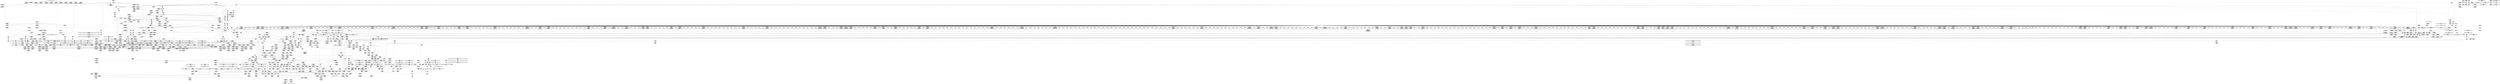 digraph {
	CE0x42f1ba0 [shape=record,shape=Mrecord,label="{CE0x42f1ba0|i64*_getelementptr_inbounds_(_26_x_i64_,_26_x_i64_*___llvm_gcov_ctr234,_i64_0,_i64_14)|*Constant*}"]
	CE0x431dbe0 [shape=record,shape=Mrecord,label="{CE0x431dbe0|inode_has_perm:_tobool2|security/selinux/hooks.c,1611}"]
	CE0x438ff10 [shape=record,shape=Mrecord,label="{CE0x438ff10|i32_(i32,_i32,_i16,_i32,_%struct.common_audit_data*)*_bitcast_(i32_(i32,_i32,_i16,_i32,_%struct.common_audit_data.495*)*_avc_has_perm_to_i32_(i32,_i32,_i16,_i32,_%struct.common_audit_data*)*)|*Constant*|*SummSink*}"]
	CE0x42b8230 [shape=record,shape=Mrecord,label="{CE0x42b8230|0:_i32,_:_CRE_72,80_|*MultipleSource*|security/selinux/hooks.c,2881|Function::selinux_inode_setattr&Arg::iattr::}"]
	CE0x4332e60 [shape=record,shape=Mrecord,label="{CE0x4332e60|i64*_getelementptr_inbounds_(_8_x_i64_,_8_x_i64_*___llvm_gcov_ctr154,_i64_0,_i64_0)|*Constant*|*SummSink*}"]
	CE0x4372e90 [shape=record,shape=Mrecord,label="{CE0x4372e90|12:_i32,_56:_i8*,_:_CRE_923,924_}"]
	CE0x42edb40 [shape=record,shape=Mrecord,label="{CE0x42edb40|selinux_inode_setattr:_tmp24|security/selinux/hooks.c,2885|*SummSink*}"]
	CE0x42c0520 [shape=record,shape=Mrecord,label="{CE0x42c0520|i64_3|*Constant*}"]
	CE0x436fde0 [shape=record,shape=Mrecord,label="{CE0x436fde0|12:_i32,_56:_i8*,_:_CRE_882,883_}"]
	CE0x43402e0 [shape=record,shape=Mrecord,label="{CE0x43402e0|__validate_creds:_conv|include/linux/cred.h,173}"]
	CE0x43459c0 [shape=record,shape=Mrecord,label="{CE0x43459c0|12:_i32,_56:_i8*,_:_CRE_173,174_}"]
	CE0x42c8c50 [shape=record,shape=Mrecord,label="{CE0x42c8c50|i8_10|*Constant*}"]
	CE0x431c1d0 [shape=record,shape=Mrecord,label="{CE0x431c1d0|dentry_has_perm:_cred|Function::dentry_has_perm&Arg::cred::}"]
	CE0x4326200 [shape=record,shape=Mrecord,label="{CE0x4326200|i32_4|*Constant*}"]
	CE0x438ab50 [shape=record,shape=Mrecord,label="{CE0x438ab50|i64_4|*Constant*}"]
	"CONST[source:1(input),value:2(dynamic)][purpose:{operation}]"
	CE0x42c29e0 [shape=record,shape=Mrecord,label="{CE0x42c29e0|i64*_getelementptr_inbounds_(_26_x_i64_,_26_x_i64_*___llvm_gcov_ctr234,_i64_0,_i64_1)|*Constant*|*SummSource*}"]
	CE0x4382e00 [shape=record,shape=Mrecord,label="{CE0x4382e00|inode_has_perm:_tmp14|security/selinux/hooks.c,1614|*SummSource*}"]
	CE0x43922a0 [shape=record,shape=Mrecord,label="{CE0x43922a0|__validate_creds:_tmp7|include/linux/cred.h,174|*SummSink*}"]
	CE0x42f2180 [shape=record,shape=Mrecord,label="{CE0x42f2180|i64*_getelementptr_inbounds_(_26_x_i64_,_26_x_i64_*___llvm_gcov_ctr234,_i64_0,_i64_14)|*Constant*|*SummSink*}"]
	CE0x428f000 [shape=record,shape=Mrecord,label="{CE0x428f000|selinux_inode_setattr:_cred4|security/selinux/hooks.c,2880}"]
	CE0x436d5c0 [shape=record,shape=Mrecord,label="{CE0x436d5c0|12:_i32,_56:_i8*,_:_CRE_800,804_|*MultipleSource*|Function::inode_has_perm&Arg::inode::|*LoadInst*|security/selinux/hooks.c,1627|security/selinux/hooks.c,1611}"]
	CE0x42a1f40 [shape=record,shape=Mrecord,label="{CE0x42a1f40|i32_5|*Constant*}"]
	CE0x42a8530 [shape=record,shape=Mrecord,label="{CE0x42a8530|104:_%struct.inode*,_:_CRE_40,48_|*MultipleSource*|Function::selinux_inode_setattr&Arg::dentry::|Function::dentry_has_perm&Arg::dentry::|security/selinux/hooks.c,1627}"]
	CE0x42a22c0 [shape=record,shape=Mrecord,label="{CE0x42a22c0|104:_%struct.inode*,_:_CRE_0,4_|*MultipleSource*|Function::selinux_inode_setattr&Arg::dentry::|Function::dentry_has_perm&Arg::dentry::|security/selinux/hooks.c,1627}"]
	CE0x435d460 [shape=record,shape=Mrecord,label="{CE0x435d460|12:_i32,_56:_i8*,_:_CRE_300,301_}"]
	CE0x438fda0 [shape=record,shape=Mrecord,label="{CE0x438fda0|i32_(i32,_i32,_i16,_i32,_%struct.common_audit_data*)*_bitcast_(i32_(i32,_i32,_i16,_i32,_%struct.common_audit_data.495*)*_avc_has_perm_to_i32_(i32,_i32,_i16,_i32,_%struct.common_audit_data*)*)|*Constant*|*SummSource*}"]
	CE0x4371b90 [shape=record,shape=Mrecord,label="{CE0x4371b90|12:_i32,_56:_i8*,_:_CRE_907,908_}"]
	CE0x4394d90 [shape=record,shape=Mrecord,label="{CE0x4394d90|i64*_getelementptr_inbounds_(_5_x_i64_,_5_x_i64_*___llvm_gcov_ctr155,_i64_0,_i64_4)|*Constant*|*SummSource*}"]
	CE0x4321810 [shape=record,shape=Mrecord,label="{CE0x4321810|selinux_inode_setattr:_tmp43|security/selinux/hooks.c,2896|*SummSink*}"]
	CE0x42c77b0 [shape=record,shape=Mrecord,label="{CE0x42c77b0|_call_void_mcount()_#3|*SummSink*}"]
	CE0x43934f0 [shape=record,shape=Mrecord,label="{CE0x43934f0|__validate_creds:_tmp4|include/linux/cred.h,173}"]
	CE0x4332580 [shape=record,shape=Mrecord,label="{CE0x4332580|__validate_creds:_line|Function::__validate_creds&Arg::line::}"]
	CE0x4316350 [shape=record,shape=Mrecord,label="{CE0x4316350|12:_i32,_56:_i8*,_:_CRE_202,203_}"]
	CE0x42a93d0 [shape=record,shape=Mrecord,label="{CE0x42a93d0|104:_%struct.inode*,_:_CRE_96,104_|*MultipleSource*|Function::selinux_inode_setattr&Arg::dentry::|Function::dentry_has_perm&Arg::dentry::|security/selinux/hooks.c,1627}"]
	CE0x4378a70 [shape=record,shape=Mrecord,label="{CE0x4378a70|inode_has_perm:_tmp9|security/selinux/hooks.c,1611}"]
	CE0x42a2360 [shape=record,shape=Mrecord,label="{CE0x42a2360|dentry_has_perm:_d_inode|security/selinux/hooks.c,1627}"]
	CE0x435b1f0 [shape=record,shape=Mrecord,label="{CE0x435b1f0|12:_i32,_56:_i8*,_:_CRE_271,272_}"]
	CE0x42b5700 [shape=record,shape=Mrecord,label="{CE0x42b5700|i32_65927|*Constant*|*SummSink*}"]
	CE0x42e68d0 [shape=record,shape=Mrecord,label="{CE0x42e68d0|selinux_inode_setattr:_tmp31|security/selinux/hooks.c,2890}"]
	CE0x42d32f0 [shape=record,shape=Mrecord,label="{CE0x42d32f0|12:_i32,_56:_i8*,_:_CRE_508,512_|*MultipleSource*|Function::inode_has_perm&Arg::inode::|*LoadInst*|security/selinux/hooks.c,1627|security/selinux/hooks.c,1611}"]
	CE0x5eeb220 [shape=record,shape=Mrecord,label="{CE0x5eeb220|selinux_inode_setattr:_if.end13}"]
	CE0x42bae90 [shape=record,shape=Mrecord,label="{CE0x42bae90|selinux_inode_setattr:_tmp14|security/selinux/hooks.c,2880|*SummSink*}"]
	CE0x431f900 [shape=record,shape=Mrecord,label="{CE0x431f900|i64_19|*Constant*}"]
	CE0x432bff0 [shape=record,shape=Mrecord,label="{CE0x432bff0|get_current:_bb|*SummSource*}"]
	CE0x42cafe0 [shape=record,shape=Mrecord,label="{CE0x42cafe0|i64*_getelementptr_inbounds_(_2_x_i64_,_2_x_i64_*___llvm_gcov_ctr153,_i64_0,_i64_0)|*Constant*}"]
	CE0x43310e0 [shape=record,shape=Mrecord,label="{CE0x43310e0|i64*_getelementptr_inbounds_(_5_x_i64_,_5_x_i64_*___llvm_gcov_ctr155,_i64_0,_i64_3)|*Constant*}"]
	CE0x42b3f70 [shape=record,shape=Mrecord,label="{CE0x42b3f70|get_current:_tmp|*SummSource*}"]
	CE0x433ff30 [shape=record,shape=Mrecord,label="{CE0x433ff30|i64*_getelementptr_inbounds_(_8_x_i64_,_8_x_i64_*___llvm_gcov_ctr154,_i64_0,_i64_0)|*Constant*}"]
	CE0x42ae110 [shape=record,shape=Mrecord,label="{CE0x42ae110|selinux_inode_setattr:_if.end}"]
	CE0x432d390 [shape=record,shape=Mrecord,label="{CE0x432d390|104:_%struct.inode*,_:_CRE_313,314_}"]
	CE0x42c76a0 [shape=record,shape=Mrecord,label="{CE0x42c76a0|_call_void_mcount()_#3|*SummSource*}"]
	CE0x42e6f30 [shape=record,shape=Mrecord,label="{CE0x42e6f30|i64*_getelementptr_inbounds_(_26_x_i64_,_26_x_i64_*___llvm_gcov_ctr234,_i64_0,_i64_15)|*Constant*|*SummSource*}"]
	CE0x4373f30 [shape=record,shape=Mrecord,label="{CE0x4373f30|12:_i32,_56:_i8*,_:_CRE_944,952_|*MultipleSource*|Function::inode_has_perm&Arg::inode::|*LoadInst*|security/selinux/hooks.c,1627|security/selinux/hooks.c,1611}"]
	CE0x4367900 [shape=record,shape=Mrecord,label="{CE0x4367900|12:_i32,_56:_i8*,_:_CRE_582,583_}"]
	CE0x437ab00 [shape=record,shape=Mrecord,label="{CE0x437ab00|inode_has_perm:_tmp12|security/selinux/hooks.c,1612}"]
	CE0x4367570 [shape=record,shape=Mrecord,label="{CE0x4367570|12:_i32,_56:_i8*,_:_CRE_579,580_}"]
	CE0x43339e0 [shape=record,shape=Mrecord,label="{CE0x43339e0|inode_has_perm:_tmp2|*SummSink*}"]
	CE0x42aa9b0 [shape=record,shape=Mrecord,label="{CE0x42aa9b0|i64*_getelementptr_inbounds_(_26_x_i64_,_26_x_i64_*___llvm_gcov_ctr234,_i64_0,_i64_6)|*Constant*}"]
	CE0x42c9bd0 [shape=record,shape=Mrecord,label="{CE0x42c9bd0|104:_%struct.inode*,_:_CRE_170,171_}"]
	CE0x4315ea0 [shape=record,shape=Mrecord,label="{CE0x4315ea0|12:_i32,_56:_i8*,_:_CRE_197,198_}"]
	CE0x42a8a80 [shape=record,shape=Mrecord,label="{CE0x42a8a80|104:_%struct.inode*,_:_CRE_48,52_|*MultipleSource*|Function::selinux_inode_setattr&Arg::dentry::|Function::dentry_has_perm&Arg::dentry::|security/selinux/hooks.c,1627}"]
	CE0x433e5e0 [shape=record,shape=Mrecord,label="{CE0x433e5e0|12:_i32,_56:_i8*,_:_CRE_56,64_|*MultipleSource*|Function::inode_has_perm&Arg::inode::|*LoadInst*|security/selinux/hooks.c,1627|security/selinux/hooks.c,1611}"]
	CE0x43207a0 [shape=record,shape=Mrecord,label="{CE0x43207a0|selinux_inode_setattr:_tmp41|security/selinux/hooks.c,2896|*SummSource*}"]
	CE0x4378070 [shape=record,shape=Mrecord,label="{CE0x4378070|GLOBAL:___llvm_gcov_ctr154|Global_var:__llvm_gcov_ctr154}"]
	CE0x42aa330 [shape=record,shape=Mrecord,label="{CE0x42aa330|dentry_has_perm:_tmp3|*SummSink*}"]
	CE0x4318230 [shape=record,shape=Mrecord,label="{CE0x4318230|i64_16|*Constant*}"]
	CE0x43232c0 [shape=record,shape=Mrecord,label="{CE0x43232c0|i64_21|*Constant*|*SummSource*}"]
	CE0x4366d20 [shape=record,shape=Mrecord,label="{CE0x4366d20|12:_i32,_56:_i8*,_:_CRE_572,573_}"]
	CE0x4382ae0 [shape=record,shape=Mrecord,label="{CE0x4382ae0|avc_has_perm:_ssid|Function::avc_has_perm&Arg::ssid::|*SummSource*}"]
	CE0x42aec90 [shape=record,shape=Mrecord,label="{CE0x42aec90|i64_5|*Constant*|*SummSink*}"]
	CE0x42a3ab0 [shape=record,shape=Mrecord,label="{CE0x42a3ab0|inode_has_perm:_perms|Function::inode_has_perm&Arg::perms::|*SummSink*}"]
	CE0x43831b0 [shape=record,shape=Mrecord,label="{CE0x43831b0|inode_has_perm:_call|security/selinux/hooks.c,1614}"]
	CE0x4382470 [shape=record,shape=Mrecord,label="{CE0x4382470|avc_has_perm:_entry|*SummSource*}"]
	CE0x431c640 [shape=record,shape=Mrecord,label="{CE0x431c640|selinux_inode_setattr:_dentry|Function::selinux_inode_setattr&Arg::dentry::}"]
	CE0x436de40 [shape=record,shape=Mrecord,label="{CE0x436de40|12:_i32,_56:_i8*,_:_CRE_832,840_|*MultipleSource*|Function::inode_has_perm&Arg::inode::|*LoadInst*|security/selinux/hooks.c,1627|security/selinux/hooks.c,1611}"]
	CE0x43308c0 [shape=record,shape=Mrecord,label="{CE0x43308c0|cred_sid:_tmp3|*SummSink*}"]
	CE0x42afb10 [shape=record,shape=Mrecord,label="{CE0x42afb10|_ret_i32_%call,_!dbg_!27723|security/selinux/hooks.c,1632|*SummSink*}"]
	CE0x43342d0 [shape=record,shape=Mrecord,label="{CE0x43342d0|i32_0|*Constant*}"]
	CE0x42f1530 [shape=record,shape=Mrecord,label="{CE0x42f1530|selinux_inode_setattr:_tmp28|security/selinux/hooks.c,2888|*SummSink*}"]
	CE0x42e97b0 [shape=record,shape=Mrecord,label="{CE0x42e97b0|__validate_creds:_cred|Function::__validate_creds&Arg::cred::}"]
	CE0x42c73f0 [shape=record,shape=Mrecord,label="{CE0x42c73f0|_call_void_mcount()_#3}"]
	CE0x43793b0 [shape=record,shape=Mrecord,label="{CE0x43793b0|inode_has_perm:_tmp9|security/selinux/hooks.c,1611|*SummSource*}"]
	CE0x4382820 [shape=record,shape=Mrecord,label="{CE0x4382820|avc_has_perm:_requested|Function::avc_has_perm&Arg::requested::|*SummSink*}"]
	CE0x43853b0 [shape=record,shape=Mrecord,label="{CE0x43853b0|inode_has_perm:_sid3|security/selinux/hooks.c,1617}"]
	CE0x42bc820 [shape=record,shape=Mrecord,label="{CE0x42bc820|dentry_has_perm:_tmp1}"]
	CE0x42bf2b0 [shape=record,shape=Mrecord,label="{CE0x42bf2b0|dentry_has_perm:_bb}"]
	CE0x42bbc20 [shape=record,shape=Mrecord,label="{CE0x42bbc20|selinux_inode_setattr:_return|*SummSink*}"]
	CE0x4359770 [shape=record,shape=Mrecord,label="{CE0x4359770|12:_i32,_56:_i8*,_:_CRE_247,248_}"]
	CE0x4328cb0 [shape=record,shape=Mrecord,label="{CE0x4328cb0|selinux_inode_setattr:_tmp51|security/selinux/hooks.c,2899|*SummSource*}"]
	CE0x42f0090 [shape=record,shape=Mrecord,label="{CE0x42f0090|i64_12|*Constant*}"]
	CE0x4371cc0 [shape=record,shape=Mrecord,label="{CE0x4371cc0|12:_i32,_56:_i8*,_:_CRE_908,909_}"]
	CE0x42c6dd0 [shape=record,shape=Mrecord,label="{CE0x42c6dd0|selinux_inode_setattr:_tmp10|security/selinux/hooks.c,2880|*SummSink*}"]
	CE0x433ee10 [shape=record,shape=Mrecord,label="{CE0x433ee10|12:_i32,_56:_i8*,_:_CRE_4,8_|*MultipleSource*|Function::inode_has_perm&Arg::inode::|*LoadInst*|security/selinux/hooks.c,1627|security/selinux/hooks.c,1611}"]
	CE0x4328360 [shape=record,shape=Mrecord,label="{CE0x4328360|i64*_getelementptr_inbounds_(_26_x_i64_,_26_x_i64_*___llvm_gcov_ctr234,_i64_0,_i64_24)|*Constant*|*SummSink*}"]
	CE0x4338b60 [shape=record,shape=Mrecord,label="{CE0x4338b60|dentry_has_perm:_u|security/selinux/hooks.c,1631|*SummSink*}"]
	CE0x4346140 [shape=record,shape=Mrecord,label="{CE0x4346140|12:_i32,_56:_i8*,_:_CRE_181,182_}"]
	CE0x42a5e00 [shape=record,shape=Mrecord,label="{CE0x42a5e00|COLLAPSED:_GCMRE___llvm_gcov_ctr155_internal_global_5_x_i64_zeroinitializer:_elem_0:default:}"]
	CE0x4368740 [shape=record,shape=Mrecord,label="{CE0x4368740|12:_i32,_56:_i8*,_:_CRE_594,595_}"]
	CE0x4372180 [shape=record,shape=Mrecord,label="{CE0x4372180|12:_i32,_56:_i8*,_:_CRE_912,913_}"]
	CE0x4383be0 [shape=record,shape=Mrecord,label="{CE0x4383be0|cred_sid:_entry}"]
	CE0x438e720 [shape=record,shape=Mrecord,label="{CE0x438e720|_ret_i32_%retval.0,_!dbg_!27728|security/selinux/avc.c,775}"]
	CE0x4372050 [shape=record,shape=Mrecord,label="{CE0x4372050|12:_i32,_56:_i8*,_:_CRE_911,912_}"]
	CE0x4367310 [shape=record,shape=Mrecord,label="{CE0x4367310|12:_i32,_56:_i8*,_:_CRE_577,578_}"]
	CE0x4326ca0 [shape=record,shape=Mrecord,label="{CE0x4326ca0|i64_262144|*Constant*|*SummSource*}"]
	CE0x432bac0 [shape=record,shape=Mrecord,label="{CE0x432bac0|_ret_i32_%retval.0,_!dbg_!27769|security/selinux/hooks.c,2900|*SummSink*}"]
	CE0x4389ab0 [shape=record,shape=Mrecord,label="{CE0x4389ab0|inode_has_perm:_lnot|security/selinux/hooks.c,1611|*SummSource*}"]
	CE0x43182a0 [shape=record,shape=Mrecord,label="{CE0x43182a0|i64_16|*Constant*|*SummSource*}"]
	CE0x42cd890 [shape=record,shape=Mrecord,label="{CE0x42cd890|selinux_inode_setattr:_tmp18|security/selinux/hooks.c,2880}"]
	CE0x433e060 [shape=record,shape=Mrecord,label="{CE0x433e060|12:_i32,_56:_i8*,_:_CRE_2,4_|*MultipleSource*|Function::inode_has_perm&Arg::inode::|*LoadInst*|security/selinux/hooks.c,1627|security/selinux/hooks.c,1611}"]
	CE0x43388d0 [shape=record,shape=Mrecord,label="{CE0x43388d0|dentry_has_perm:_type|security/selinux/hooks.c,1630|*SummSource*}"]
	CE0x4312840 [shape=record,shape=Mrecord,label="{CE0x4312840|104:_%struct.inode*,_:_CRE_156,157_}"]
	CE0x42f21f0 [shape=record,shape=Mrecord,label="{CE0x42f21f0|selinux_inode_setattr:_tmp29|security/selinux/hooks.c,2889|*SummSink*}"]
	CE0x42a1dc0 [shape=record,shape=Mrecord,label="{CE0x42a1dc0|GLOBAL:_lockdep_rcu_suspicious|*Constant*}"]
	CE0x431bc60 [shape=record,shape=Mrecord,label="{CE0x431bc60|GLOBAL:_dentry_has_perm|*Constant*|*SummSource*}"]
	CE0x4394b90 [shape=record,shape=Mrecord,label="{CE0x4394b90|_call_void___invalid_creds(%struct.cred*_%cred,_i8*_%file,_i32_%line)_#10,_!dbg_!27721|include/linux/cred.h,174|*SummSink*}"]
	CE0x436a620 [shape=record,shape=Mrecord,label="{CE0x436a620|12:_i32,_56:_i8*,_:_CRE_620,621_}"]
	CE0x42d1b10 [shape=record,shape=Mrecord,label="{CE0x42d1b10|104:_%struct.inode*,_:_CRE_240,248_|*MultipleSource*|Function::selinux_inode_setattr&Arg::dentry::|Function::dentry_has_perm&Arg::dentry::|security/selinux/hooks.c,1627}"]
	CE0x42b49f0 [shape=record,shape=Mrecord,label="{CE0x42b49f0|selinux_inode_setattr:_tobool|security/selinux/hooks.c,2880}"]
	CE0x43736e0 [shape=record,shape=Mrecord,label="{CE0x43736e0|12:_i32,_56:_i8*,_:_CRE_930,931_}"]
	CE0x4375850 [shape=record,shape=Mrecord,label="{CE0x4375850|inode_has_perm:_tmp6|*LoadInst*|security/selinux/hooks.c,1611}"]
	CE0x436b5b0 [shape=record,shape=Mrecord,label="{CE0x436b5b0|12:_i32,_56:_i8*,_:_CRE_672,680_|*MultipleSource*|Function::inode_has_perm&Arg::inode::|*LoadInst*|security/selinux/hooks.c,1627|security/selinux/hooks.c,1611}"]
	CE0x42b55a0 [shape=record,shape=Mrecord,label="{CE0x42b55a0|i32_65927|*Constant*|*SummSource*}"]
	CE0x42a9040 [shape=record,shape=Mrecord,label="{CE0x42a9040|104:_%struct.inode*,_:_CRE_92,93_}"]
	CE0x437fa10 [shape=record,shape=Mrecord,label="{CE0x437fa10|i64*_getelementptr_inbounds_(_8_x_i64_,_8_x_i64_*___llvm_gcov_ctr154,_i64_0,_i64_7)|*Constant*|*SummSink*}"]
	CE0x436fb80 [shape=record,shape=Mrecord,label="{CE0x436fb80|12:_i32,_56:_i8*,_:_CRE_880,881_}"]
	CE0x433cb80 [shape=record,shape=Mrecord,label="{CE0x433cb80|cred_sid:_tmp2|*SummSink*}"]
	CE0x4313290 [shape=record,shape=Mrecord,label="{CE0x4313290|104:_%struct.inode*,_:_CRE_167,168_}"]
	CE0x42ef6e0 [shape=record,shape=Mrecord,label="{CE0x42ef6e0|selinux_inode_setattr:_tobool11|security/selinux/hooks.c,2888|*SummSource*}"]
	CE0x436d7e0 [shape=record,shape=Mrecord,label="{CE0x436d7e0|12:_i32,_56:_i8*,_:_CRE_808,816_|*MultipleSource*|Function::inode_has_perm&Arg::inode::|*LoadInst*|security/selinux/hooks.c,1627|security/selinux/hooks.c,1611}"]
	CE0x435f810 [shape=record,shape=Mrecord,label="{CE0x435f810|12:_i32,_56:_i8*,_:_CRE_408,416_|*MultipleSource*|Function::inode_has_perm&Arg::inode::|*LoadInst*|security/selinux/hooks.c,1627|security/selinux/hooks.c,1611}"]
	CE0x43366b0 [shape=record,shape=Mrecord,label="{CE0x43366b0|12:_i32,_56:_i8*,_:_CRE_146,147_}"]
	CE0x42b8bc0 [shape=record,shape=Mrecord,label="{CE0x42b8bc0|selinux_inode_setattr:_tobool8|security/selinux/hooks.c,2885}"]
	CE0x4386f50 [shape=record,shape=Mrecord,label="{CE0x4386f50|28:_i32,_32:_i16,_:_CRE_28,32_|*MultipleSource*|*LoadInst*|security/selinux/hooks.c,1615|security/selinux/hooks.c,1615|security/selinux/hooks.c,1617}"]
	CE0x42bef10 [shape=record,shape=Mrecord,label="{CE0x42bef10|i32_0|*Constant*|*SummSource*}"]
	CE0x42caf70 [shape=record,shape=Mrecord,label="{CE0x42caf70|i64*_getelementptr_inbounds_(_2_x_i64_,_2_x_i64_*___llvm_gcov_ctr153,_i64_0,_i64_0)|*Constant*|*SummSink*}"]
	CE0x435c030 [shape=record,shape=Mrecord,label="{CE0x435c030|12:_i32,_56:_i8*,_:_CRE_283,284_}"]
	CE0x42cb770 [shape=record,shape=Mrecord,label="{CE0x42cb770|__validate_creds:_call|include/linux/cred.h,173|*SummSource*}"]
	CE0x42a50c0 [shape=record,shape=Mrecord,label="{CE0x42a50c0|COLLAPSED:_GCMRE___llvm_gcov_ctr153_internal_global_2_x_i64_zeroinitializer:_elem_0:default:}"]
	CE0x4346230 [shape=record,shape=Mrecord,label="{CE0x4346230|12:_i32,_56:_i8*,_:_CRE_182,183_}"]
	CE0x42f27d0 [shape=record,shape=Mrecord,label="{CE0x42f27d0|selinux_inode_setattr:_if.then17|*SummSink*}"]
	CE0x4368020 [shape=record,shape=Mrecord,label="{CE0x4368020|12:_i32,_56:_i8*,_:_CRE_588,589_}"]
	CE0x43247b0 [shape=record,shape=Mrecord,label="{CE0x43247b0|selinux_inode_setattr:_tmp47|security/selinux/hooks.c,2896}"]
	CE0x4375630 [shape=record,shape=Mrecord,label="{CE0x4375630|12:_i32,_56:_i8*,_:_CRE_1000,1008_|*MultipleSource*|Function::inode_has_perm&Arg::inode::|*LoadInst*|security/selinux/hooks.c,1627|security/selinux/hooks.c,1611}"]
	CE0x42d1cb0 [shape=record,shape=Mrecord,label="{CE0x42d1cb0|104:_%struct.inode*,_:_CRE_248,256_|*MultipleSource*|Function::selinux_inode_setattr&Arg::dentry::|Function::dentry_has_perm&Arg::dentry::|security/selinux/hooks.c,1627}"]
	CE0x43243d0 [shape=record,shape=Mrecord,label="{CE0x43243d0|selinux_inode_setattr:_tmp46|security/selinux/hooks.c,2896|*SummSource*}"]
	CE0x436eaa0 [shape=record,shape=Mrecord,label="{CE0x436eaa0|12:_i32,_56:_i8*,_:_CRE_866,867_}"]
	CE0x4366860 [shape=record,shape=Mrecord,label="{CE0x4366860|12:_i32,_56:_i8*,_:_CRE_568,569_}"]
	CE0x4371f20 [shape=record,shape=Mrecord,label="{CE0x4371f20|12:_i32,_56:_i8*,_:_CRE_910,911_}"]
	CE0x4360f40 [shape=record,shape=Mrecord,label="{CE0x4360f40|12:_i32,_56:_i8*,_:_CRE_475,476_}"]
	CE0x436a9b0 [shape=record,shape=Mrecord,label="{CE0x436a9b0|12:_i32,_56:_i8*,_:_CRE_623,624_}"]
	CE0x4394ff0 [shape=record,shape=Mrecord,label="{CE0x4394ff0|i64*_getelementptr_inbounds_(_5_x_i64_,_5_x_i64_*___llvm_gcov_ctr155,_i64_0,_i64_4)|*Constant*}"]
	CE0x436d3d0 [shape=record,shape=Mrecord,label="{CE0x436d3d0|12:_i32,_56:_i8*,_:_CRE_792,800_|*MultipleSource*|Function::inode_has_perm&Arg::inode::|*LoadInst*|security/selinux/hooks.c,1627|security/selinux/hooks.c,1611}"]
	CE0x42d50e0 [shape=record,shape=Mrecord,label="{CE0x42d50e0|GLOBAL:_get_current|*Constant*|*SummSource*}"]
	CE0x4327c90 [shape=record,shape=Mrecord,label="{CE0x4327c90|selinux_inode_setattr:_av.0|*SummSink*}"]
	CE0x4359e00 [shape=record,shape=Mrecord,label="{CE0x4359e00|12:_i32,_56:_i8*,_:_CRE_254,255_}"]
	CE0x42d0750 [shape=record,shape=Mrecord,label="{CE0x42d0750|selinux_inode_setattr:_tmp17|security/selinux/hooks.c,2880}"]
	CE0x43214e0 [shape=record,shape=Mrecord,label="{CE0x43214e0|selinux_inode_setattr:_tmp43|security/selinux/hooks.c,2896}"]
	CE0x42ba300 [shape=record,shape=Mrecord,label="{CE0x42ba300|12:_i32,_56:_i8*,_:_CRE_158,159_}"]
	CE0x4366ac0 [shape=record,shape=Mrecord,label="{CE0x4366ac0|12:_i32,_56:_i8*,_:_CRE_570,571_}"]
	CE0x42a6260 [shape=record,shape=Mrecord,label="{CE0x42a6260|_call_void_mcount()_#3|*SummSource*}"]
	CE0x43722b0 [shape=record,shape=Mrecord,label="{CE0x43722b0|12:_i32,_56:_i8*,_:_CRE_913,914_}"]
	CE0x436b7d0 [shape=record,shape=Mrecord,label="{CE0x436b7d0|12:_i32,_56:_i8*,_:_CRE_680,684_|*MultipleSource*|Function::inode_has_perm&Arg::inode::|*LoadInst*|security/selinux/hooks.c,1627|security/selinux/hooks.c,1611}"]
	CE0x42b9a40 [shape=record,shape=Mrecord,label="{CE0x42b9a40|selinux_inode_setattr:_ia_valid.0}"]
	CE0x43844d0 [shape=record,shape=Mrecord,label="{CE0x43844d0|_ret_i32_%tmp6,_!dbg_!27716|security/selinux/hooks.c,197|*SummSink*}"]
	CE0x436ff10 [shape=record,shape=Mrecord,label="{CE0x436ff10|12:_i32,_56:_i8*,_:_CRE_883,884_}"]
	CE0x42f2b30 [shape=record,shape=Mrecord,label="{CE0x42f2b30|selinux_inode_setattr:_tmp|*SummSource*}"]
	CE0x42a2030 [shape=record,shape=Mrecord,label="{CE0x42a2030|i32_5|*Constant*|*SummSink*}"]
	CE0x42cdde0 [shape=record,shape=Mrecord,label="{CE0x42cdde0|selinux_inode_setattr:_call3|security/selinux/hooks.c,2880}"]
	CE0x432c4f0 [shape=record,shape=Mrecord,label="{CE0x432c4f0|104:_%struct.inode*,_:_CRE_72,80_|*MultipleSource*|Function::selinux_inode_setattr&Arg::dentry::|Function::dentry_has_perm&Arg::dentry::|security/selinux/hooks.c,1627}"]
	CE0x42b0520 [shape=record,shape=Mrecord,label="{CE0x42b0520|selinux_inode_setattr:_tmp19|security/selinux/hooks.c,2880|*SummSink*}"]
	CE0x4367c90 [shape=record,shape=Mrecord,label="{CE0x4367c90|12:_i32,_56:_i8*,_:_CRE_585,586_}"]
	CE0x4370630 [shape=record,shape=Mrecord,label="{CE0x4370630|12:_i32,_56:_i8*,_:_CRE_889,890_}"]
	CE0x42f29c0 [shape=record,shape=Mrecord,label="{CE0x42f29c0|i64*_getelementptr_inbounds_(_26_x_i64_,_26_x_i64_*___llvm_gcov_ctr234,_i64_0,_i64_0)|*Constant*|*SummSource*}"]
	CE0x431fed0 [shape=record,shape=Mrecord,label="{CE0x431fed0|i64_20|*Constant*}"]
	CE0x4373220 [shape=record,shape=Mrecord,label="{CE0x4373220|12:_i32,_56:_i8*,_:_CRE_926,927_}"]
	CE0x4337d20 [shape=record,shape=Mrecord,label="{CE0x4337d20|dentry_has_perm:_call|security/selinux/hooks.c,1632|*SummSource*}"]
	CE0x4318a30 [shape=record,shape=Mrecord,label="{CE0x4318a30|selinux_inode_setattr:_tmp33|security/selinux/hooks.c,2892|*SummSink*}"]
	CE0x432d840 [shape=record,shape=Mrecord,label="{CE0x432d840|104:_%struct.inode*,_:_CRE_318,319_}"]
	CE0x4395d10 [shape=record,shape=Mrecord,label="{CE0x4395d10|__validate_creds:_tmp8|include/linux/cred.h,175|*SummSink*}"]
	CE0x4385240 [shape=record,shape=Mrecord,label="{CE0x4385240|inode_has_perm:_tmp15|*LoadInst*|security/selinux/hooks.c,1615|*SummSink*}"]
	CE0x42e88c0 [shape=record,shape=Mrecord,label="{CE0x42e88c0|cred_sid:_security|security/selinux/hooks.c,196|*SummSource*}"]
	CE0x42b8540 [shape=record,shape=Mrecord,label="{CE0x42b8540|selinux_inode_setattr:_and|security/selinux/hooks.c,2885|*SummSink*}"]
	CE0x4336070 [shape=record,shape=Mrecord,label="{CE0x4336070|GLOBAL:_creds_are_invalid|*Constant*}"]
	CE0x4331280 [shape=record,shape=Mrecord,label="{CE0x4331280|GLOBAL:___llvm_gcov_ctr155|Global_var:__llvm_gcov_ctr155|*SummSink*}"]
	CE0x4393170 [shape=record,shape=Mrecord,label="{CE0x4393170|__validate_creds:_tmp3|include/linux/cred.h,173|*SummSource*}"]
	CE0x4315f90 [shape=record,shape=Mrecord,label="{CE0x4315f90|12:_i32,_56:_i8*,_:_CRE_198,199_}"]
	CE0x435dde0 [shape=record,shape=Mrecord,label="{CE0x435dde0|12:_i32,_56:_i8*,_:_CRE_308,309_}"]
	CE0x42cf790 [shape=record,shape=Mrecord,label="{CE0x42cf790|selinux_inode_setattr:_and15|security/selinux/hooks.c,2892}"]
	CE0x42a9780 [shape=record,shape=Mrecord,label="{CE0x42a9780|104:_%struct.inode*,_:_CRE_144,145_}"]
	CE0x436cf90 [shape=record,shape=Mrecord,label="{CE0x436cf90|12:_i32,_56:_i8*,_:_CRE_768,776_|*MultipleSource*|Function::inode_has_perm&Arg::inode::|*LoadInst*|security/selinux/hooks.c,1627|security/selinux/hooks.c,1611}"]
	CE0x42e9160 [shape=record,shape=Mrecord,label="{CE0x42e9160|inode_has_perm:_tmp3}"]
	CE0x4359860 [shape=record,shape=Mrecord,label="{CE0x4359860|12:_i32,_56:_i8*,_:_CRE_248,249_}"]
	CE0x42ee940 [shape=record,shape=Mrecord,label="{CE0x42ee940|104:_%struct.inode*,_:_CRE_197,198_}"]
	CE0x436f0d0 [shape=record,shape=Mrecord,label="{CE0x436f0d0|12:_i32,_56:_i8*,_:_CRE_871,872_}"]
	CE0x433c390 [shape=record,shape=Mrecord,label="{CE0x433c390|__validate_creds:_conv|include/linux/cred.h,173|*SummSink*}"]
	CE0x42be3b0 [shape=record,shape=Mrecord,label="{CE0x42be3b0|i64*_getelementptr_inbounds_(_2_x_i64_,_2_x_i64_*___llvm_gcov_ctr98,_i64_0,_i64_0)|*Constant*|*SummSink*}"]
	CE0x42e7050 [shape=record,shape=Mrecord,label="{CE0x42e7050|selinux_inode_setattr:_tmp31|security/selinux/hooks.c,2890|*SummSink*}"]
	CE0x4379da0 [shape=record,shape=Mrecord,label="{CE0x4379da0|i64*_getelementptr_inbounds_(_8_x_i64_,_8_x_i64_*___llvm_gcov_ctr154,_i64_0,_i64_5)|*Constant*}"]
	CE0x42ca9e0 [shape=record,shape=Mrecord,label="{CE0x42ca9e0|104:_%struct.inode*,_:_CRE_185,186_}"]
	CE0x4337e80 [shape=record,shape=Mrecord,label="{CE0x4337e80|dentry_has_perm:_call|security/selinux/hooks.c,1632|*SummSink*}"]
	CE0x42a8340 [shape=record,shape=Mrecord,label="{CE0x42a8340|104:_%struct.inode*,_:_CRE_8,12_|*MultipleSource*|Function::selinux_inode_setattr&Arg::dentry::|Function::dentry_has_perm&Arg::dentry::|security/selinux/hooks.c,1627}"]
	CE0x4392490 [shape=record,shape=Mrecord,label="{CE0x4392490|__validate_creds:_tmp7|include/linux/cred.h,174}"]
	CE0x431c990 [shape=record,shape=Mrecord,label="{CE0x431c990|selinux_inode_setattr:_dentry|Function::selinux_inode_setattr&Arg::dentry::|*SummSink*}"]
	CE0x42e7e90 [shape=record,shape=Mrecord,label="{CE0x42e7e90|i64*_getelementptr_inbounds_(_8_x_i64_,_8_x_i64_*___llvm_gcov_ctr154,_i64_0,_i64_2)|*Constant*|*SummSource*}"]
	CE0x42af830 [shape=record,shape=Mrecord,label="{CE0x42af830|_ret_i32_%call,_!dbg_!27723|security/selinux/hooks.c,1632}"]
	CE0x42b9c70 [shape=record,shape=Mrecord,label="{CE0x42b9c70|12:_i32,_56:_i8*,_:_CRE_151,152_}"]
	CE0x42ee490 [shape=record,shape=Mrecord,label="{CE0x42ee490|104:_%struct.inode*,_:_CRE_192,193_}"]
	CE0x4370c20 [shape=record,shape=Mrecord,label="{CE0x4370c20|12:_i32,_56:_i8*,_:_CRE_894,895_}"]
	CE0x438dc50 [shape=record,shape=Mrecord,label="{CE0x438dc50|avc_has_perm:_ssid|Function::avc_has_perm&Arg::ssid::|*SummSink*}"]
	CE0x42a15b0 [shape=record,shape=Mrecord,label="{CE0x42a15b0|get_current:_tmp3}"]
	CE0x4388fe0 [shape=record,shape=Mrecord,label="{CE0x4388fe0|i32_512|*Constant*}"]
	CE0x436a880 [shape=record,shape=Mrecord,label="{CE0x436a880|12:_i32,_56:_i8*,_:_CRE_622,623_}"]
	CE0x42b3210 [shape=record,shape=Mrecord,label="{CE0x42b3210|selinux_inode_setattr:_do.end|*SummSource*}"]
	CE0x4323720 [shape=record,shape=Mrecord,label="{CE0x4323720|i64_22|*Constant*|*SummSink*}"]
	CE0x436f6c0 [shape=record,shape=Mrecord,label="{CE0x436f6c0|12:_i32,_56:_i8*,_:_CRE_876,877_}"]
	CE0x42e6c00 [shape=record,shape=Mrecord,label="{CE0x42e6c00|i64*_getelementptr_inbounds_(_26_x_i64_,_26_x_i64_*___llvm_gcov_ctr234,_i64_0,_i64_15)|*Constant*}"]
	CE0x42ae2e0 [shape=record,shape=Mrecord,label="{CE0x42ae2e0|i8_1|*Constant*}"]
	CE0x432c930 [shape=record,shape=Mrecord,label="{CE0x432c930|104:_%struct.inode*,_:_CRE_89,90_}"]
	CE0x4360060 [shape=record,shape=Mrecord,label="{CE0x4360060|12:_i32,_56:_i8*,_:_CRE_440,448_|*MultipleSource*|Function::inode_has_perm&Arg::inode::|*LoadInst*|security/selinux/hooks.c,1627|security/selinux/hooks.c,1611}"]
	CE0x42d2be0 [shape=record,shape=Mrecord,label="{CE0x42d2be0|12:_i32,_56:_i8*,_:_CRE_488,496_|*MultipleSource*|Function::inode_has_perm&Arg::inode::|*LoadInst*|security/selinux/hooks.c,1627|security/selinux/hooks.c,1611}"]
	CE0x428eea0 [shape=record,shape=Mrecord,label="{CE0x428eea0|i32_78|*Constant*|*SummSource*}"]
	CE0x42ec4d0 [shape=record,shape=Mrecord,label="{CE0x42ec4d0|i64_11|*Constant*|*SummSink*}"]
	CE0x42acb90 [shape=record,shape=Mrecord,label="{CE0x42acb90|selinux_inode_setattr:_land.lhs.true21|*SummSink*}"]
	CE0x42ba210 [shape=record,shape=Mrecord,label="{CE0x42ba210|12:_i32,_56:_i8*,_:_CRE_157,158_}"]
	CE0x42a0230 [shape=record,shape=Mrecord,label="{CE0x42a0230|i64_2|*Constant*|*SummSource*}"]
	CE0x4359680 [shape=record,shape=Mrecord,label="{CE0x4359680|12:_i32,_56:_i8*,_:_CRE_246,247_}"]
	CE0x43606c0 [shape=record,shape=Mrecord,label="{CE0x43606c0|12:_i32,_56:_i8*,_:_CRE_464,472_|*MultipleSource*|Function::inode_has_perm&Arg::inode::|*LoadInst*|security/selinux/hooks.c,1627|security/selinux/hooks.c,1611}"]
	CE0x42a01c0 [shape=record,shape=Mrecord,label="{CE0x42a01c0|i64_2|*Constant*}"]
	CE0x42c0990 [shape=record,shape=Mrecord,label="{CE0x42c0990|selinux_inode_setattr:_if.then12}"]
	CE0x42f0340 [shape=record,shape=Mrecord,label="{CE0x42f0340|selinux_inode_setattr:_tmp25|security/selinux/hooks.c,2888|*SummSource*}"]
	CE0x42ec990 [shape=record,shape=Mrecord,label="{CE0x42ec990|selinux_inode_setattr:_tmp21|security/selinux/hooks.c,2885|*SummSource*}"]
	CE0x433a6b0 [shape=record,shape=Mrecord,label="{CE0x433a6b0|_ret_void,_!dbg_!27722|include/linux/cred.h,175}"]
	CE0x4346500 [shape=record,shape=Mrecord,label="{CE0x4346500|12:_i32,_56:_i8*,_:_CRE_185,186_}"]
	CE0x42a2250 [shape=record,shape=Mrecord,label="{CE0x42a2250|dentry_has_perm:_d_inode|security/selinux/hooks.c,1627|*SummSink*}"]
	CE0x4321e80 [shape=record,shape=Mrecord,label="{CE0x4321e80|i32_8|*Constant*|*SummSink*}"]
	CE0x438ae50 [shape=record,shape=Mrecord,label="{CE0x438ae50|GLOBAL:_llvm.expect.i64|*Constant*|*SummSink*}"]
	CE0x42bc7b0 [shape=record,shape=Mrecord,label="{CE0x42bc7b0|i64*_getelementptr_inbounds_(_2_x_i64_,_2_x_i64_*___llvm_gcov_ctr153,_i64_0,_i64_1)|*Constant*|*SummSink*}"]
	CE0x4326530 [shape=record,shape=Mrecord,label="{CE0x4326530|i32_4|*Constant*|*SummSink*}"]
	CE0x42bedd0 [shape=record,shape=Mrecord,label="{CE0x42bedd0|i32_0|*Constant*}"]
	CE0x42ef4e0 [shape=record,shape=Mrecord,label="{CE0x42ef4e0|selinux_inode_setattr:_tobool11|security/selinux/hooks.c,2888}"]
	CE0x42eea30 [shape=record,shape=Mrecord,label="{CE0x42eea30|104:_%struct.inode*,_:_CRE_198,199_}"]
	CE0x4384fc0 [shape=record,shape=Mrecord,label="{CE0x4384fc0|inode_has_perm:_tmp15|*LoadInst*|security/selinux/hooks.c,1615}"]
	CE0x42a9100 [shape=record,shape=Mrecord,label="{CE0x42a9100|104:_%struct.inode*,_:_CRE_93,94_}"]
	CE0x4321c80 [shape=record,shape=Mrecord,label="{CE0x4321c80|i32_8|*Constant*|*SummSource*}"]
	CE0x431cc60 [shape=record,shape=Mrecord,label="{CE0x431cc60|dentry_has_perm:_dentry|Function::dentry_has_perm&Arg::dentry::|*SummSink*}"]
	CE0x42e98c0 [shape=record,shape=Mrecord,label="{CE0x42e98c0|__validate_creds:_cred|Function::__validate_creds&Arg::cred::|*SummSource*}"]
	CE0x438f500 [shape=record,shape=Mrecord,label="{CE0x438f500|avc_has_perm:_entry}"]
	CE0x435cc10 [shape=record,shape=Mrecord,label="{CE0x435cc10|12:_i32,_56:_i8*,_:_CRE_293,294_}"]
	CE0x42a33e0 [shape=record,shape=Mrecord,label="{CE0x42a33e0|inode_has_perm:_inode|Function::inode_has_perm&Arg::inode::|*SummSource*}"]
	CE0x436c0e0 [shape=record,shape=Mrecord,label="{CE0x436c0e0|12:_i32,_56:_i8*,_:_CRE_704,712_|*MultipleSource*|Function::inode_has_perm&Arg::inode::|*LoadInst*|security/selinux/hooks.c,1627|security/selinux/hooks.c,1611}"]
	CE0x4383d90 [shape=record,shape=Mrecord,label="{CE0x4383d90|cred_sid:_entry|*SummSink*}"]
	CE0x433fe00 [shape=record,shape=Mrecord,label="{CE0x433fe00|inode_has_perm:_if.then|*SummSink*}"]
	CE0x429e950 [shape=record,shape=Mrecord,label="{CE0x429e950|GLOBAL:_selinux_inode_setattr.__warned|Global_var:selinux_inode_setattr.__warned|*SummSource*}"]
	CE0x42bb4c0 [shape=record,shape=Mrecord,label="{CE0x42bb4c0|selinux_inode_setattr:_tmp11|security/selinux/hooks.c,2880|*SummSource*}"]
	CE0x4340020 [shape=record,shape=Mrecord,label="{CE0x4340020|i64*_getelementptr_inbounds_(_8_x_i64_,_8_x_i64_*___llvm_gcov_ctr154,_i64_0,_i64_0)|*Constant*|*SummSource*}"]
	CE0x431ef70 [shape=record,shape=Mrecord,label="{CE0x431ef70|selinux_inode_setattr:_tmp39|security/selinux/hooks.c,2896|*SummSink*}"]
	CE0x429b310 [shape=record,shape=Mrecord,label="{CE0x429b310|selinux_inode_setattr:_bb|*SummSource*}"]
	CE0x4373ba0 [shape=record,shape=Mrecord,label="{CE0x4373ba0|12:_i32,_56:_i8*,_:_CRE_934,935_}"]
	CE0x42b0370 [shape=record,shape=Mrecord,label="{CE0x42b0370|selinux_inode_setattr:_tmp19|security/selinux/hooks.c,2880|*SummSource*}"]
	CE0x43169e0 [shape=record,shape=Mrecord,label="{CE0x43169e0|12:_i32,_56:_i8*,_:_CRE_212,216_|*MultipleSource*|Function::inode_has_perm&Arg::inode::|*LoadInst*|security/selinux/hooks.c,1627|security/selinux/hooks.c,1611}"]
	CE0x435df10 [shape=record,shape=Mrecord,label="{CE0x435df10|12:_i32,_56:_i8*,_:_CRE_309,310_}"]
	CE0x4358e90 [shape=record,shape=Mrecord,label="{CE0x4358e90|12:_i32,_56:_i8*,_:_CRE_240,241_}"]
	CE0x42ec350 [shape=record,shape=Mrecord,label="{CE0x42ec350|i64_11|*Constant*|*SummSource*}"]
	CE0x4370e80 [shape=record,shape=Mrecord,label="{CE0x4370e80|12:_i32,_56:_i8*,_:_CRE_896,897_}"]
	CE0x4370040 [shape=record,shape=Mrecord,label="{CE0x4370040|12:_i32,_56:_i8*,_:_CRE_884,885_}"]
	CE0x42ea560 [shape=record,shape=Mrecord,label="{CE0x42ea560|12:_i32,_56:_i8*,_:_CRE_139,140_}"]
	CE0x42b6d10 [shape=record,shape=Mrecord,label="{CE0x42b6d10|_call_void___validate_creds(%struct.cred*_%cred,_i8*_getelementptr_inbounds_(_25_x_i8_,_25_x_i8_*_.str3,_i32_0,_i32_0),_i32_1609)_#10,_!dbg_!27719|security/selinux/hooks.c,1609|*SummSink*}"]
	CE0x43457e0 [shape=record,shape=Mrecord,label="{CE0x43457e0|12:_i32,_56:_i8*,_:_CRE_171,172_}"]
	CE0x435e930 [shape=record,shape=Mrecord,label="{CE0x435e930|12:_i32,_56:_i8*,_:_CRE_344,352_|*MultipleSource*|Function::inode_has_perm&Arg::inode::|*LoadInst*|security/selinux/hooks.c,1627|security/selinux/hooks.c,1611}"]
	CE0x42d5a60 [shape=record,shape=Mrecord,label="{CE0x42d5a60|selinux_inode_setattr:_if.end14}"]
	CE0x438e0a0 [shape=record,shape=Mrecord,label="{CE0x438e0a0|avc_has_perm:_tsid|Function::avc_has_perm&Arg::tsid::|*SummSink*}"]
	CE0x436e880 [shape=record,shape=Mrecord,label="{CE0x436e880|12:_i32,_56:_i8*,_:_CRE_865,866_}"]
	CE0x435ae60 [shape=record,shape=Mrecord,label="{CE0x435ae60|12:_i32,_56:_i8*,_:_CRE_268,269_}"]
	CE0x42b99d0 [shape=record,shape=Mrecord,label="{CE0x42b99d0|selinux_inode_setattr:_and15|security/selinux/hooks.c,2892|*SummSink*}"]
	CE0x42c06c0 [shape=record,shape=Mrecord,label="{CE0x42c06c0|selinux_inode_setattr:_tmp6|security/selinux/hooks.c,2880|*SummSource*}"]
	CE0x4367b60 [shape=record,shape=Mrecord,label="{CE0x4367b60|12:_i32,_56:_i8*,_:_CRE_584,585_}"]
	CE0x435da50 [shape=record,shape=Mrecord,label="{CE0x435da50|12:_i32,_56:_i8*,_:_CRE_305,306_}"]
	CE0x42ad900 [shape=record,shape=Mrecord,label="{CE0x42ad900|i32_2880|*Constant*}"]
	CE0x42b3d20 [shape=record,shape=Mrecord,label="{CE0x42b3d20|dentry_has_perm:_tmp2|*SummSink*}"]
	CE0x42cb6a0 [shape=record,shape=Mrecord,label="{CE0x42cb6a0|__validate_creds:_call|include/linux/cred.h,173}"]
	CE0x433bc90 [shape=record,shape=Mrecord,label="{CE0x433bc90|inode_has_perm:_tmp|*SummSink*}"]
	CE0x4380660 [shape=record,shape=Mrecord,label="{CE0x4380660|inode_has_perm:_tmp19|security/selinux/hooks.c,1618|*SummSink*}"]
	CE0x42f5480 [shape=record,shape=Mrecord,label="{CE0x42f5480|_call_void_mcount()_#3|*SummSink*}"]
	CE0x438e240 [shape=record,shape=Mrecord,label="{CE0x438e240|avc_has_perm:_tclass|Function::avc_has_perm&Arg::tclass::}"]
	CE0x438e800 [shape=record,shape=Mrecord,label="{CE0x438e800|avc_has_perm:_requested|Function::avc_has_perm&Arg::requested::}"]
	CE0x43242a0 [shape=record,shape=Mrecord,label="{CE0x43242a0|selinux_inode_setattr:_tmp46|security/selinux/hooks.c,2896}"]
	CE0x4396270 [shape=record,shape=Mrecord,label="{CE0x4396270|__validate_creds:_tmp9|include/linux/cred.h,175|*SummSource*}"]
	CE0x42d4a10 [shape=record,shape=Mrecord,label="{CE0x42d4a10|12:_i32,_56:_i8*,_:_CRE_557,558_}"]
	CE0x42eeb20 [shape=record,shape=Mrecord,label="{CE0x42eeb20|104:_%struct.inode*,_:_CRE_199,200_}"]
	CE0x4317eb0 [shape=record,shape=Mrecord,label="{CE0x4317eb0|i64_17|*Constant*|*SummSource*}"]
	CE0x43746b0 [shape=record,shape=Mrecord,label="{CE0x43746b0|12:_i32,_56:_i8*,_:_CRE_976,977_}"]
	CE0x42a95b0 [shape=record,shape=Mrecord,label="{CE0x42a95b0|104:_%struct.inode*,_:_CRE_112,144_|*MultipleSource*|Function::selinux_inode_setattr&Arg::dentry::|Function::dentry_has_perm&Arg::dentry::|security/selinux/hooks.c,1627}"]
	CE0x43202c0 [shape=record,shape=Mrecord,label="{CE0x43202c0|selinux_inode_setattr:_tmp40|security/selinux/hooks.c,2896|*SummSink*}"]
	CE0x42a29b0 [shape=record,shape=Mrecord,label="{CE0x42a29b0|GLOBAL:_inode_has_perm|*Constant*|*SummSource*}"]
	CE0x4368c00 [shape=record,shape=Mrecord,label="{CE0x4368c00|12:_i32,_56:_i8*,_:_CRE_598,599_}"]
	CE0x4327060 [shape=record,shape=Mrecord,label="{CE0x4327060|selinux_inode_setattr:_or|security/selinux/hooks.c,2897}"]
	CE0x4389730 [shape=record,shape=Mrecord,label="{CE0x4389730|inode_has_perm:_tobool|security/selinux/hooks.c,1611|*SummSource*}"]
	CE0x4312930 [shape=record,shape=Mrecord,label="{CE0x4312930|104:_%struct.inode*,_:_CRE_157,158_}"]
	CE0x4318e30 [shape=record,shape=Mrecord,label="{CE0x4318e30|selinux_inode_setattr:_tmp34|security/selinux/hooks.c,2892|*SummSource*}"]
	CE0x42b3430 [shape=record,shape=Mrecord,label="{CE0x42b3430|GLOBAL:_current_task|Global_var:current_task|*SummSource*}"]
	CE0x433ea40 [shape=record,shape=Mrecord,label="{CE0x433ea40|__validate_creds:_tmp2|include/linux/cred.h,173|*SummSource*}"]
	CE0x42e91d0 [shape=record,shape=Mrecord,label="{CE0x42e91d0|inode_has_perm:_tmp3|*SummSource*}"]
	CE0x42d3510 [shape=record,shape=Mrecord,label="{CE0x42d3510|12:_i32,_56:_i8*,_:_CRE_512,520_|*MultipleSource*|Function::inode_has_perm&Arg::inode::|*LoadInst*|security/selinux/hooks.c,1627|security/selinux/hooks.c,1611}"]
	CE0x42bd550 [shape=record,shape=Mrecord,label="{CE0x42bd550|selinux_inode_setattr:_tmp8|security/selinux/hooks.c,2880|*SummSource*}"]
	CE0x435d6c0 [shape=record,shape=Mrecord,label="{CE0x435d6c0|12:_i32,_56:_i8*,_:_CRE_302,303_}"]
	CE0x42c1780 [shape=record,shape=Mrecord,label="{CE0x42c1780|selinux_inode_setattr:_tobool16|security/selinux/hooks.c,2892}"]
	CE0x42bec40 [shape=record,shape=Mrecord,label="{CE0x42bec40|selinux_inode_setattr:_tobool|security/selinux/hooks.c,2880|*SummSink*}"]
	CE0x435f3d0 [shape=record,shape=Mrecord,label="{CE0x435f3d0|12:_i32,_56:_i8*,_:_CRE_392,400_|*MultipleSource*|Function::inode_has_perm&Arg::inode::|*LoadInst*|security/selinux/hooks.c,1627|security/selinux/hooks.c,1611}"]
	CE0x4316620 [shape=record,shape=Mrecord,label="{CE0x4316620|12:_i32,_56:_i8*,_:_CRE_205,206_}"]
	CE0x435a610 [shape=record,shape=Mrecord,label="{CE0x435a610|12:_i32,_56:_i8*,_:_CRE_261,262_}"]
	CE0x42b8b50 [shape=record,shape=Mrecord,label="{CE0x42b8b50|selinux_inode_setattr:_and10|security/selinux/hooks.c,2886|*SummSink*}"]
	CE0x42cd450 [shape=record,shape=Mrecord,label="{CE0x42cd450|dentry_has_perm:_ad|security/selinux/hooks.c, 1628|*SummSource*}"]
	CE0x4375090 [shape=record,shape=Mrecord,label="{CE0x4375090|12:_i32,_56:_i8*,_:_CRE_983,984_}"]
	CE0x431ea20 [shape=record,shape=Mrecord,label="{CE0x431ea20|0:_i32,_:_GCRE_selinux_policycap_openperm_external_global_i32:_elem_0:default:}"]
	CE0x42e49c0 [shape=record,shape=Mrecord,label="{CE0x42e49c0|i32_1|*Constant*|*SummSource*}"]
	CE0x42aeaf0 [shape=record,shape=Mrecord,label="{CE0x42aeaf0|i64_5|*Constant*}"]
	CE0x4367ef0 [shape=record,shape=Mrecord,label="{CE0x4367ef0|12:_i32,_56:_i8*,_:_CRE_587,588_}"]
	CE0x4366f80 [shape=record,shape=Mrecord,label="{CE0x4366f80|12:_i32,_56:_i8*,_:_CRE_574,575_}"]
	CE0x432be30 [shape=record,shape=Mrecord,label="{CE0x432be30|get_current:_bb}"]
	CE0x42e7860 [shape=record,shape=Mrecord,label="{CE0x42e7860|selinux_inode_setattr:_tmp32|security/selinux/hooks.c,2890|*SummSource*}"]
	CE0x4339b50 [shape=record,shape=Mrecord,label="{CE0x4339b50|104:_%struct.inode*,_:_CRE_213,214_}"]
	CE0x4383450 [shape=record,shape=Mrecord,label="{CE0x4383450|inode_has_perm:_call|security/selinux/hooks.c,1614|*SummSink*}"]
	CE0x43394c0 [shape=record,shape=Mrecord,label="{CE0x43394c0|104:_%struct.inode*,_:_CRE_206,207_}"]
	CE0x42d4bb0 [shape=record,shape=Mrecord,label="{CE0x42d4bb0|get_current:_tmp2}"]
	CE0x431a570 [shape=record,shape=Mrecord,label="{CE0x431a570|i64*_getelementptr_inbounds_(_26_x_i64_,_26_x_i64_*___llvm_gcov_ctr234,_i64_0,_i64_18)|*Constant*|*SummSource*}"]
	CE0x438d540 [shape=record,shape=Mrecord,label="{CE0x438d540|inode_has_perm:_tmp17|security/selinux/hooks.c,1617}"]
	CE0x5598480 [shape=record,shape=Mrecord,label="{CE0x5598480|selinux_inode_setattr:_return}"]
	"CONST[source:1(input),value:2(dynamic)][purpose:{object}]"
	CE0x42bc890 [shape=record,shape=Mrecord,label="{CE0x42bc890|dentry_has_perm:_tmp1|*SummSource*}"]
	CE0x43670b0 [shape=record,shape=Mrecord,label="{CE0x43670b0|12:_i32,_56:_i8*,_:_CRE_575,576_}"]
	CE0x4393b50 [shape=record,shape=Mrecord,label="{CE0x4393b50|_call_void_mcount()_#3}"]
	CE0x42e83b0 [shape=record,shape=Mrecord,label="{CE0x42e83b0|i32_22|*Constant*}"]
	CE0x4366270 [shape=record,shape=Mrecord,label="{CE0x4366270|12:_i32,_56:_i8*,_:_CRE_563,564_}"]
	CE0x4318fa0 [shape=record,shape=Mrecord,label="{CE0x4318fa0|selinux_inode_setattr:_tmp34|security/selinux/hooks.c,2892|*SummSink*}"]
	CE0x42b7e60 [shape=record,shape=Mrecord,label="{CE0x42b7e60|get_current:_tmp1|*SummSource*}"]
	CE0x436cb50 [shape=record,shape=Mrecord,label="{CE0x436cb50|12:_i32,_56:_i8*,_:_CRE_752,756_|*MultipleSource*|Function::inode_has_perm&Arg::inode::|*LoadInst*|security/selinux/hooks.c,1627|security/selinux/hooks.c,1611}"]
	CE0x436f330 [shape=record,shape=Mrecord,label="{CE0x436f330|12:_i32,_56:_i8*,_:_CRE_873,874_}"]
	CE0x4331150 [shape=record,shape=Mrecord,label="{CE0x4331150|GLOBAL:___llvm_gcov_ctr155|Global_var:__llvm_gcov_ctr155|*SummSource*}"]
	CE0x428f590 [shape=record,shape=Mrecord,label="{CE0x428f590|selinux_inode_setattr:_tmp5|security/selinux/hooks.c,2880|*SummSink*}"]
	CE0x42cdf10 [shape=record,shape=Mrecord,label="{CE0x42cdf10|selinux_inode_setattr:_call3|security/selinux/hooks.c,2880|*SummSource*}"]
	CE0x42a7050 [shape=record,shape=Mrecord,label="{CE0x42a7050|GLOBAL:_creds_are_invalid|*Constant*|*SummSource*}"]
	CE0x433a430 [shape=record,shape=Mrecord,label="{CE0x433a430|__validate_creds:_line|Function::__validate_creds&Arg::line::|*SummSink*}"]
	CE0x42ad440 [shape=record,shape=Mrecord,label="{CE0x42ad440|selinux_inode_setattr:_if.then24|*SummSink*}"]
	CE0x4337950 [shape=record,shape=Mrecord,label="{CE0x4337950|dentry_has_perm:_dentry1|security/selinux/hooks.c,1631|*SummSink*}"]
	CE0x42a6e90 [shape=record,shape=Mrecord,label="{CE0x42a6e90|__validate_creds:_call|include/linux/cred.h,173|*SummSink*}"]
	CE0x42ee3a0 [shape=record,shape=Mrecord,label="{CE0x42ee3a0|104:_%struct.inode*,_:_CRE_191,192_}"]
	CE0x42f08d0 [shape=record,shape=Mrecord,label="{CE0x42f08d0|selinux_inode_setattr:_tmp26|security/selinux/hooks.c,2888|*SummSource*}"]
	CE0x4346410 [shape=record,shape=Mrecord,label="{CE0x4346410|12:_i32,_56:_i8*,_:_CRE_184,185_}"]
	CE0x56c9a60 [shape=record,shape=Mrecord,label="{CE0x56c9a60|selinux_inode_setattr:_do.end|*SummSink*}"]
	CE0x432c170 [shape=record,shape=Mrecord,label="{CE0x432c170|get_current:_bb|*SummSink*}"]
	CE0x42b85b0 [shape=record,shape=Mrecord,label="{CE0x42b85b0|selinux_inode_setattr:_tmp20|*LoadInst*|security/selinux/hooks.c,2881|*SummSink*}"]
	CE0x436da00 [shape=record,shape=Mrecord,label="{CE0x436da00|12:_i32,_56:_i8*,_:_CRE_816,824_|*MultipleSource*|Function::inode_has_perm&Arg::inode::|*LoadInst*|security/selinux/hooks.c,1627|security/selinux/hooks.c,1611}"]
	CE0x42d4420 [shape=record,shape=Mrecord,label="{CE0x42d4420|12:_i32,_56:_i8*,_:_CRE_553,554_}"]
	CE0x42d1f10 [shape=record,shape=Mrecord,label="{CE0x42d1f10|104:_%struct.inode*,_:_CRE_264,272_|*MultipleSource*|Function::selinux_inode_setattr&Arg::dentry::|Function::dentry_has_perm&Arg::dentry::|security/selinux/hooks.c,1627}"]
	CE0x4329a50 [shape=record,shape=Mrecord,label="{CE0x4329a50|selinux_inode_setattr:_retval.0}"]
	CE0x437fe40 [shape=record,shape=Mrecord,label="{CE0x437fe40|inode_has_perm:_retval.0|*SummSink*}"]
	CE0x4339880 [shape=record,shape=Mrecord,label="{CE0x4339880|104:_%struct.inode*,_:_CRE_210,211_}"]
	CE0x432cd10 [shape=record,shape=Mrecord,label="{CE0x432cd10|dentry_has_perm:_type|security/selinux/hooks.c,1630|*SummSink*}"]
	CE0x4325e20 [shape=record,shape=Mrecord,label="{CE0x4325e20|selinux_inode_setattr:_tmp49|security/selinux/hooks.c,2897|*SummSource*}"]
	CE0x433aee0 [shape=record,shape=Mrecord,label="{CE0x433aee0|inode_has_perm:_tmp1|*SummSink*}"]
	CE0x433a840 [shape=record,shape=Mrecord,label="{CE0x433a840|cred_sid:_tmp|*SummSink*}"]
	CE0x433b4f0 [shape=record,shape=Mrecord,label="{CE0x433b4f0|_ret_void,_!dbg_!27722|include/linux/cred.h,175|*SummSource*}"]
	CE0x42bcc10 [shape=record,shape=Mrecord,label="{CE0x42bcc10|i64*_getelementptr_inbounds_(_26_x_i64_,_26_x_i64_*___llvm_gcov_ctr234,_i64_0,_i64_1)|*Constant*|*SummSink*}"]
	CE0x436ecc0 [shape=record,shape=Mrecord,label="{CE0x436ecc0|12:_i32,_56:_i8*,_:_CRE_867,868_}"]
	CE0x4330c40 [shape=record,shape=Mrecord,label="{CE0x4330c40|12:_i32,_56:_i8*,_:_CRE_40,48_|*MultipleSource*|Function::inode_has_perm&Arg::inode::|*LoadInst*|security/selinux/hooks.c,1627|security/selinux/hooks.c,1611}"]
	CE0x42ca530 [shape=record,shape=Mrecord,label="{CE0x42ca530|104:_%struct.inode*,_:_CRE_180,181_}"]
	CE0x435c3c0 [shape=record,shape=Mrecord,label="{CE0x435c3c0|12:_i32,_56:_i8*,_:_CRE_286,287_}"]
	CE0x4371340 [shape=record,shape=Mrecord,label="{CE0x4371340|12:_i32,_56:_i8*,_:_CRE_900,901_}"]
	CE0x4320670 [shape=record,shape=Mrecord,label="{CE0x4320670|selinux_inode_setattr:_tmp41|security/selinux/hooks.c,2896}"]
	CE0x436b170 [shape=record,shape=Mrecord,label="{CE0x436b170|12:_i32,_56:_i8*,_:_CRE_656,664_|*MultipleSource*|Function::inode_has_perm&Arg::inode::|*LoadInst*|security/selinux/hooks.c,1627|security/selinux/hooks.c,1611}"]
	CE0x4392600 [shape=record,shape=Mrecord,label="{CE0x4392600|__validate_creds:_tmp7|include/linux/cred.h,174|*SummSource*}"]
	CE0x43999c0 [shape=record,shape=Mrecord,label="{CE0x43999c0|cred_sid:_tmp6|security/selinux/hooks.c,197|*SummSource*}"]
	CE0x436b390 [shape=record,shape=Mrecord,label="{CE0x436b390|12:_i32,_56:_i8*,_:_CRE_664,672_|*MultipleSource*|Function::inode_has_perm&Arg::inode::|*LoadInst*|security/selinux/hooks.c,1627|security/selinux/hooks.c,1611}"]
	CE0x42add80 [shape=record,shape=Mrecord,label="{CE0x42add80|selinux_inode_setattr:_tobool|security/selinux/hooks.c,2880|*SummSource*}"]
	CE0x4316710 [shape=record,shape=Mrecord,label="{CE0x4316710|12:_i32,_56:_i8*,_:_CRE_206,207_}"]
	CE0x43465f0 [shape=record,shape=Mrecord,label="{CE0x43465f0|12:_i32,_56:_i8*,_:_CRE_186,187_}"]
	CE0x4315bd0 [shape=record,shape=Mrecord,label="{CE0x4315bd0|12:_i32,_56:_i8*,_:_CRE_194,195_}"]
	CE0x433ec10 [shape=record,shape=Mrecord,label="{CE0x433ec10|__validate_creds:_tobool|include/linux/cred.h,173|*SummSource*}"]
	CE0x428ebb0 [shape=record,shape=Mrecord,label="{CE0x428ebb0|i32_78|*Constant*}"]
	CE0x42b4d00 [shape=record,shape=Mrecord,label="{CE0x42b4d00|cred_sid:_tmp1|*SummSource*}"]
	CE0x4373a70 [shape=record,shape=Mrecord,label="{CE0x4373a70|12:_i32,_56:_i8*,_:_CRE_933,934_}"]
	CE0x42a8950 [shape=record,shape=Mrecord,label="{CE0x42a8950|104:_%struct.inode*,_:_CRE_91,92_}"]
	CE0x4391180 [shape=record,shape=Mrecord,label="{CE0x4391180|__validate_creds:_tmp5|include/linux/cred.h,173|*SummSource*}"]
	CE0x433ef80 [shape=record,shape=Mrecord,label="{CE0x433ef80|12:_i32,_56:_i8*,_:_CRE_16,24_|*MultipleSource*|Function::inode_has_perm&Arg::inode::|*LoadInst*|security/selinux/hooks.c,1627|security/selinux/hooks.c,1611}"]
	CE0x4384aa0 [shape=record,shape=Mrecord,label="{CE0x4384aa0|inode_has_perm:_i_security|security/selinux/hooks.c,1615}"]
	CE0x4337a50 [shape=record,shape=Mrecord,label="{CE0x4337a50|dentry_has_perm:_dentry1|security/selinux/hooks.c,1631}"]
	CE0x42e8660 [shape=record,shape=Mrecord,label="{CE0x42e8660|i32_22|*Constant*|*SummSource*}"]
	CE0x431cb80 [shape=record,shape=Mrecord,label="{CE0x431cb80|dentry_has_perm:_dentry|Function::dentry_has_perm&Arg::dentry::}"]
	CE0x431dd60 [shape=record,shape=Mrecord,label="{CE0x431dd60|inode_has_perm:_tobool2|security/selinux/hooks.c,1611|*SummSource*}"]
	CE0x42d4b10 [shape=record,shape=Mrecord,label="{CE0x42d4b10|12:_i32,_56:_i8*,_:_CRE_558,559_}"]
	CE0x435e2a0 [shape=record,shape=Mrecord,label="{CE0x435e2a0|12:_i32,_56:_i8*,_:_CRE_312,320_|*MultipleSource*|Function::inode_has_perm&Arg::inode::|*LoadInst*|security/selinux/hooks.c,1627|security/selinux/hooks.c,1611}"]
	CE0x431e200 [shape=record,shape=Mrecord,label="{CE0x431e200|inode_has_perm:_tmp7|security/selinux/hooks.c,1611}"]
	CE0x438a430 [shape=record,shape=Mrecord,label="{CE0x438a430|inode_has_perm:_conv|security/selinux/hooks.c,1611}"]
	CE0x435a9a0 [shape=record,shape=Mrecord,label="{CE0x435a9a0|12:_i32,_56:_i8*,_:_CRE_264,265_}"]
	CE0x42c0810 [shape=record,shape=Mrecord,label="{CE0x42c0810|selinux_inode_setattr:_tmp6|security/selinux/hooks.c,2880|*SummSink*}"]
	CE0x43294a0 [shape=record,shape=Mrecord,label="{CE0x43294a0|selinux_inode_setattr:_call27|security/selinux/hooks.c,2899}"]
	CE0x435ad30 [shape=record,shape=Mrecord,label="{CE0x435ad30|12:_i32,_56:_i8*,_:_CRE_267,268_}"]
	CE0x4368150 [shape=record,shape=Mrecord,label="{CE0x4368150|12:_i32,_56:_i8*,_:_CRE_589,590_}"]
	CE0x42c4700 [shape=record,shape=Mrecord,label="{CE0x42c4700|selinux_inode_setattr:_tmp14|security/selinux/hooks.c,2880|*SummSource*}"]
	CE0x4360ff0 [shape=record,shape=Mrecord,label="{CE0x4360ff0|12:_i32,_56:_i8*,_:_CRE_476,477_}"]
	CE0x4322240 [shape=record,shape=Mrecord,label="{CE0x4322240|selinux_inode_setattr:_and22|security/selinux/hooks.c,2896}"]
	CE0x42a7820 [shape=record,shape=Mrecord,label="{CE0x42a7820|__validate_creds:_if.then}"]
	CE0x435bca0 [shape=record,shape=Mrecord,label="{CE0x435bca0|12:_i32,_56:_i8*,_:_CRE_280,281_}"]
	CE0x4379520 [shape=record,shape=Mrecord,label="{CE0x4379520|inode_has_perm:_tmp9|security/selinux/hooks.c,1611|*SummSink*}"]
	CE0x42b2800 [shape=record,shape=Mrecord,label="{CE0x42b2800|i64_0|*Constant*|*SummSource*}"]
	CE0x4399580 [shape=record,shape=Mrecord,label="{CE0x4399580|cred_sid:_tmp6|security/selinux/hooks.c,197}"]
	CE0x42d52d0 [shape=record,shape=Mrecord,label="{CE0x42d52d0|GLOBAL:_get_current|*Constant*|*SummSink*}"]
	CE0x42ebb40 [shape=record,shape=Mrecord,label="{CE0x42ebb40|inode_has_perm:_do.body|*SummSource*}"]
	CE0x4374060 [shape=record,shape=Mrecord,label="{CE0x4374060|12:_i32,_56:_i8*,_:_CRE_952,960_|*MultipleSource*|Function::inode_has_perm&Arg::inode::|*LoadInst*|security/selinux/hooks.c,1627|security/selinux/hooks.c,1611}"]
	CE0x42ebe00 [shape=record,shape=Mrecord,label="{CE0x42ebe00|inode_has_perm:_if.then|*SummSource*}"]
	CE0x438de00 [shape=record,shape=Mrecord,label="{CE0x438de00|avc_has_perm:_tsid|Function::avc_has_perm&Arg::tsid::}"]
	CE0x43709c0 [shape=record,shape=Mrecord,label="{CE0x43709c0|12:_i32,_56:_i8*,_:_CRE_892,893_}"]
	CE0x42a3cc0 [shape=record,shape=Mrecord,label="{CE0x42a3cc0|inode_has_perm:_adp|Function::inode_has_perm&Arg::adp::}"]
	CE0x42c9ea0 [shape=record,shape=Mrecord,label="{CE0x42c9ea0|104:_%struct.inode*,_:_CRE_173,174_}"]
	CE0x3aab150 [shape=record,shape=Mrecord,label="{CE0x3aab150|selinux_inode_setattr:_tmp2|*SummSource*}"]
	CE0x42b9b70 [shape=record,shape=Mrecord,label="{CE0x42b9b70|selinux_inode_setattr:_ia_valid.0|*SummSource*}"]
	CE0x4389490 [shape=record,shape=Mrecord,label="{CE0x4389490|i1_true|*Constant*}"]
	CE0x4337550 [shape=record,shape=Mrecord,label="{CE0x4337550|dentry_has_perm:_u|security/selinux/hooks.c,1631|*SummSource*}"]
	CE0x4384240 [shape=record,shape=Mrecord,label="{CE0x4384240|_ret_i32_%tmp6,_!dbg_!27716|security/selinux/hooks.c,197}"]
	CE0x431e0d0 [shape=record,shape=Mrecord,label="{CE0x431e0d0|i64_3|*Constant*}"]
	CE0x43677d0 [shape=record,shape=Mrecord,label="{CE0x43677d0|12:_i32,_56:_i8*,_:_CRE_581,582_}"]
	CE0x435b0c0 [shape=record,shape=Mrecord,label="{CE0x435b0c0|12:_i32,_56:_i8*,_:_CRE_270,271_}"]
	CE0x43617b0 [shape=record,shape=Mrecord,label="{CE0x43617b0|12:_i32,_56:_i8*,_:_CRE_483,484_}"]
	CE0x4299b80 [shape=record,shape=Mrecord,label="{CE0x4299b80|_call_void_lockdep_rcu_suspicious(i8*_getelementptr_inbounds_(_25_x_i8_,_25_x_i8_*_.str3,_i32_0,_i32_0),_i32_2880,_i8*_getelementptr_inbounds_(_45_x_i8_,_45_x_i8_*_.str12,_i32_0,_i32_0))_#10,_!dbg_!27729|security/selinux/hooks.c,2880|*SummSource*}"]
	CE0x42e93c0 [shape=record,shape=Mrecord,label="{CE0x42e93c0|__validate_creds:_lnot|include/linux/cred.h,173|*SummSource*}"]
	CE0x4334870 [shape=record,shape=Mrecord,label="{CE0x4334870|i64*_getelementptr_inbounds_(_8_x_i64_,_8_x_i64_*___llvm_gcov_ctr154,_i64_0,_i64_1)|*Constant*}"]
	CE0x42e9fc0 [shape=record,shape=Mrecord,label="{CE0x42e9fc0|12:_i32,_56:_i8*,_:_CRE_136,137_}"]
	CE0x4345f60 [shape=record,shape=Mrecord,label="{CE0x4345f60|12:_i32,_56:_i8*,_:_CRE_179,180_}"]
	CE0x42e43f0 [shape=record,shape=Mrecord,label="{CE0x42e43f0|_call_void_mcount()_#3}"]
	CE0x42d1750 [shape=record,shape=Mrecord,label="{CE0x42d1750|104:_%struct.inode*,_:_CRE_222,223_}"]
	CE0x42b16e0 [shape=record,shape=Mrecord,label="{CE0x42b16e0|0:_i32,_:_CRE_8,12_|*MultipleSource*|security/selinux/hooks.c,2881|Function::selinux_inode_setattr&Arg::iattr::}"]
	CE0x4345ab0 [shape=record,shape=Mrecord,label="{CE0x4345ab0|12:_i32,_56:_i8*,_:_CRE_174,175_}"]
	CE0x42bb880 [shape=record,shape=Mrecord,label="{CE0x42bb880|selinux_inode_setattr:_tmp12|security/selinux/hooks.c,2880}"]
	CE0x42a3550 [shape=record,shape=Mrecord,label="{CE0x42a3550|inode_has_perm:_inode|Function::inode_has_perm&Arg::inode::|*SummSink*}"]
	CE0x42f3930 [shape=record,shape=Mrecord,label="{CE0x42f3930|dentry_has_perm:_bb|*SummSource*}"]
	CE0x42efd10 [shape=record,shape=Mrecord,label="{CE0x42efd10|i64_13|*Constant*|*SummSource*}"]
	CE0x4360280 [shape=record,shape=Mrecord,label="{CE0x4360280|12:_i32,_56:_i8*,_:_CRE_448,456_|*MultipleSource*|Function::inode_has_perm&Arg::inode::|*LoadInst*|security/selinux/hooks.c,1627|security/selinux/hooks.c,1611}"]
	CE0x43365c0 [shape=record,shape=Mrecord,label="{CE0x43365c0|12:_i32,_56:_i8*,_:_CRE_145,146_}"]
	CE0x42b8770 [shape=record,shape=Mrecord,label="{CE0x42b8770|i32_512|*Constant*}"]
	CE0x4371800 [shape=record,shape=Mrecord,label="{CE0x4371800|12:_i32,_56:_i8*,_:_CRE_904,905_}"]
	CE0x4315db0 [shape=record,shape=Mrecord,label="{CE0x4315db0|12:_i32,_56:_i8*,_:_CRE_196,197_}"]
	CE0x4395340 [shape=record,shape=Mrecord,label="{CE0x4395340|i64*_getelementptr_inbounds_(_5_x_i64_,_5_x_i64_*___llvm_gcov_ctr155,_i64_0,_i64_4)|*Constant*|*SummSink*}"]
	CE0x43254c0 [shape=record,shape=Mrecord,label="{CE0x43254c0|i64*_getelementptr_inbounds_(_26_x_i64_,_26_x_i64_*___llvm_gcov_ctr234,_i64_0,_i64_23)|*Constant*|*SummSource*}"]
	CE0x42cf420 [shape=record,shape=Mrecord,label="{CE0x42cf420|get_current:_tmp4|./arch/x86/include/asm/current.h,14}"]
	CE0x43200e0 [shape=record,shape=Mrecord,label="{CE0x43200e0|selinux_inode_setattr:_tmp40|security/selinux/hooks.c,2896}"]
	CE0x436a030 [shape=record,shape=Mrecord,label="{CE0x436a030|12:_i32,_56:_i8*,_:_CRE_615,616_}"]
	CE0x42a17b0 [shape=record,shape=Mrecord,label="{CE0x42a17b0|i64*_getelementptr_inbounds_(_26_x_i64_,_26_x_i64_*___llvm_gcov_ctr234,_i64_0,_i64_8)|*Constant*|*SummSource*}"]
	CE0x4373480 [shape=record,shape=Mrecord,label="{CE0x4373480|12:_i32,_56:_i8*,_:_CRE_928,929_}"]
	CE0x43891c0 [shape=record,shape=Mrecord,label="{CE0x43891c0|inode_has_perm:_and|security/selinux/hooks.c,1611|*SummSource*}"]
	CE0x436aae0 [shape=record,shape=Mrecord,label="{CE0x436aae0|12:_i32,_56:_i8*,_:_CRE_624,628_|*MultipleSource*|Function::inode_has_perm&Arg::inode::|*LoadInst*|security/selinux/hooks.c,1627|security/selinux/hooks.c,1611}"]
	CE0x42c9cc0 [shape=record,shape=Mrecord,label="{CE0x42c9cc0|104:_%struct.inode*,_:_CRE_171,172_}"]
	CE0x4381ac0 [shape=record,shape=Mrecord,label="{CE0x4381ac0|__validate_creds:_tmp4|include/linux/cred.h,173|*SummSource*}"]
	CE0x4391600 [shape=record,shape=Mrecord,label="{CE0x4391600|i64*_getelementptr_inbounds_(_5_x_i64_,_5_x_i64_*___llvm_gcov_ctr155,_i64_0,_i64_3)|*Constant*|*SummSource*}"]
	CE0x42d4910 [shape=record,shape=Mrecord,label="{CE0x42d4910|12:_i32,_56:_i8*,_:_CRE_556,557_}"]
	CE0x4394220 [shape=record,shape=Mrecord,label="{CE0x4394220|inode_has_perm:_tmp16|security/selinux/hooks.c,1615|*SummSink*}"]
	CE0x4369910 [shape=record,shape=Mrecord,label="{CE0x4369910|12:_i32,_56:_i8*,_:_CRE_609,610_}"]
	CE0x43268e0 [shape=record,shape=Mrecord,label="{CE0x43268e0|selinux_inode_setattr:_conv|security/selinux/hooks.c,2897|*SummSource*}"]
	CE0x4333970 [shape=record,shape=Mrecord,label="{CE0x4333970|inode_has_perm:_tmp2|*SummSource*}"]
	CE0x43370c0 [shape=record,shape=Mrecord,label="{CE0x43370c0|inode_has_perm:_if.end}"]
	CE0x42a74a0 [shape=record,shape=Mrecord,label="{CE0x42a74a0|_call_void___validate_creds(%struct.cred*_%cred,_i8*_getelementptr_inbounds_(_25_x_i8_,_25_x_i8_*_.str3,_i32_0,_i32_0),_i32_1609)_#10,_!dbg_!27719|security/selinux/hooks.c,1609|*SummSource*}"]
	CE0x438e370 [shape=record,shape=Mrecord,label="{CE0x438e370|avc_has_perm:_tclass|Function::avc_has_perm&Arg::tclass::|*SummSource*}"]
	CE0x42eedf0 [shape=record,shape=Mrecord,label="{CE0x42eedf0|104:_%struct.inode*,_:_CRE_202,203_}"]
	CE0x42b0690 [shape=record,shape=Mrecord,label="{CE0x42b0690|GLOBAL:_selinux_inode_setattr.__warned|Global_var:selinux_inode_setattr.__warned|*SummSink*}"]
	CE0x42cc3e0 [shape=record,shape=Mrecord,label="{CE0x42cc3e0|104:_%struct.inode*,_:_CRE_152,153_}"]
	CE0x42e60a0 [shape=record,shape=Mrecord,label="{CE0x42e60a0|selinux_inode_setattr:_tmp30|security/selinux/hooks.c,2889}"]
	CE0x42af9a0 [shape=record,shape=Mrecord,label="{CE0x42af9a0|_ret_i32_%call,_!dbg_!27723|security/selinux/hooks.c,1632|*SummSource*}"]
	CE0x431b240 [shape=record,shape=Mrecord,label="{CE0x431b240|dentry_has_perm:_entry|*SummSource*}"]
	CE0x42ed810 [shape=record,shape=Mrecord,label="{CE0x42ed810|selinux_inode_setattr:_tmp24|security/selinux/hooks.c,2885}"]
	CE0x438f8a0 [shape=record,shape=Mrecord,label="{CE0x438f8a0|inode_has_perm:_call4|security/selinux/hooks.c,1617|*SummSource*}"]
	CE0x4324ae0 [shape=record,shape=Mrecord,label="{CE0x4324ae0|selinux_inode_setattr:_tmp47|security/selinux/hooks.c,2896|*SummSink*}"]
	CE0x43360e0 [shape=record,shape=Mrecord,label="{CE0x43360e0|i64_1|*Constant*}"]
	CE0x4397bf0 [shape=record,shape=Mrecord,label="{CE0x4397bf0|cred_sid:_tmp5|security/selinux/hooks.c,196}"]
	CE0x42b92f0 [shape=record,shape=Mrecord,label="{CE0x42b92f0|i32_512|*Constant*|*SummSink*}"]
	CE0x42e8ac0 [shape=record,shape=Mrecord,label="{CE0x42e8ac0|i64*_getelementptr_inbounds_(_5_x_i64_,_5_x_i64_*___llvm_gcov_ctr155,_i64_0,_i64_0)|*Constant*}"]
	CE0x4397800 [shape=record,shape=Mrecord,label="{CE0x4397800|cred_sid:_tmp4|*LoadInst*|security/selinux/hooks.c,196}"]
	CE0x4368870 [shape=record,shape=Mrecord,label="{CE0x4368870|12:_i32,_56:_i8*,_:_CRE_595,596_}"]
	CE0x43843a0 [shape=record,shape=Mrecord,label="{CE0x43843a0|_ret_i32_%tmp6,_!dbg_!27716|security/selinux/hooks.c,197|*SummSource*}"]
	CE0x42b18b0 [shape=record,shape=Mrecord,label="{CE0x42b18b0|0:_i32,_:_CRE_12,16_|*MultipleSource*|security/selinux/hooks.c,2881|Function::selinux_inode_setattr&Arg::iattr::}"]
	"CONST[source:0(mediator),value:2(dynamic)][purpose:{object}]"
	CE0x431c3a0 [shape=record,shape=Mrecord,label="{CE0x431c3a0|dentry_has_perm:_cred|Function::dentry_has_perm&Arg::cred::|*SummSink*}"]
	CE0x43716d0 [shape=record,shape=Mrecord,label="{CE0x43716d0|12:_i32,_56:_i8*,_:_CRE_903,904_}"]
	CE0x4392880 [shape=record,shape=Mrecord,label="{CE0x4392880|_call_void___invalid_creds(%struct.cred*_%cred,_i8*_%file,_i32_%line)_#10,_!dbg_!27721|include/linux/cred.h,174|*SummSource*}"]
	CE0x435ba40 [shape=record,shape=Mrecord,label="{CE0x435ba40|12:_i32,_56:_i8*,_:_CRE_278,279_}"]
	CE0x4373810 [shape=record,shape=Mrecord,label="{CE0x4373810|12:_i32,_56:_i8*,_:_CRE_931,932_}"]
	CE0x42b4880 [shape=record,shape=Mrecord,label="{CE0x42b4880|i32_0|*Constant*|*SummSink*}"]
	CE0x4316800 [shape=record,shape=Mrecord,label="{CE0x4316800|12:_i32,_56:_i8*,_:_CRE_207,208_}"]
	CE0x43313b0 [shape=record,shape=Mrecord,label="{CE0x43313b0|__validate_creds:_file|Function::__validate_creds&Arg::file::|*SummSink*}"]
	CE0x43396a0 [shape=record,shape=Mrecord,label="{CE0x43396a0|104:_%struct.inode*,_:_CRE_208,209_}"]
	CE0x435b6b0 [shape=record,shape=Mrecord,label="{CE0x435b6b0|12:_i32,_56:_i8*,_:_CRE_275,276_}"]
	CE0x42d1a20 [shape=record,shape=Mrecord,label="{CE0x42d1a20|104:_%struct.inode*,_:_CRE_232,240_|*MultipleSource*|Function::selinux_inode_setattr&Arg::dentry::|Function::dentry_has_perm&Arg::dentry::|security/selinux/hooks.c,1627}"]
	CE0x4320fd0 [shape=record,shape=Mrecord,label="{CE0x4320fd0|selinux_inode_setattr:_tmp42|security/selinux/hooks.c,2896}"]
	CE0x42a02d0 [shape=record,shape=Mrecord,label="{CE0x42a02d0|i64_2|*Constant*|*SummSink*}"]
	CE0x43275c0 [shape=record,shape=Mrecord,label="{CE0x43275c0|selinux_inode_setattr:_conv25|security/selinux/hooks.c,2897|*SummSink*}"]
	CE0x435fc50 [shape=record,shape=Mrecord,label="{CE0x435fc50|12:_i32,_56:_i8*,_:_CRE_424,432_|*MultipleSource*|Function::inode_has_perm&Arg::inode::|*LoadInst*|security/selinux/hooks.c,1627|security/selinux/hooks.c,1611}"]
	CE0x42f2e90 [shape=record,shape=Mrecord,label="{CE0x42f2e90|i64*_getelementptr_inbounds_(_2_x_i64_,_2_x_i64_*___llvm_gcov_ctr153,_i64_0,_i64_1)|*Constant*|*SummSource*}"]
	CE0x42ca8f0 [shape=record,shape=Mrecord,label="{CE0x42ca8f0|104:_%struct.inode*,_:_CRE_184,185_}"]
	CE0x4345ba0 [shape=record,shape=Mrecord,label="{CE0x4345ba0|12:_i32,_56:_i8*,_:_CRE_175,176_}"]
	CE0x4365db0 [shape=record,shape=Mrecord,label="{CE0x4365db0|12:_i32,_56:_i8*,_:_CRE_559,560_}"]
	CE0x42e3010 [shape=record,shape=Mrecord,label="{CE0x42e3010|12:_i32,_56:_i8*,_:_CRE_76,80_|*MultipleSource*|Function::inode_has_perm&Arg::inode::|*LoadInst*|security/selinux/hooks.c,1627|security/selinux/hooks.c,1611}"]
	CE0x42b3c50 [shape=record,shape=Mrecord,label="{CE0x42b3c50|get_current:_tmp1|*SummSink*}"]
	CE0x437a490 [shape=record,shape=Mrecord,label="{CE0x437a490|inode_has_perm:_tmp11|security/selinux/hooks.c,1612}"]
	CE0x42d2170 [shape=record,shape=Mrecord,label="{CE0x42d2170|104:_%struct.inode*,_:_CRE_280,288_|*MultipleSource*|Function::selinux_inode_setattr&Arg::dentry::|Function::dentry_has_perm&Arg::dentry::|security/selinux/hooks.c,1627}"]
	CE0x431f380 [shape=record,shape=Mrecord,label="{CE0x431f380|selinux_inode_setattr:_tobool20|security/selinux/hooks.c,2896}"]
	CE0x42e96f0 [shape=record,shape=Mrecord,label="{CE0x42e96f0|i8*_getelementptr_inbounds_(_25_x_i8_,_25_x_i8_*_.str3,_i32_0,_i32_0)|*Constant*}"]
	CE0x42ad090 [shape=record,shape=Mrecord,label="{CE0x42ad090|selinux_inode_setattr:_entry|*SummSink*}"]
	CE0x42bd6c0 [shape=record,shape=Mrecord,label="{CE0x42bd6c0|selinux_inode_setattr:_tmp8|security/selinux/hooks.c,2880|*SummSink*}"]
	CE0x436e250 [shape=record,shape=Mrecord,label="{CE0x436e250|12:_i32,_56:_i8*,_:_CRE_848,856_|*MultipleSource*|Function::inode_has_perm&Arg::inode::|*LoadInst*|security/selinux/hooks.c,1627|security/selinux/hooks.c,1611}"]
	CE0x436f200 [shape=record,shape=Mrecord,label="{CE0x436f200|12:_i32,_56:_i8*,_:_CRE_872,873_}"]
	CE0x42f5780 [shape=record,shape=Mrecord,label="{CE0x42f5780|i64*_getelementptr_inbounds_(_2_x_i64_,_2_x_i64_*___llvm_gcov_ctr98,_i64_0,_i64_1)|*Constant*|*SummSource*}"]
	CE0x42ca440 [shape=record,shape=Mrecord,label="{CE0x42ca440|104:_%struct.inode*,_:_CRE_179,180_}"]
	CE0x4383aa0 [shape=record,shape=Mrecord,label="{CE0x4383aa0|GLOBAL:_cred_sid|*Constant*|*SummSink*}"]
	CE0x435ac00 [shape=record,shape=Mrecord,label="{CE0x435ac00|12:_i32,_56:_i8*,_:_CRE_266,267_}"]
	CE0x4384740 [shape=record,shape=Mrecord,label="{CE0x4384740|i32_10|*Constant*}"]
	CE0x43274b0 [shape=record,shape=Mrecord,label="{CE0x43274b0|selinux_inode_setattr:_conv25|security/selinux/hooks.c,2897|*SummSource*}"]
	CE0x42e5d50 [shape=record,shape=Mrecord,label="{CE0x42e5d50|COLLAPSED:_GCMRE___llvm_gcov_ctr154_internal_global_8_x_i64_zeroinitializer:_elem_0:default:}"]
	CE0x435d0d0 [shape=record,shape=Mrecord,label="{CE0x435d0d0|12:_i32,_56:_i8*,_:_CRE_297,298_}"]
	CE0x4374ac0 [shape=record,shape=Mrecord,label="{CE0x4374ac0|12:_i32,_56:_i8*,_:_CRE_978,979_}"]
	CE0x431be90 [shape=record,shape=Mrecord,label="{CE0x431be90|dentry_has_perm:_entry|*SummSink*}"]
	CE0x4329b80 [shape=record,shape=Mrecord,label="{CE0x4329b80|selinux_inode_setattr:_retval.0|*SummSource*}"]
	CE0x43168f0 [shape=record,shape=Mrecord,label="{CE0x43168f0|12:_i32,_56:_i8*,_:_CRE_208,210_|*MultipleSource*|Function::inode_has_perm&Arg::inode::|*LoadInst*|security/selinux/hooks.c,1627|security/selinux/hooks.c,1611}"]
	CE0x436fa50 [shape=record,shape=Mrecord,label="{CE0x436fa50|12:_i32,_56:_i8*,_:_CRE_879,880_}"]
	CE0x4325650 [shape=record,shape=Mrecord,label="{CE0x4325650|selinux_inode_setattr:_tmp49|security/selinux/hooks.c,2897|*SummSink*}"]
	CE0x42a1620 [shape=record,shape=Mrecord,label="{CE0x42a1620|get_current:_tmp3|*SummSource*}"]
	CE0x436c2d0 [shape=record,shape=Mrecord,label="{CE0x436c2d0|12:_i32,_56:_i8*,_:_CRE_712,728_|*MultipleSource*|Function::inode_has_perm&Arg::inode::|*LoadInst*|security/selinux/hooks.c,1627|security/selinux/hooks.c,1611}"]
	CE0x42cf3b0 [shape=record,shape=Mrecord,label="{CE0x42cf3b0|get_current:_tmp2|*SummSink*}"]
	CE0x42c6ba0 [shape=record,shape=Mrecord,label="{CE0x42c6ba0|i64*_getelementptr_inbounds_(_26_x_i64_,_26_x_i64_*___llvm_gcov_ctr234,_i64_0,_i64_0)|*Constant*|*SummSink*}"]
	CE0x3aab0e0 [shape=record,shape=Mrecord,label="{CE0x3aab0e0|selinux_inode_setattr:_tmp2}"]
	CE0x4337150 [shape=record,shape=Mrecord,label="{CE0x4337150|inode_has_perm:_if.end|*SummSource*}"]
	CE0x433c4b0 [shape=record,shape=Mrecord,label="{CE0x433c4b0|inode_has_perm:_i_flags|security/selinux/hooks.c,1611}"]
	CE0x42bde20 [shape=record,shape=Mrecord,label="{CE0x42bde20|GLOBAL:___llvm_gcov_ctr234|Global_var:__llvm_gcov_ctr234|*SummSource*}"]
	CE0x4333730 [shape=record,shape=Mrecord,label="{CE0x4333730|i64_2|*Constant*}"]
	CE0x42a2b60 [shape=record,shape=Mrecord,label="{CE0x42a2b60|inode_has_perm:_cred|Function::inode_has_perm&Arg::cred::}"]
	CE0x4325970 [shape=record,shape=Mrecord,label="{CE0x4325970|selinux_inode_setattr:_tmp49|security/selinux/hooks.c,2897}"]
	CE0x42c3c90 [shape=record,shape=Mrecord,label="{CE0x42c3c90|selinux_inode_setattr:_tobool1|security/selinux/hooks.c,2880|*SummSink*}"]
	CE0x436ee70 [shape=record,shape=Mrecord,label="{CE0x436ee70|12:_i32,_56:_i8*,_:_CRE_869,870_}"]
	CE0x42c0650 [shape=record,shape=Mrecord,label="{CE0x42c0650|i64_3|*Constant*|*SummSource*}"]
	CE0x4327a90 [shape=record,shape=Mrecord,label="{CE0x4327a90|selinux_inode_setattr:_av.0|*SummSource*}"]
	CE0x42ba3f0 [shape=record,shape=Mrecord,label="{CE0x42ba3f0|12:_i32,_56:_i8*,_:_CRE_159,160_}"]
	CE0x435eb50 [shape=record,shape=Mrecord,label="{CE0x435eb50|12:_i32,_56:_i8*,_:_CRE_352,360_|*MultipleSource*|Function::inode_has_perm&Arg::inode::|*LoadInst*|security/selinux/hooks.c,1627|security/selinux/hooks.c,1611}"]
	CE0x42f1870 [shape=record,shape=Mrecord,label="{CE0x42f1870|selinux_inode_setattr:_tmp29|security/selinux/hooks.c,2889}"]
	CE0x432f530 [shape=record,shape=Mrecord,label="{CE0x432f530|_call_void_mcount()_#3|*SummSink*}"]
	CE0x428ee30 [shape=record,shape=Mrecord,label="{CE0x428ee30|i32_78|*Constant*|*SummSink*}"]
	CE0x433dd80 [shape=record,shape=Mrecord,label="{CE0x433dd80|inode_has_perm:_i_flags|security/selinux/hooks.c,1611|*SummSource*}"]
	CE0x42e4950 [shape=record,shape=Mrecord,label="{CE0x42e4950|i32_1|*Constant*}"]
	CE0x4375aa0 [shape=record,shape=Mrecord,label="{CE0x4375aa0|inode_has_perm:_tmp6|*LoadInst*|security/selinux/hooks.c,1611|*SummSource*}"]
	CE0x43854b0 [shape=record,shape=Mrecord,label="{CE0x43854b0|inode_has_perm:_sid3|security/selinux/hooks.c,1617|*SummSource*}"]
	CE0x4393c10 [shape=record,shape=Mrecord,label="{CE0x4393c10|_call_void_mcount()_#3|*SummSource*}"]
	CE0x42a7340 [shape=record,shape=Mrecord,label="{CE0x42a7340|_call_void___validate_creds(%struct.cred*_%cred,_i8*_getelementptr_inbounds_(_25_x_i8_,_25_x_i8_*_.str3,_i32_0,_i32_0),_i32_1609)_#10,_!dbg_!27719|security/selinux/hooks.c,1609}"]
	CE0x43703d0 [shape=record,shape=Mrecord,label="{CE0x43703d0|12:_i32,_56:_i8*,_:_CRE_887,888_}"]
	CE0x43371c0 [shape=record,shape=Mrecord,label="{CE0x43371c0|inode_has_perm:_if.end|*SummSink*}"]
	CE0x4369dd0 [shape=record,shape=Mrecord,label="{CE0x4369dd0|12:_i32,_56:_i8*,_:_CRE_613,614_}"]
	CE0x438f390 [shape=record,shape=Mrecord,label="{CE0x438f390|inode_has_perm:_tmp18|security/selinux/hooks.c,1617|*SummSink*}"]
	CE0x42a5f30 [shape=record,shape=Mrecord,label="{CE0x42a5f30|inode_has_perm:_tmp3|*SummSink*}"]
	CE0x436a160 [shape=record,shape=Mrecord,label="{CE0x436a160|12:_i32,_56:_i8*,_:_CRE_616,617_}"]
	CE0x42ab7f0 [shape=record,shape=Mrecord,label="{CE0x42ab7f0|selinux_inode_setattr:_ia_valid6|security/selinux/hooks.c,2881|*SummSource*}"]
	CE0x4359490 [shape=record,shape=Mrecord,label="{CE0x4359490|12:_i32,_56:_i8*,_:_CRE_243,244_}"]
	CE0x42e5440 [shape=record,shape=Mrecord,label="{CE0x42e5440|GLOBAL:_current_task|Global_var:current_task}"]
	CE0x42baa80 [shape=record,shape=Mrecord,label="{CE0x42baa80|12:_i32,_56:_i8*,_:_CRE_166,167_}"]
	CE0x42f3440 [shape=record,shape=Mrecord,label="{CE0x42f3440|i8*_getelementptr_inbounds_(_25_x_i8_,_25_x_i8_*_.str3,_i32_0,_i32_0)|*Constant*}"]
	CE0x4329430 [shape=record,shape=Mrecord,label="{CE0x4329430|selinux_inode_setattr:_tmp52|security/selinux/hooks.c,2900|*SummSource*}"]
	CE0x4326b60 [shape=record,shape=Mrecord,label="{CE0x4326b60|i64_262144|*Constant*}"]
	CE0x42a7ce0 [shape=record,shape=Mrecord,label="{CE0x42a7ce0|12:_i32,_56:_i8*,_:_CRE_88,96_|*MultipleSource*|Function::inode_has_perm&Arg::inode::|*LoadInst*|security/selinux/hooks.c,1627|security/selinux/hooks.c,1611}"]
	CE0x435db80 [shape=record,shape=Mrecord,label="{CE0x435db80|12:_i32,_56:_i8*,_:_CRE_306,307_}"]
	CE0x436ba20 [shape=record,shape=Mrecord,label="{CE0x436ba20|12:_i32,_56:_i8*,_:_CRE_684,688_|*MultipleSource*|Function::inode_has_perm&Arg::inode::|*LoadInst*|security/selinux/hooks.c,1627|security/selinux/hooks.c,1611}"]
	CE0x438a080 [shape=record,shape=Mrecord,label="{CE0x438a080|inode_has_perm:_lnot1|security/selinux/hooks.c,1611|*SummSource*}"]
	CE0x42ebd10 [shape=record,shape=Mrecord,label="{CE0x42ebd10|inode_has_perm:_if.then}"]
	CE0x433fbb0 [shape=record,shape=Mrecord,label="{CE0x433fbb0|cred_sid:_tmp}"]
	CE0x435bdd0 [shape=record,shape=Mrecord,label="{CE0x435bdd0|12:_i32,_56:_i8*,_:_CRE_281,282_}"]
	CE0x438a6d0 [shape=record,shape=Mrecord,label="{CE0x438a6d0|inode_has_perm:_lnot.ext|security/selinux/hooks.c,1611|*SummSource*}"]
	CE0x433aca0 [shape=record,shape=Mrecord,label="{CE0x433aca0|inode_has_perm:_tmp1|*SummSource*}"]
	CE0x42ea640 [shape=record,shape=Mrecord,label="{CE0x42ea640|12:_i32,_56:_i8*,_:_CRE_141,142_}"]
	CE0x42e70c0 [shape=record,shape=Mrecord,label="{CE0x42e70c0|selinux_inode_setattr:_tmp32|security/selinux/hooks.c,2890|*SummSink*}"]
	CE0x42c2840 [shape=record,shape=Mrecord,label="{CE0x42c2840|i64*_getelementptr_inbounds_(_26_x_i64_,_26_x_i64_*___llvm_gcov_ctr234,_i64_0,_i64_8)|*Constant*}"]
	CE0x42aab60 [shape=record,shape=Mrecord,label="{CE0x42aab60|selinux_inode_setattr:_if.end26|*SummSource*}"]
	CE0x42ba6c0 [shape=record,shape=Mrecord,label="{CE0x42ba6c0|12:_i32,_56:_i8*,_:_CRE_162,163_}"]
	CE0x4369ca0 [shape=record,shape=Mrecord,label="{CE0x4369ca0|12:_i32,_56:_i8*,_:_CRE_612,613_}"]
	CE0x429e6f0 [shape=record,shape=Mrecord,label="{CE0x429e6f0|selinux_inode_setattr:_tmp7|security/selinux/hooks.c,2880|*SummSink*}"]
	CE0x5778600 [shape=record,shape=Mrecord,label="{CE0x5778600|selinux_inode_setattr:_tmp4|security/selinux/hooks.c,2880|*SummSink*}"]
	CE0x42bab70 [shape=record,shape=Mrecord,label="{CE0x42bab70|12:_i32,_56:_i8*,_:_CRE_167,168_}"]
	CE0x42ee850 [shape=record,shape=Mrecord,label="{CE0x42ee850|104:_%struct.inode*,_:_CRE_196,197_}"]
	CE0x438a1f0 [shape=record,shape=Mrecord,label="{CE0x438a1f0|inode_has_perm:_lnot1|security/selinux/hooks.c,1611|*SummSink*}"]
	CE0x4332ab0 [shape=record,shape=Mrecord,label="{CE0x4332ab0|inode_has_perm:_return}"]
	CE0x42eb3e0 [shape=record,shape=Mrecord,label="{CE0x42eb3e0|inode_has_perm:_tmp5|security/selinux/hooks.c,1609}"]
	CE0x4379760 [shape=record,shape=Mrecord,label="{CE0x4379760|inode_has_perm:_tmp10|security/selinux/hooks.c,1611}"]
	CE0x437b7a0 [shape=record,shape=Mrecord,label="{CE0x437b7a0|inode_has_perm:_tmp13|security/selinux/hooks.c,1614|*SummSink*}"]
	CE0x4381390 [shape=record,shape=Mrecord,label="{CE0x4381390|i64*_getelementptr_inbounds_(_5_x_i64_,_5_x_i64_*___llvm_gcov_ctr155,_i64_0,_i64_0)|*Constant*|*SummSink*}"]
	CE0x42ea1a0 [shape=record,shape=Mrecord,label="{CE0x42ea1a0|inode_has_perm:_tobool|security/selinux/hooks.c,1611|*SummSink*}"]
	CE0x42e5010 [shape=record,shape=Mrecord,label="{CE0x42e5010|selinux_inode_setattr:_tmp3}"]
	CE0x4326950 [shape=record,shape=Mrecord,label="{CE0x4326950|selinux_inode_setattr:_conv|security/selinux/hooks.c,2897|*SummSink*}"]
	CE0x42a9a30 [shape=record,shape=Mrecord,label="{CE0x42a9a30|selinux_inode_setattr:_tmp7|security/selinux/hooks.c,2880}"]
	CE0x42aae10 [shape=record,shape=Mrecord,label="{CE0x42aae10|selinux_inode_setattr:_iattr|Function::selinux_inode_setattr&Arg::iattr::}"]
	CE0x435d920 [shape=record,shape=Mrecord,label="{CE0x435d920|12:_i32,_56:_i8*,_:_CRE_304,305_}"]
	CE0x42addf0 [shape=record,shape=Mrecord,label="{CE0x42addf0|selinux_inode_setattr:_if.end19}"]
	CE0x42aa670 [shape=record,shape=Mrecord,label="{CE0x42aa670|selinux_inode_setattr:_tmp12|security/selinux/hooks.c,2880|*SummSink*}"]
	CE0x42adf20 [shape=record,shape=Mrecord,label="{CE0x42adf20|selinux_inode_setattr:_if.end19|*SummSource*}"]
	CE0x4369b70 [shape=record,shape=Mrecord,label="{CE0x4369b70|12:_i32,_56:_i8*,_:_CRE_611,612_}"]
	CE0x4345d80 [shape=record,shape=Mrecord,label="{CE0x4345d80|12:_i32,_56:_i8*,_:_CRE_177,178_}"]
	CE0x42cc110 [shape=record,shape=Mrecord,label="{CE0x42cc110|104:_%struct.inode*,_:_CRE_149,150_}"]
	CE0x4366730 [shape=record,shape=Mrecord,label="{CE0x4366730|12:_i32,_56:_i8*,_:_CRE_567,568_}"]
	CE0x43611f0 [shape=record,shape=Mrecord,label="{CE0x43611f0|12:_i32,_56:_i8*,_:_CRE_478,479_}"]
	CE0x42ea780 [shape=record,shape=Mrecord,label="{CE0x42ea780|__validate_creds:_tmp1}"]
	CE0x431a620 [shape=record,shape=Mrecord,label="{CE0x431a620|i64*_getelementptr_inbounds_(_26_x_i64_,_26_x_i64_*___llvm_gcov_ctr234,_i64_0,_i64_18)|*Constant*|*SummSink*}"]
	CE0x437c1e0 [shape=record,shape=Mrecord,label="{CE0x437c1e0|GLOBAL:_llvm.expect.i64|*Constant*|*SummSource*}"]
	CE0x433eab0 [shape=record,shape=Mrecord,label="{CE0x433eab0|__validate_creds:_tobool|include/linux/cred.h,173}"]
	CE0x432d2a0 [shape=record,shape=Mrecord,label="{CE0x432d2a0|104:_%struct.inode*,_:_CRE_312,313_}"]
	CE0x42e73e0 [shape=record,shape=Mrecord,label="{CE0x42e73e0|selinux_inode_setattr:_tmp32|security/selinux/hooks.c,2890}"]
	CE0x435d590 [shape=record,shape=Mrecord,label="{CE0x435d590|12:_i32,_56:_i8*,_:_CRE_301,302_}"]
	CE0x42eaf80 [shape=record,shape=Mrecord,label="{CE0x42eaf80|__validate_creds:_tmp3|include/linux/cred.h,173|*SummSink*}"]
	CE0x4339d30 [shape=record,shape=Mrecord,label="{CE0x4339d30|104:_%struct.inode*,_:_CRE_215,216_}"]
	CE0x432c620 [shape=record,shape=Mrecord,label="{CE0x432c620|104:_%struct.inode*,_:_CRE_80,88_|*MultipleSource*|Function::selinux_inode_setattr&Arg::dentry::|Function::dentry_has_perm&Arg::dentry::|security/selinux/hooks.c,1627}"]
	CE0x4339790 [shape=record,shape=Mrecord,label="{CE0x4339790|104:_%struct.inode*,_:_CRE_209,210_}"]
	CE0x43983e0 [shape=record,shape=Mrecord,label="{CE0x43983e0|cred_sid:_sid|security/selinux/hooks.c,197}"]
	CE0x4315cc0 [shape=record,shape=Mrecord,label="{CE0x4315cc0|12:_i32,_56:_i8*,_:_CRE_195,196_}"]
	CE0x42d5930 [shape=record,shape=Mrecord,label="{CE0x42d5930|selinux_inode_setattr:_if.then24|*SummSource*}"]
	CE0x4369a40 [shape=record,shape=Mrecord,label="{CE0x4369a40|12:_i32,_56:_i8*,_:_CRE_610,611_}"]
	CE0x431ff40 [shape=record,shape=Mrecord,label="{CE0x431ff40|i64_20|*Constant*|*SummSource*}"]
	CE0x43348e0 [shape=record,shape=Mrecord,label="{CE0x43348e0|i64*_getelementptr_inbounds_(_8_x_i64_,_8_x_i64_*___llvm_gcov_ctr154,_i64_0,_i64_1)|*Constant*|*SummSource*}"]
	CE0x42eee90 [shape=record,shape=Mrecord,label="{CE0x42eee90|104:_%struct.inode*,_:_CRE_203,204_}"]
	CE0x431b5e0 [shape=record,shape=Mrecord,label="{CE0x431b5e0|selinux_inode_setattr:_call18|security/selinux/hooks.c,2894|*SummSink*}"]
	CE0x4397f20 [shape=record,shape=Mrecord,label="{CE0x4397f20|cred_sid:_tmp5|security/selinux/hooks.c,196|*SummSource*}"]
	CE0x4339a60 [shape=record,shape=Mrecord,label="{CE0x4339a60|104:_%struct.inode*,_:_CRE_212,213_}"]
	CE0x4312fc0 [shape=record,shape=Mrecord,label="{CE0x4312fc0|104:_%struct.inode*,_:_CRE_164,165_}"]
	CE0x42a5130 [shape=record,shape=Mrecord,label="{CE0x42a5130|dentry_has_perm:_tmp|*SummSource*}"]
	CE0x4335dc0 [shape=record,shape=Mrecord,label="{CE0x4335dc0|inode_has_perm:_tmp4|security/selinux/hooks.c,1609|*SummSource*}"]
	CE0x4332df0 [shape=record,shape=Mrecord,label="{CE0x4332df0|inode_has_perm:_bb|*SummSink*}"]
	CE0x431d5d0 [shape=record,shape=Mrecord,label="{CE0x431d5d0|dentry_has_perm:_av|Function::dentry_has_perm&Arg::av::|*SummSource*}"]
	CE0x42d1930 [shape=record,shape=Mrecord,label="{CE0x42d1930|104:_%struct.inode*,_:_CRE_224,232_|*MultipleSource*|Function::selinux_inode_setattr&Arg::dentry::|Function::dentry_has_perm&Arg::dentry::|security/selinux/hooks.c,1627}"]
	CE0x42b01b0 [shape=record,shape=Mrecord,label="{CE0x42b01b0|selinux_inode_setattr:_tmp19|security/selinux/hooks.c,2880}"]
	CE0x4290580 [shape=record,shape=Mrecord,label="{CE0x4290580|selinux_inode_setattr:_land.lhs.true|*SummSource*}"]
	CE0x4336fe0 [shape=record,shape=Mrecord,label="{CE0x4336fe0|inode_has_perm:_do.end|*SummSource*}"]
	CE0x4335290 [shape=record,shape=Mrecord,label="{CE0x4335290|12:_i32,_56:_i8*,_:_CRE_137,138_}"]
	CE0x42ee0d0 [shape=record,shape=Mrecord,label="{CE0x42ee0d0|104:_%struct.inode*,_:_CRE_188,189_}"]
	CE0x429f830 [shape=record,shape=Mrecord,label="{CE0x429f830|selinux_inode_setattr:_tmp5|security/selinux/hooks.c,2880}"]
	CE0x42c2520 [shape=record,shape=Mrecord,label="{CE0x42c2520|i1_true|*Constant*|*SummSink*}"]
	CE0x438d740 [shape=record,shape=Mrecord,label="{CE0x438d740|inode_has_perm:_tmp17|security/selinux/hooks.c,1617|*SummSource*}"]
	CE0x42e9580 [shape=record,shape=Mrecord,label="{CE0x42e9580|i1_true|*Constant*}"]
	CE0x42d5c60 [shape=record,shape=Mrecord,label="{CE0x42d5c60|selinux_inode_setattr:_if.then12|*SummSink*}"]
	CE0x4367dc0 [shape=record,shape=Mrecord,label="{CE0x4367dc0|12:_i32,_56:_i8*,_:_CRE_586,587_}"]
	CE0x4315ae0 [shape=record,shape=Mrecord,label="{CE0x4315ae0|12:_i32,_56:_i8*,_:_CRE_193,194_}"]
	CE0x4370500 [shape=record,shape=Mrecord,label="{CE0x4370500|12:_i32,_56:_i8*,_:_CRE_888,889_}"]
	CE0x4396560 [shape=record,shape=Mrecord,label="{CE0x4396560|cred_sid:_bb|*SummSource*}"]
	CE0x435bb70 [shape=record,shape=Mrecord,label="{CE0x435bb70|12:_i32,_56:_i8*,_:_CRE_279,280_}"]
	CE0x4322b30 [shape=record,shape=Mrecord,label="{CE0x4322b30|selinux_inode_setattr:_tobool23|security/selinux/hooks.c,2896|*SummSource*}"]
	CE0x43850d0 [shape=record,shape=Mrecord,label="{CE0x43850d0|inode_has_perm:_tmp15|*LoadInst*|security/selinux/hooks.c,1615|*SummSource*}"]
	CE0x42a5920 [shape=record,shape=Mrecord,label="{CE0x42a5920|inode_has_perm:_bb}"]
	CE0x42cc2f0 [shape=record,shape=Mrecord,label="{CE0x42cc2f0|104:_%struct.inode*,_:_CRE_151,152_}"]
	CE0x42d1de0 [shape=record,shape=Mrecord,label="{CE0x42d1de0|104:_%struct.inode*,_:_CRE_256,264_|*MultipleSource*|Function::selinux_inode_setattr&Arg::dentry::|Function::dentry_has_perm&Arg::dentry::|security/selinux/hooks.c,1627}"]
	CE0x4392a70 [shape=record,shape=Mrecord,label="{CE0x4392a70|_call_void___invalid_creds(%struct.cred*_%cred,_i8*_%file,_i32_%line)_#10,_!dbg_!27721|include/linux/cred.h,174}"]
	CE0x42b25a0 [shape=record,shape=Mrecord,label="{CE0x42b25a0|GLOBAL:___llvm_gcov_ctr234|Global_var:__llvm_gcov_ctr234|*SummSink*}"]
	CE0x42a3e10 [shape=record,shape=Mrecord,label="{CE0x42a3e10|inode_has_perm:_adp|Function::inode_has_perm&Arg::adp::|*SummSource*}"]
	CE0x42b90d0 [shape=record,shape=Mrecord,label="{CE0x42b90d0|selinux_inode_setattr:_and|security/selinux/hooks.c,2885}"]
	CE0x42ec770 [shape=record,shape=Mrecord,label="{CE0x42ec770|i64_10|*Constant*|*SummSink*}"]
	CE0x42efed0 [shape=record,shape=Mrecord,label="{CE0x42efed0|i64_13|*Constant*|*SummSink*}"]
	CE0x42a21e0 [shape=record,shape=Mrecord,label="{CE0x42a21e0|i32_5|*Constant*|*SummSource*}"]
	CE0x4316530 [shape=record,shape=Mrecord,label="{CE0x4316530|12:_i32,_56:_i8*,_:_CRE_204,205_}"]
	CE0x42c1210 [shape=record,shape=Mrecord,label="{CE0x42c1210|selinux_inode_setattr:_if.then|*SummSink*}"]
	CE0x42a37c0 [shape=record,shape=Mrecord,label="{CE0x42a37c0|inode_has_perm:_perms|Function::inode_has_perm&Arg::perms::}"]
	CE0x438fa10 [shape=record,shape=Mrecord,label="{CE0x438fa10|inode_has_perm:_call4|security/selinux/hooks.c,1617|*SummSink*}"]
	CE0x42efa50 [shape=record,shape=Mrecord,label="{CE0x42efa50|selinux_inode_setattr:_tmp29|security/selinux/hooks.c,2889|*SummSource*}"]
	CE0x5eeb2c0 [shape=record,shape=Mrecord,label="{CE0x5eeb2c0|selinux_inode_setattr:_tmp|*SummSink*}"]
	CE0x42ec700 [shape=record,shape=Mrecord,label="{CE0x42ec700|i64_10|*Constant*|*SummSource*}"]
	CE0x42d5430 [shape=record,shape=Mrecord,label="{CE0x42d5430|get_current:_entry}"]
	CE0x432ee50 [shape=record,shape=Mrecord,label="{CE0x432ee50|__validate_creds:_entry|*SummSink*}"]
	CE0x432b720 [shape=record,shape=Mrecord,label="{CE0x432b720|i64*_getelementptr_inbounds_(_2_x_i64_,_2_x_i64_*___llvm_gcov_ctr98,_i64_0,_i64_0)|*Constant*|*SummSource*}"]
	CE0x431c290 [shape=record,shape=Mrecord,label="{CE0x431c290|dentry_has_perm:_cred|Function::dentry_has_perm&Arg::cred::|*SummSource*}"]
	CE0x4372b00 [shape=record,shape=Mrecord,label="{CE0x4372b00|12:_i32,_56:_i8*,_:_CRE_920,921_}"]
	CE0x431aed0 [shape=record,shape=Mrecord,label="{CE0x431aed0|selinux_inode_setattr:_tmp38|security/selinux/hooks.c,2894|*SummSource*}"]
	CE0x435b320 [shape=record,shape=Mrecord,label="{CE0x435b320|12:_i32,_56:_i8*,_:_CRE_272,273_}"]
	CE0x42eec10 [shape=record,shape=Mrecord,label="{CE0x42eec10|104:_%struct.inode*,_:_CRE_200,201_}"]
	CE0x4371210 [shape=record,shape=Mrecord,label="{CE0x4371210|12:_i32,_56:_i8*,_:_CRE_899,900_}"]
	CE0x428e7d0 [shape=record,shape=Mrecord,label="{CE0x428e7d0|_ret_%struct.task_struct*_%tmp4,_!dbg_!27714|./arch/x86/include/asm/current.h,14|*SummSource*}"]
	CE0x432cf70 [shape=record,shape=Mrecord,label="{CE0x432cf70|104:_%struct.inode*,_:_CRE_308,309_}"]
	CE0x42a00c0 [shape=record,shape=Mrecord,label="{CE0x42a00c0|i64_3|*Constant*|*SummSink*}"]
	CE0x4333900 [shape=record,shape=Mrecord,label="{CE0x4333900|inode_has_perm:_tmp2}"]
	CE0x4315900 [shape=record,shape=Mrecord,label="{CE0x4315900|12:_i32,_56:_i8*,_:_CRE_191,192_}"]
	CE0x42aa270 [shape=record,shape=Mrecord,label="{CE0x42aa270|dentry_has_perm:_tmp3|*SummSource*}"]
	CE0x43595c0 [shape=record,shape=Mrecord,label="{CE0x43595c0|12:_i32,_56:_i8*,_:_CRE_245,246_}"]
	CE0x42abb40 [shape=record,shape=Mrecord,label="{CE0x42abb40|selinux_inode_setattr:_tmp20|*LoadInst*|security/selinux/hooks.c,2881}"]
	CE0x436a290 [shape=record,shape=Mrecord,label="{CE0x436a290|12:_i32,_56:_i8*,_:_CRE_617,618_}"]
	CE0x4370760 [shape=record,shape=Mrecord,label="{CE0x4370760|12:_i32,_56:_i8*,_:_CRE_890,891_}"]
	CE0x42ae9f0 [shape=record,shape=Mrecord,label="{CE0x42ae9f0|i64_4|*Constant*|*SummSink*}"]
	CE0x42cc050 [shape=record,shape=Mrecord,label="{CE0x42cc050|104:_%struct.inode*,_:_CRE_148,149_}"]
	CE0x432a7c0 [shape=record,shape=Mrecord,label="{CE0x432a7c0|selinux_inode_setattr:_tmp53|security/selinux/hooks.c,2900|*SummSink*}"]
	CE0x435c880 [shape=record,shape=Mrecord,label="{CE0x435c880|12:_i32,_56:_i8*,_:_CRE_290,291_}"]
	CE0x4339f10 [shape=record,shape=Mrecord,label="{CE0x4339f10|104:_%struct.inode*,_:_CRE_217,218_}"]
	CE0x42c1110 [shape=record,shape=Mrecord,label="{CE0x42c1110|selinux_inode_setattr:_if.then|*SummSource*}"]
	CE0x431bf00 [shape=record,shape=Mrecord,label="{CE0x431bf00|i32_32|*Constant*}"]
	CE0x42ca620 [shape=record,shape=Mrecord,label="{CE0x42ca620|104:_%struct.inode*,_:_CRE_181,182_}"]
	CE0x42b7640 [shape=record,shape=Mrecord,label="{CE0x42b7640|get_current:_tmp|*SummSink*}"]
	CE0x42c32a0 [shape=record,shape=Mrecord,label="{CE0x42c32a0|selinux_inode_setattr:_tmp16|security/selinux/hooks.c,2880|*SummSink*}"]
	CE0x42bbd10 [shape=record,shape=Mrecord,label="{CE0x42bbd10|selinux_inode_setattr:_do.body}"]
	CE0x42cdb00 [shape=record,shape=Mrecord,label="{CE0x42cdb00|selinux_inode_setattr:_tmp18|security/selinux/hooks.c,2880|*SummSink*}"]
	CE0x4395f10 [shape=record,shape=Mrecord,label="{CE0x4395f10|__validate_creds:_tmp9|include/linux/cred.h,175|*SummSink*}"]
	CE0x42ca170 [shape=record,shape=Mrecord,label="{CE0x42ca170|104:_%struct.inode*,_:_CRE_176,177_}"]
	CE0x43383e0 [shape=record,shape=Mrecord,label="{CE0x43383e0|inode_has_perm:_entry}"]
	CE0x42bcc80 [shape=record,shape=Mrecord,label="{CE0x42bcc80|i64_1|*Constant*}"]
	CE0x42eb550 [shape=record,shape=Mrecord,label="{CE0x42eb550|inode_has_perm:_tmp5|security/selinux/hooks.c,1609|*SummSource*}"]
	CE0x4361a10 [shape=record,shape=Mrecord,label="{CE0x4361a10|12:_i32,_56:_i8*,_:_CRE_485,486_}"]
	CE0x42d2930 [shape=record,shape=Mrecord,label="{CE0x42d2930|104:_%struct.inode*,_:_CRE_305,306_}"]
	CE0x42c1020 [shape=record,shape=Mrecord,label="{CE0x42c1020|selinux_inode_setattr:_if.then}"]
	CE0x4361420 [shape=record,shape=Mrecord,label="{CE0x4361420|12:_i32,_56:_i8*,_:_CRE_480,481_}"]
	CE0x4373940 [shape=record,shape=Mrecord,label="{CE0x4373940|12:_i32,_56:_i8*,_:_CRE_932,933_}"]
	CE0x431d770 [shape=record,shape=Mrecord,label="{CE0x431d770|inode_has_perm:_expval|security/selinux/hooks.c,1611|*SummSink*}"]
	CE0x438a9e0 [shape=record,shape=Mrecord,label="{CE0x438a9e0|inode_has_perm:_conv|security/selinux/hooks.c,1611|*SummSink*}"]
	CE0x4379a00 [shape=record,shape=Mrecord,label="{CE0x4379a00|inode_has_perm:_tmp10|security/selinux/hooks.c,1611|*SummSink*}"]
	CE0x43255e0 [shape=record,shape=Mrecord,label="{CE0x43255e0|selinux_inode_setattr:_tmp48|security/selinux/hooks.c,2897|*SummSink*}"]
	CE0x431db70 [shape=record,shape=Mrecord,label="{CE0x431db70|inode_has_perm:_tmp7|security/selinux/hooks.c,1611|*SummSource*}"]
	CE0x43781a0 [shape=record,shape=Mrecord,label="{CE0x43781a0|GLOBAL:___llvm_gcov_ctr154|Global_var:__llvm_gcov_ctr154|*SummSource*}"]
	CE0x42cbde0 [shape=record,shape=Mrecord,label="{CE0x42cbde0|104:_%struct.inode*,_:_CRE_145,146_}"]
	CE0x42bb2e0 [shape=record,shape=Mrecord,label="{CE0x42bb2e0|selinux_inode_setattr:_land.lhs.true}"]
	CE0x4380ba0 [shape=record,shape=Mrecord,label="{CE0x4380ba0|inode_has_perm:_tmp20|security/selinux/hooks.c,1618}"]
	CE0x4359ef0 [shape=record,shape=Mrecord,label="{CE0x4359ef0|12:_i32,_56:_i8*,_:_CRE_255,256_}"]
	CE0x42b3f00 [shape=record,shape=Mrecord,label="{CE0x42b3f00|i32_0|*Constant*}"]
	CE0x4361c70 [shape=record,shape=Mrecord,label="{CE0x4361c70|12:_i32,_56:_i8*,_:_CRE_487,488_}"]
	CE0x432f940 [shape=record,shape=Mrecord,label="{CE0x432f940|__validate_creds:_expval|include/linux/cred.h,173|*SummSink*}"]
	CE0x42c34b0 [shape=record,shape=Mrecord,label="{CE0x42c34b0|selinux_inode_setattr:_tmp9|security/selinux/hooks.c,2880|*SummSource*}"]
	CE0x433b250 [shape=record,shape=Mrecord,label="{CE0x433b250|__validate_creds:_lnot|include/linux/cred.h,173|*SummSink*}"]
	CE0x433d2c0 [shape=record,shape=Mrecord,label="{CE0x433d2c0|__validate_creds:_lnot1|include/linux/cred.h,173|*SummSink*}"]
	CE0x42c9ae0 [shape=record,shape=Mrecord,label="{CE0x42c9ae0|104:_%struct.inode*,_:_CRE_169,170_}"]
	CE0x42a1510 [shape=record,shape=Mrecord,label="{CE0x42a1510|dentry_has_perm:_tmp2|*SummSource*}"]
	CE0x42b8700 [shape=record,shape=Mrecord,label="{CE0x42b8700|i32_512|*Constant*|*SummSource*}"]
	CE0x42ee670 [shape=record,shape=Mrecord,label="{CE0x42ee670|104:_%struct.inode*,_:_CRE_194,195_}"]
	CE0x43131a0 [shape=record,shape=Mrecord,label="{CE0x43131a0|104:_%struct.inode*,_:_CRE_166,167_}"]
	CE0x432d480 [shape=record,shape=Mrecord,label="{CE0x432d480|104:_%struct.inode*,_:_CRE_314,315_}"]
	CE0x4319a90 [shape=record,shape=Mrecord,label="{CE0x4319a90|selinux_inode_setattr:_tmp36|security/selinux/hooks.c,2892|*SummSink*}"]
	CE0x42ee1c0 [shape=record,shape=Mrecord,label="{CE0x42ee1c0|104:_%struct.inode*,_:_CRE_189,190_}"]
	CE0x43458d0 [shape=record,shape=Mrecord,label="{CE0x43458d0|12:_i32,_56:_i8*,_:_CRE_172,173_}"]
	CE0x4323e80 [shape=record,shape=Mrecord,label="{CE0x4323e80|selinux_inode_setattr:_tmp45|security/selinux/hooks.c,2896|*SummSource*}"]
	CE0x42a14a0 [shape=record,shape=Mrecord,label="{CE0x42a14a0|dentry_has_perm:_tmp2}"]
	"CONST[source:2(external),value:0(static)][purpose:{operation}]"
	CE0x433dd10 [shape=record,shape=Mrecord,label="{CE0x433dd10|inode_has_perm:_i_flags|security/selinux/hooks.c,1611|*SummSink*}"]
	CE0x42a61f0 [shape=record,shape=Mrecord,label="{CE0x42a61f0|_call_void_mcount()_#3}"]
	CE0x435e3d0 [shape=record,shape=Mrecord,label="{CE0x435e3d0|12:_i32,_56:_i8*,_:_CRE_320,328_|*MultipleSource*|Function::inode_has_perm&Arg::inode::|*LoadInst*|security/selinux/hooks.c,1627|security/selinux/hooks.c,1611}"]
	CE0x4383930 [shape=record,shape=Mrecord,label="{CE0x4383930|GLOBAL:_cred_sid|*Constant*|*SummSource*}"]
	CE0x432db10 [shape=record,shape=Mrecord,label="{CE0x432db10|dentry_has_perm:_tmp4|*LoadInst*|security/selinux/hooks.c,1627|*SummSource*}"]
	CE0x435b910 [shape=record,shape=Mrecord,label="{CE0x435b910|12:_i32,_56:_i8*,_:_CRE_277,278_}"]
	CE0x4318720 [shape=record,shape=Mrecord,label="{CE0x4318720|i64_16|*Constant*|*SummSink*}"]
	CE0x42b22c0 [shape=record,shape=Mrecord,label="{CE0x42b22c0|0:_i32,_:_CRE_56,64_|*MultipleSource*|security/selinux/hooks.c,2881|Function::selinux_inode_setattr&Arg::iattr::}"]
	CE0x42d4860 [shape=record,shape=Mrecord,label="{CE0x42d4860|12:_i32,_56:_i8*,_:_CRE_555,556_}"]
	CE0x431d8e0 [shape=record,shape=Mrecord,label="{CE0x431d8e0|inode_has_perm:_expval|security/selinux/hooks.c,1611|*SummSource*}"]
	CE0x4370fb0 [shape=record,shape=Mrecord,label="{CE0x4370fb0|12:_i32,_56:_i8*,_:_CRE_897,898_}"]
	CE0x42cc200 [shape=record,shape=Mrecord,label="{CE0x42cc200|104:_%struct.inode*,_:_CRE_150,151_}"]
	CE0x43676a0 [shape=record,shape=Mrecord,label="{CE0x43676a0|12:_i32,_56:_i8*,_:_CRE_580,581_}"]
	CE0x4332b70 [shape=record,shape=Mrecord,label="{CE0x4332b70|inode_has_perm:_return|*SummSource*}"]
	CE0x42b5460 [shape=record,shape=Mrecord,label="{CE0x42b5460|i32_65927|*Constant*}"]
	CE0x42edfe0 [shape=record,shape=Mrecord,label="{CE0x42edfe0|104:_%struct.inode*,_:_CRE_187,188_}"]
	CE0x42c3af0 [shape=record,shape=Mrecord,label="{CE0x42c3af0|selinux_inode_setattr:_if.end14|*SummSource*}"]
	CE0x4335fe0 [shape=record,shape=Mrecord,label="{CE0x4335fe0|__validate_creds:_tmp|*SummSink*}"]
	CE0x42cf880 [shape=record,shape=Mrecord,label="{CE0x42cf880|selinux_inode_setattr:_and15|security/selinux/hooks.c,2892|*SummSource*}"]
	CE0x4358cb0 [shape=record,shape=Mrecord,label="{CE0x4358cb0|12:_i32,_56:_i8*,_:_CRE_232,236_|*MultipleSource*|Function::inode_has_perm&Arg::inode::|*LoadInst*|security/selinux/hooks.c,1627|security/selinux/hooks.c,1611}"]
	CE0x4340450 [shape=record,shape=Mrecord,label="{CE0x4340450|__validate_creds:_conv|include/linux/cred.h,173|*SummSource*}"]
	CE0x43702a0 [shape=record,shape=Mrecord,label="{CE0x43702a0|12:_i32,_56:_i8*,_:_CRE_886,887_}"]
	CE0x43895c0 [shape=record,shape=Mrecord,label="{CE0x43895c0|inode_has_perm:_tobool|security/selinux/hooks.c,1611}"]
	CE0x42ba120 [shape=record,shape=Mrecord,label="{CE0x42ba120|12:_i32,_56:_i8*,_:_CRE_156,157_}"]
	CE0x43715a0 [shape=record,shape=Mrecord,label="{CE0x43715a0|12:_i32,_56:_i8*,_:_CRE_902,903_}"]
	CE0x42e50b0 [shape=record,shape=Mrecord,label="{CE0x42e50b0|selinux_inode_setattr:_tmp3|*SummSource*}"]
	CE0x4370170 [shape=record,shape=Mrecord,label="{CE0x4370170|12:_i32,_56:_i8*,_:_CRE_885,886_}"]
	CE0x4366140 [shape=record,shape=Mrecord,label="{CE0x4366140|12:_i32,_56:_i8*,_:_CRE_562,563_}"]
	CE0x42bebd0 [shape=record,shape=Mrecord,label="{CE0x42bebd0|i64*_getelementptr_inbounds_(_2_x_i64_,_2_x_i64_*___llvm_gcov_ctr98,_i64_0,_i64_0)|*Constant*}"]
	CE0x42d0ae0 [shape=record,shape=Mrecord,label="{CE0x42d0ae0|selinux_inode_setattr:_tmp17|security/selinux/hooks.c,2880|*SummSource*}"]
	CE0x432dc00 [shape=record,shape=Mrecord,label="{CE0x432dc00|dentry_has_perm:_tmp4|*LoadInst*|security/selinux/hooks.c,1627|*SummSink*}"]
	CE0x437fc10 [shape=record,shape=Mrecord,label="{CE0x437fc10|inode_has_perm:_retval.0|*SummSource*}"]
	CE0x4346850 [shape=record,shape=Mrecord,label="{CE0x4346850|_call_void_mcount()_#3|*SummSink*}"]
	CE0x42ea9e0 [shape=record,shape=Mrecord,label="{CE0x42ea9e0|__validate_creds:_tmp1|*SummSource*}"]
	CE0x43316d0 [shape=record,shape=Mrecord,label="{CE0x43316d0|__validate_creds:_file|Function::__validate_creds&Arg::file::|*SummSource*}"]
	CE0x4370890 [shape=record,shape=Mrecord,label="{CE0x4370890|12:_i32,_56:_i8*,_:_CRE_891,892_}"]
	CE0x43890d0 [shape=record,shape=Mrecord,label="{CE0x43890d0|inode_has_perm:_and|security/selinux/hooks.c,1611}"]
	CE0x43456f0 [shape=record,shape=Mrecord,label="{CE0x43456f0|12:_i32,_56:_i8*,_:_CRE_170,171_}"]
	CE0x432aae0 [shape=record,shape=Mrecord,label="{CE0x432aae0|selinux_inode_setattr:_tmp53|security/selinux/hooks.c,2900}"]
	CE0x432fb00 [shape=record,shape=Mrecord,label="{CE0x432fb00|__validate_creds:_expval|include/linux/cred.h,173|*SummSource*}"]
	CE0x438ee70 [shape=record,shape=Mrecord,label="{CE0x438ee70|inode_has_perm:_tmp18|security/selinux/hooks.c,1617}"]
	CE0x4380d10 [shape=record,shape=Mrecord,label="{CE0x4380d10|inode_has_perm:_tmp20|security/selinux/hooks.c,1618|*SummSource*}"]
	CE0x4370af0 [shape=record,shape=Mrecord,label="{CE0x4370af0|12:_i32,_56:_i8*,_:_CRE_893,894_}"]
	CE0x42acdf0 [shape=record,shape=Mrecord,label="{CE0x42acdf0|selinux_inode_setattr:_do.end}"]
	CE0x42ab610 [shape=record,shape=Mrecord,label="{CE0x42ab610|selinux_inode_setattr:_ia_valid6|security/selinux/hooks.c,2881}"]
	CE0x42b2100 [shape=record,shape=Mrecord,label="{CE0x42b2100|0:_i32,_:_CRE_48,56_|*MultipleSource*|security/selinux/hooks.c,2881|Function::selinux_inode_setattr&Arg::iattr::}"]
	CE0x42b3580 [shape=record,shape=Mrecord,label="{CE0x42b3580|GLOBAL:_current_task|Global_var:current_task|*SummSink*}"]
	CE0x43912f0 [shape=record,shape=Mrecord,label="{CE0x43912f0|__validate_creds:_tmp5|include/linux/cred.h,173|*SummSink*}"]
	CE0x42ed430 [shape=record,shape=Mrecord,label="{CE0x42ed430|selinux_inode_setattr:_tmp23|security/selinux/hooks.c,2885|*SummSource*}"]
	CE0x4345600 [shape=record,shape=Mrecord,label="{CE0x4345600|12:_i32,_56:_i8*,_:_CRE_169,170_}"]
	CE0x42c35c0 [shape=record,shape=Mrecord,label="{CE0x42c35c0|selinux_inode_setattr:_tmp9|security/selinux/hooks.c,2880|*SummSink*}"]
	CE0x437b050 [shape=record,shape=Mrecord,label="{CE0x437b050|i64*_getelementptr_inbounds_(_8_x_i64_,_8_x_i64_*___llvm_gcov_ctr154,_i64_0,_i64_6)|*Constant*}"]
	CE0x42b3b60 [shape=record,shape=Mrecord,label="{CE0x42b3b60|selinux_inode_setattr:_call|security/selinux/hooks.c,2880|*SummSink*}"]
	CE0x42abe10 [shape=record,shape=Mrecord,label="{CE0x42abe10|GLOBAL:_selinux_inode_setattr.__warned|Global_var:selinux_inode_setattr.__warned}"]
	CE0x43280e0 [shape=record,shape=Mrecord,label="{CE0x43280e0|i64*_getelementptr_inbounds_(_26_x_i64_,_26_x_i64_*___llvm_gcov_ctr234,_i64_0,_i64_24)|*Constant*}"]
	CE0x42f3e70 [shape=record,shape=Mrecord,label="{CE0x42f3e70|selinux_inode_setattr:_if.then17}"]
	CE0x432d660 [shape=record,shape=Mrecord,label="{CE0x432d660|104:_%struct.inode*,_:_CRE_316,317_}"]
	CE0x4391d40 [shape=record,shape=Mrecord,label="{CE0x4391d40|__validate_creds:_tmp6|include/linux/cred.h,174|*SummSource*}"]
	CE0x42ba030 [shape=record,shape=Mrecord,label="{CE0x42ba030|12:_i32,_56:_i8*,_:_CRE_155,156_}"]
	CE0x431d670 [shape=record,shape=Mrecord,label="{CE0x431d670|i64_0|*Constant*}"]
	CE0x4384820 [shape=record,shape=Mrecord,label="{CE0x4384820|i32_10|*Constant*|*SummSource*}"]
	CE0x42d2360 [shape=record,shape=Mrecord,label="{CE0x42d2360|104:_%struct.inode*,_:_CRE_288,296_|*MultipleSource*|Function::selinux_inode_setattr&Arg::dentry::|Function::dentry_has_perm&Arg::dentry::|security/selinux/hooks.c,1627}"]
	CE0x42bf0c0 [shape=record,shape=Mrecord,label="{CE0x42bf0c0|%struct.task_struct*_(%struct.task_struct**)*_asm_movq_%gs:$_1:P_,$0_,_r,im,_dirflag_,_fpsr_,_flags_|*SummSink*}"]
	CE0x4290660 [shape=record,shape=Mrecord,label="{CE0x4290660|selinux_inode_setattr:_if.then9}"]
	CE0x432d750 [shape=record,shape=Mrecord,label="{CE0x432d750|104:_%struct.inode*,_:_CRE_317,318_}"]
	CE0x42d0210 [shape=record,shape=Mrecord,label="{CE0x42d0210|get_current:_tmp4|./arch/x86/include/asm/current.h,14|*SummSource*}"]
	CE0x4384b70 [shape=record,shape=Mrecord,label="{CE0x4384b70|inode_has_perm:_i_security|security/selinux/hooks.c,1615|*SummSource*}"]
	CE0x4316ad0 [shape=record,shape=Mrecord,label="{CE0x4316ad0|12:_i32,_56:_i8*,_:_CRE_216,224_|*MultipleSource*|Function::inode_has_perm&Arg::inode::|*LoadInst*|security/selinux/hooks.c,1627|security/selinux/hooks.c,1611}"]
	CE0x433b2c0 [shape=record,shape=Mrecord,label="{CE0x433b2c0|GLOBAL:_llvm.expect.i64|*Constant*}"]
	CE0x42a2bd0 [shape=record,shape=Mrecord,label="{CE0x42a2bd0|inode_has_perm:_entry|*SummSink*}"]
	CE0x433a0f0 [shape=record,shape=Mrecord,label="{CE0x433a0f0|104:_%struct.inode*,_:_CRE_219,220_}"]
	CE0x4383800 [shape=record,shape=Mrecord,label="{CE0x4383800|GLOBAL:_cred_sid|*Constant*}"]
	CE0x435cd40 [shape=record,shape=Mrecord,label="{CE0x435cd40|12:_i32,_56:_i8*,_:_CRE_294,295_}"]
	CE0x42d2040 [shape=record,shape=Mrecord,label="{CE0x42d2040|104:_%struct.inode*,_:_CRE_272,280_|*MultipleSource*|Function::selinux_inode_setattr&Arg::dentry::|Function::dentry_has_perm&Arg::dentry::|security/selinux/hooks.c,1627}"]
	CE0x431f890 [shape=record,shape=Mrecord,label="{CE0x431f890|selinux_inode_setattr:_tmp48|security/selinux/hooks.c,2897|*SummSource*}"]
	CE0x4325150 [shape=record,shape=Mrecord,label="{CE0x4325150|i64*_getelementptr_inbounds_(_26_x_i64_,_26_x_i64_*___llvm_gcov_ctr234,_i64_0,_i64_23)|*Constant*}"]
	CE0x43751c0 [shape=record,shape=Mrecord,label="{CE0x43751c0|12:_i32,_56:_i8*,_:_CRE_984,988_|*MultipleSource*|Function::inode_has_perm&Arg::inode::|*LoadInst*|security/selinux/hooks.c,1627|security/selinux/hooks.c,1611}"]
	CE0x42b9f40 [shape=record,shape=Mrecord,label="{CE0x42b9f40|12:_i32,_56:_i8*,_:_CRE_154,155_}"]
	CE0x428f2c0 [shape=record,shape=Mrecord,label="{CE0x428f2c0|selinux_inode_setattr:_cred4|security/selinux/hooks.c,2880|*SummSink*}"]
	CE0x4323ff0 [shape=record,shape=Mrecord,label="{CE0x4323ff0|selinux_inode_setattr:_tmp45|security/selinux/hooks.c,2896|*SummSink*}"]
	CE0x42b0080 [shape=record,shape=Mrecord,label="{CE0x42b0080|COLLAPSED:_GCMRE_current_task_external_global_%struct.task_struct*:_elem_0::|security/selinux/hooks.c,2880}"]
	CE0x431e680 [shape=record,shape=Mrecord,label="{CE0x431e680|GLOBAL:_selinux_policycap_openperm|Global_var:selinux_policycap_openperm|*SummSource*}"]
	CE0x42ef340 [shape=record,shape=Mrecord,label="{CE0x42ef340|selinux_inode_setattr:_tobool11|security/selinux/hooks.c,2888|*SummSink*}"]
	CE0x42e5dc0 [shape=record,shape=Mrecord,label="{CE0x42e5dc0|inode_has_perm:_tmp|*SummSource*}"]
	CE0x435af90 [shape=record,shape=Mrecord,label="{CE0x435af90|12:_i32,_56:_i8*,_:_CRE_269,270_}"]
	CE0x4319dd0 [shape=record,shape=Mrecord,label="{CE0x4319dd0|selinux_inode_setattr:_tmp37|security/selinux/hooks.c,2894}"]
	CE0x42b3ac0 [shape=record,shape=Mrecord,label="{CE0x42b3ac0|selinux_inode_setattr:_call|security/selinux/hooks.c,2880|*SummSource*}"]
	CE0x438e4e0 [shape=record,shape=Mrecord,label="{CE0x438e4e0|avc_has_perm:_tclass|Function::avc_has_perm&Arg::tclass::|*SummSink*}"]
	CE0x4395b20 [shape=record,shape=Mrecord,label="{CE0x4395b20|__validate_creds:_tmp8|include/linux/cred.h,175|*SummSource*}"]
	CE0x57784f0 [shape=record,shape=Mrecord,label="{CE0x57784f0|selinux_inode_setattr:_tmp4|security/selinux/hooks.c,2880|*SummSource*}"]
	CE0x4396c30 [shape=record,shape=Mrecord,label="{CE0x4396c30|i64*_getelementptr_inbounds_(_2_x_i64_,_2_x_i64_*___llvm_gcov_ctr131,_i64_0,_i64_0)|*Constant*|*SummSource*}"]
	CE0x43367a0 [shape=record,shape=Mrecord,label="{CE0x43367a0|12:_i32,_56:_i8*,_:_CRE_147,148_}"]
	CE0x42ca350 [shape=record,shape=Mrecord,label="{CE0x42ca350|104:_%struct.inode*,_:_CRE_178,179_}"]
	CE0x42f07a0 [shape=record,shape=Mrecord,label="{CE0x42f07a0|selinux_inode_setattr:_tmp26|security/selinux/hooks.c,2888}"]
	CE0x435cae0 [shape=record,shape=Mrecord,label="{CE0x435cae0|12:_i32,_56:_i8*,_:_CRE_292,293_}"]
	CE0x4372c30 [shape=record,shape=Mrecord,label="{CE0x4372c30|12:_i32,_56:_i8*,_:_CRE_921,922_}"]
	CE0x437b6c0 [shape=record,shape=Mrecord,label="{CE0x437b6c0|inode_has_perm:_tmp13|security/selinux/hooks.c,1614}"]
	CE0x438a560 [shape=record,shape=Mrecord,label="{CE0x438a560|inode_has_perm:_lnot.ext|security/selinux/hooks.c,1611}"]
	CE0x429b3e0 [shape=record,shape=Mrecord,label="{CE0x429b3e0|selinux_inode_setattr:_bb|*SummSink*}"]
	CE0x4359c20 [shape=record,shape=Mrecord,label="{CE0x4359c20|12:_i32,_56:_i8*,_:_CRE_252,253_}"]
	CE0x43664d0 [shape=record,shape=Mrecord,label="{CE0x43664d0|12:_i32,_56:_i8*,_:_CRE_565,566_}"]
	CE0x432d570 [shape=record,shape=Mrecord,label="{CE0x432d570|104:_%struct.inode*,_:_CRE_315,316_}"]
	CE0x42a2ad0 [shape=record,shape=Mrecord,label="{CE0x42a2ad0|GLOBAL:_inode_has_perm|*Constant*|*SummSink*}"]
	CE0x436ad40 [shape=record,shape=Mrecord,label="{CE0x436ad40|12:_i32,_56:_i8*,_:_CRE_640,648_|*MultipleSource*|Function::inode_has_perm&Arg::inode::|*LoadInst*|security/selinux/hooks.c,1627|security/selinux/hooks.c,1611}"]
	CE0x436efa0 [shape=record,shape=Mrecord,label="{CE0x436efa0|12:_i32,_56:_i8*,_:_CRE_870,871_}"]
	CE0x42d2550 [shape=record,shape=Mrecord,label="{CE0x42d2550|104:_%struct.inode*,_:_CRE_296,304_|*MultipleSource*|Function::selinux_inode_setattr&Arg::dentry::|Function::dentry_has_perm&Arg::dentry::|security/selinux/hooks.c,1627}"]
	CE0x42ec190 [shape=record,shape=Mrecord,label="{CE0x42ec190|i64_11|*Constant*}"]
	CE0x42c0c00 [shape=record,shape=Mrecord,label="{CE0x42c0c00|selinux_inode_setattr:_land.lhs.true2|*SummSink*}"]
	CE0x42b1bc0 [shape=record,shape=Mrecord,label="{CE0x42b1bc0|0:_i32,_:_CRE_24,32_|*MultipleSource*|security/selinux/hooks.c,2881|Function::selinux_inode_setattr&Arg::iattr::}"]
	CE0x4366e50 [shape=record,shape=Mrecord,label="{CE0x4366e50|12:_i32,_56:_i8*,_:_CRE_573,574_}"]
	CE0x4392050 [shape=record,shape=Mrecord,label="{CE0x4392050|__validate_creds:_tmp6|include/linux/cred.h,174|*SummSink*}"]
	CE0x42bccf0 [shape=record,shape=Mrecord,label="{CE0x42bccf0|i64_1|*Constant*|*SummSource*}"]
	CE0x43735b0 [shape=record,shape=Mrecord,label="{CE0x43735b0|12:_i32,_56:_i8*,_:_CRE_929,930_}"]
	CE0x42ef050 [shape=record,shape=Mrecord,label="{CE0x42ef050|selinux_inode_setattr:_and10|security/selinux/hooks.c,2886|*SummSource*}"]
	CE0x42cc6b0 [shape=record,shape=Mrecord,label="{CE0x42cc6b0|104:_%struct.inode*,_:_CRE_155,156_}"]
	CE0x4319250 [shape=record,shape=Mrecord,label="{CE0x4319250|selinux_inode_setattr:_tmp35|security/selinux/hooks.c,2892}"]
	CE0x42c75d0 [shape=record,shape=Mrecord,label="{CE0x42c75d0|_call_void_mcount()_#3}"]
	CE0x431ffe0 [shape=record,shape=Mrecord,label="{CE0x431ffe0|i64_20|*Constant*|*SummSink*}"]
	CE0x42f5b40 [shape=record,shape=Mrecord,label="{CE0x42f5b40|GLOBAL:___llvm_gcov_ctr155|Global_var:__llvm_gcov_ctr155}"]
	CE0x436a3c0 [shape=record,shape=Mrecord,label="{CE0x436a3c0|12:_i32,_56:_i8*,_:_CRE_618,619_}"]
	CE0x431ed90 [shape=record,shape=Mrecord,label="{CE0x431ed90|selinux_inode_setattr:_tmp39|security/selinux/hooks.c,2896|*SummSource*}"]
	CE0x436e060 [shape=record,shape=Mrecord,label="{CE0x436e060|12:_i32,_56:_i8*,_:_CRE_840,848_|*MultipleSource*|Function::inode_has_perm&Arg::inode::|*LoadInst*|security/selinux/hooks.c,1627|security/selinux/hooks.c,1611}"]
	CE0x43800d0 [shape=record,shape=Mrecord,label="{CE0x43800d0|i64*_getelementptr_inbounds_(_8_x_i64_,_8_x_i64_*___llvm_gcov_ctr154,_i64_0,_i64_7)|*Constant*}"]
	CE0x429a910 [shape=record,shape=Mrecord,label="{CE0x429a910|selinux_inode_setattr:_land.lhs.true21|*SummSource*}"]
	CE0x435d7f0 [shape=record,shape=Mrecord,label="{CE0x435d7f0|12:_i32,_56:_i8*,_:_CRE_303,304_}"]
	CE0x428e870 [shape=record,shape=Mrecord,label="{CE0x428e870|_ret_%struct.task_struct*_%tmp4,_!dbg_!27714|./arch/x86/include/asm/current.h,14}"]
	CE0x4333600 [shape=record,shape=Mrecord,label="{CE0x4333600|i64_0|*Constant*}"]
	CE0x42aebc0 [shape=record,shape=Mrecord,label="{CE0x42aebc0|i64_5|*Constant*|*SummSource*}"]
	CE0x43892f0 [shape=record,shape=Mrecord,label="{CE0x43892f0|inode_has_perm:_and|security/selinux/hooks.c,1611|*SummSink*}"]
	CE0x438f1f0 [shape=record,shape=Mrecord,label="{CE0x438f1f0|inode_has_perm:_call4|security/selinux/hooks.c,1617}"]
	CE0x4359500 [shape=record,shape=Mrecord,label="{CE0x4359500|12:_i32,_56:_i8*,_:_CRE_244,245_}"]
	CE0x435b580 [shape=record,shape=Mrecord,label="{CE0x435b580|12:_i32,_56:_i8*,_:_CRE_274,275_}"]
	CE0x42d0550 [shape=record,shape=Mrecord,label="{CE0x42d0550|i64*_getelementptr_inbounds_(_26_x_i64_,_26_x_i64_*___llvm_gcov_ctr234,_i64_0,_i64_9)|*Constant*|*SummSource*}"]
	CE0x4372d60 [shape=record,shape=Mrecord,label="{CE0x4372d60|12:_i32,_56:_i8*,_:_CRE_922,923_}"]
	CE0x42a16f0 [shape=record,shape=Mrecord,label="{CE0x42a16f0|get_current:_tmp3|*SummSink*}"]
	CE0x4324e20 [shape=record,shape=Mrecord,label="{CE0x4324e20|selinux_inode_setattr:_tmp48|security/selinux/hooks.c,2897}"]
	CE0x433d150 [shape=record,shape=Mrecord,label="{CE0x433d150|__validate_creds:_lnot1|include/linux/cred.h,173|*SummSource*}"]
	CE0x433b330 [shape=record,shape=Mrecord,label="{CE0x433b330|__validate_creds:_lnot1|include/linux/cred.h,173}"]
	CE0x431aa20 [shape=record,shape=Mrecord,label="{CE0x431aa20|selinux_inode_setattr:_tmp38|security/selinux/hooks.c,2894}"]
	CE0x435b450 [shape=record,shape=Mrecord,label="{CE0x435b450|12:_i32,_56:_i8*,_:_CRE_273,274_}"]
	CE0x4332c30 [shape=record,shape=Mrecord,label="{CE0x4332c30|inode_has_perm:_return|*SummSink*}"]
	CE0x4346050 [shape=record,shape=Mrecord,label="{CE0x4346050|12:_i32,_56:_i8*,_:_CRE_180,181_}"]
	CE0x42c2b30 [shape=record,shape=Mrecord,label="{CE0x42c2b30|selinux_inode_setattr:_if.then9|*SummSource*}"]
	CE0x432a1f0 [shape=record,shape=Mrecord,label="{CE0x432a1f0|selinux_inode_setattr:_tmp52|security/selinux/hooks.c,2900}"]
	CE0x43697e0 [shape=record,shape=Mrecord,label="{CE0x43697e0|12:_i32,_56:_i8*,_:_CRE_608,609_}"]
	CE0x436c710 [shape=record,shape=Mrecord,label="{CE0x436c710|12:_i32,_56:_i8*,_:_CRE_736,740_|*MultipleSource*|Function::inode_has_perm&Arg::inode::|*LoadInst*|security/selinux/hooks.c,1627|security/selinux/hooks.c,1611}"]
	CE0x4371470 [shape=record,shape=Mrecord,label="{CE0x4371470|12:_i32,_56:_i8*,_:_CRE_901,902_}"]
	CE0x4312cf0 [shape=record,shape=Mrecord,label="{CE0x4312cf0|104:_%struct.inode*,_:_CRE_161,162_}"]
	CE0x4320d20 [shape=record,shape=Mrecord,label="{CE0x4320d20|selinux_inode_setattr:_tmp41|security/selinux/hooks.c,2896|*SummSink*}"]
	CE0x42c1d20 [shape=record,shape=Mrecord,label="{CE0x42c1d20|i64_17|*Constant*}"]
	CE0x435e710 [shape=record,shape=Mrecord,label="{CE0x435e710|12:_i32,_56:_i8*,_:_CRE_336,344_|*MultipleSource*|Function::inode_has_perm&Arg::inode::|*LoadInst*|security/selinux/hooks.c,1627|security/selinux/hooks.c,1611}"]
	CE0x42d4640 [shape=record,shape=Mrecord,label="{CE0x42d4640|12:_i32,_56:_i8*,_:_CRE_554,555_}"]
	CE0x437afe0 [shape=record,shape=Mrecord,label="{CE0x437afe0|i64*_getelementptr_inbounds_(_8_x_i64_,_8_x_i64_*___llvm_gcov_ctr154,_i64_0,_i64_6)|*Constant*|*SummSink*}"]
	CE0x42905f0 [shape=record,shape=Mrecord,label="{CE0x42905f0|selinux_inode_setattr:_land.lhs.true|*SummSink*}"]
	CE0x4333590 [shape=record,shape=Mrecord,label="{CE0x4333590|__validate_creds:_expval|include/linux/cred.h,173}"]
	CE0x42ba5d0 [shape=record,shape=Mrecord,label="{CE0x42ba5d0|12:_i32,_56:_i8*,_:_CRE_161,162_}"]
	CE0x4381220 [shape=record,shape=Mrecord,label="{CE0x4381220|__validate_creds:_if.end|*SummSink*}"]
	CE0x436bec0 [shape=record,shape=Mrecord,label="{CE0x436bec0|12:_i32,_56:_i8*,_:_CRE_696,704_|*MultipleSource*|Function::inode_has_perm&Arg::inode::|*LoadInst*|security/selinux/hooks.c,1627|security/selinux/hooks.c,1611}"]
	CE0x433e7c0 [shape=record,shape=Mrecord,label="{CE0x433e7c0|12:_i32,_56:_i8*,_:_CRE_64,72_|*MultipleSource*|Function::inode_has_perm&Arg::inode::|*LoadInst*|security/selinux/hooks.c,1627|security/selinux/hooks.c,1611}"]
	CE0x42a42a0 [shape=record,shape=Mrecord,label="{CE0x42a42a0|_ret_i32_%retval.0,_!dbg_!27739|security/selinux/hooks.c,1618|*SummSource*}"]
	CE0x431b930 [shape=record,shape=Mrecord,label="{CE0x431b930|GLOBAL:_dentry_has_perm|*Constant*}"]
	CE0x435e500 [shape=record,shape=Mrecord,label="{CE0x435e500|12:_i32,_56:_i8*,_:_CRE_328,336_|*MultipleSource*|Function::inode_has_perm&Arg::inode::|*LoadInst*|security/selinux/hooks.c,1627|security/selinux/hooks.c,1611}"]
	CE0x4384c80 [shape=record,shape=Mrecord,label="{CE0x4384c80|inode_has_perm:_i_security|security/selinux/hooks.c,1615|*SummSink*}"]
	CE0x43729d0 [shape=record,shape=Mrecord,label="{CE0x43729d0|12:_i32,_56:_i8*,_:_CRE_919,920_}"]
	CE0x437f860 [shape=record,shape=Mrecord,label="{CE0x437f860|_ret_i32_%retval.0,_!dbg_!27728|security/selinux/avc.c,775|*SummSink*}"]
	CE0x42a55b0 [shape=record,shape=Mrecord,label="{CE0x42a55b0|inode_has_perm:_bb|*SummSource*}"]
	CE0x4337bc0 [shape=record,shape=Mrecord,label="{CE0x4337bc0|dentry_has_perm:_dentry1|security/selinux/hooks.c,1631|*SummSource*}"]
	CE0x4361b40 [shape=record,shape=Mrecord,label="{CE0x4361b40|12:_i32,_56:_i8*,_:_CRE_486,487_}"]
	CE0x431f4d0 [shape=record,shape=Mrecord,label="{CE0x431f4d0|selinux_inode_setattr:_tobool20|security/selinux/hooks.c,2896|*SummSource*}"]
	CE0x435f1b0 [shape=record,shape=Mrecord,label="{CE0x435f1b0|12:_i32,_56:_i8*,_:_CRE_384,388_|*MultipleSource*|Function::inode_has_perm&Arg::inode::|*LoadInst*|security/selinux/hooks.c,1627|security/selinux/hooks.c,1611}"]
	CE0x43964f0 [shape=record,shape=Mrecord,label="{CE0x43964f0|i64*_getelementptr_inbounds_(_2_x_i64_,_2_x_i64_*___llvm_gcov_ctr131,_i64_0,_i64_0)|*Constant*}"]
	CE0x431b3e0 [shape=record,shape=Mrecord,label="{CE0x431b3e0|selinux_inode_setattr:_call18|security/selinux/hooks.c,2894|*SummSource*}"]
	CE0x4392310 [shape=record,shape=Mrecord,label="{CE0x4392310|GLOBAL:___invalid_creds|*Constant*}"]
	CE0x42b8860 [shape=record,shape=Mrecord,label="{CE0x42b8860|selinux_inode_setattr:_and|security/selinux/hooks.c,2885|*SummSource*}"]
	CE0x43608e0 [shape=record,shape=Mrecord,label="{CE0x43608e0|12:_i32,_56:_i8*,_:_CRE_472,473_}"]
	CE0x42d06e0 [shape=record,shape=Mrecord,label="{CE0x42d06e0|i64*_getelementptr_inbounds_(_26_x_i64_,_26_x_i64_*___llvm_gcov_ctr234,_i64_0,_i64_9)|*Constant*|*SummSink*}"]
	CE0x4338bd0 [shape=record,shape=Mrecord,label="{CE0x4338bd0|0:_i8,_8:_%struct.dentry*,_24:_%struct.selinux_audit_data*,_:_SCMRE_0,1_|*MultipleSource*|security/selinux/hooks.c, 1628|security/selinux/hooks.c,1630}"]
	CE0x42aed70 [shape=record,shape=Mrecord,label="{CE0x42aed70|selinux_inode_setattr:_tmp9|security/selinux/hooks.c,2880}"]
	CE0x4397980 [shape=record,shape=Mrecord,label="{CE0x4397980|cred_sid:_tmp4|*LoadInst*|security/selinux/hooks.c,196|*SummSource*}"]
	CE0x435a870 [shape=record,shape=Mrecord,label="{CE0x435a870|12:_i32,_56:_i8*,_:_CRE_263,264_}"]
	CE0x42f3fa0 [shape=record,shape=Mrecord,label="{CE0x42f3fa0|selinux_inode_setattr:_if.then17|*SummSource*}"]
	CE0x4369580 [shape=record,shape=Mrecord,label="{CE0x4369580|12:_i32,_56:_i8*,_:_CRE_606,607_}"]
	CE0x42b1380 [shape=record,shape=Mrecord,label="{CE0x42b1380|0:_i32,_:_CRE_0,4_|*MultipleSource*|security/selinux/hooks.c,2881|Function::selinux_inode_setattr&Arg::iattr::}"]
	CE0x42c30a0 [shape=record,shape=Mrecord,label="{CE0x42c30a0|selinux_inode_setattr:_tmp16|security/selinux/hooks.c,2880|*SummSource*}"]
	CE0x4381080 [shape=record,shape=Mrecord,label="{CE0x4381080|__validate_creds:_bb}"]
	CE0x4399ea0 [shape=record,shape=Mrecord,label="{CE0x4399ea0|cred_sid:_tmp6|security/selinux/hooks.c,197|*SummSink*}"]
	CE0x4392be0 [shape=record,shape=Mrecord,label="{CE0x4392be0|GLOBAL:___invalid_creds|*Constant*|*SummSink*}"]
	CE0x4394010 [shape=record,shape=Mrecord,label="{CE0x4394010|inode_has_perm:_tmp16|security/selinux/hooks.c,1615|*SummSource*}"]
	CE0x437b730 [shape=record,shape=Mrecord,label="{CE0x437b730|inode_has_perm:_tmp13|security/selinux/hooks.c,1614|*SummSource*}"]
	CE0x435d200 [shape=record,shape=Mrecord,label="{CE0x435d200|12:_i32,_56:_i8*,_:_CRE_298,299_}"]
	CE0x4326870 [shape=record,shape=Mrecord,label="{CE0x4326870|selinux_inode_setattr:_conv|security/selinux/hooks.c,2897}"]
	CE0x42e84b0 [shape=record,shape=Mrecord,label="{CE0x42e84b0|i32_22|*Constant*|*SummSink*}"]
	CE0x4319540 [shape=record,shape=Mrecord,label="{CE0x4319540|selinux_inode_setattr:_tmp35|security/selinux/hooks.c,2892|*SummSink*}"]
	CE0x435a150 [shape=record,shape=Mrecord,label="{CE0x435a150|12:_i32,_56:_i8*,_:_CRE_257,258_}"]
	CE0x43283d0 [shape=record,shape=Mrecord,label="{CE0x43283d0|selinux_inode_setattr:_tmp50|security/selinux/hooks.c,2899|*SummSink*}"]
	CE0x42a72d0 [shape=record,shape=Mrecord,label="{CE0x42a72d0|GLOBAL:___validate_creds|*Constant*}"]
	CE0x42a1c60 [shape=record,shape=Mrecord,label="{CE0x42a1c60|selinux_inode_setattr:_tmp15|security/selinux/hooks.c,2880|*SummSink*}"]
	CE0x431d070 [shape=record,shape=Mrecord,label="{CE0x431d070|dentry_has_perm:_av|Function::dentry_has_perm&Arg::av::}"]
	CE0x4334340 [shape=record,shape=Mrecord,label="{CE0x4334340|i32_1609|*Constant*|*SummSource*}"]
	CE0x4359b30 [shape=record,shape=Mrecord,label="{CE0x4359b30|12:_i32,_56:_i8*,_:_CRE_251,252_}"]
	CE0x42bea40 [shape=record,shape=Mrecord,label="{CE0x42bea40|i64_1|*Constant*}"]
	CE0x4323a30 [shape=record,shape=Mrecord,label="{CE0x4323a30|selinux_inode_setattr:_tmp44|security/selinux/hooks.c,2896|*SummSink*}"]
	CE0x42cbfe0 [shape=record,shape=Mrecord,label="{CE0x42cbfe0|104:_%struct.inode*,_:_CRE_147,148_}"]
	CE0x4395ab0 [shape=record,shape=Mrecord,label="{CE0x4395ab0|__validate_creds:_tmp8|include/linux/cred.h,175}"]
	CE0x428e980 [shape=record,shape=Mrecord,label="{CE0x428e980|_ret_%struct.task_struct*_%tmp4,_!dbg_!27714|./arch/x86/include/asm/current.h,14|*SummSink*}"]
	CE0x42af310 [shape=record,shape=Mrecord,label="{CE0x42af310|selinux_inode_setattr:_if.end26}"]
	CE0x42a41c0 [shape=record,shape=Mrecord,label="{CE0x42a41c0|_ret_i32_%retval.0,_!dbg_!27739|security/selinux/hooks.c,1618}"]
	CE0x4384a30 [shape=record,shape=Mrecord,label="{CE0x4384a30|i32_3|*Constant*|*SummSink*}"]
	CE0x42ab160 [shape=record,shape=Mrecord,label="{CE0x42ab160|selinux_inode_setattr:_iattr|Function::selinux_inode_setattr&Arg::iattr::|*SummSink*}"]
	CE0x43212c0 [shape=record,shape=Mrecord,label="{CE0x43212c0|selinux_inode_setattr:_tmp42|security/selinux/hooks.c,2896|*SummSink*}"]
	CE0x42e6860 [shape=record,shape=Mrecord,label="{CE0x42e6860|selinux_inode_setattr:_tmp31|security/selinux/hooks.c,2890|*SummSource*}"]
	CE0x4371930 [shape=record,shape=Mrecord,label="{CE0x4371930|12:_i32,_56:_i8*,_:_CRE_905,906_}"]
	CE0x431e370 [shape=record,shape=Mrecord,label="{CE0x431e370|i64*_getelementptr_inbounds_(_8_x_i64_,_8_x_i64_*___llvm_gcov_ctr154,_i64_0,_i64_5)|*Constant*|*SummSink*}"]
	CE0x42d1840 [shape=record,shape=Mrecord,label="{CE0x42d1840|104:_%struct.inode*,_:_CRE_223,224_}"]
	CE0x42e4690 [shape=record,shape=Mrecord,label="{CE0x42e4690|dentry_has_perm:_tmp1|*SummSink*}"]
	CE0x42bd730 [shape=record,shape=Mrecord,label="{CE0x42bd730|i64*_getelementptr_inbounds_(_26_x_i64_,_26_x_i64_*___llvm_gcov_ctr234,_i64_0,_i64_6)|*Constant*|*SummSink*}"]
	CE0x42e38e0 [shape=record,shape=Mrecord,label="{CE0x42e38e0|dentry_has_perm:_tmp|*SummSink*}"]
	CE0x43618e0 [shape=record,shape=Mrecord,label="{CE0x43618e0|12:_i32,_56:_i8*,_:_CRE_484,485_}"]
	CE0x4316440 [shape=record,shape=Mrecord,label="{CE0x4316440|12:_i32,_56:_i8*,_:_CRE_203,204_}"]
	CE0x4369450 [shape=record,shape=Mrecord,label="{CE0x4369450|12:_i32,_56:_i8*,_:_CRE_605,606_}"]
	CE0x433a1e0 [shape=record,shape=Mrecord,label="{CE0x433a1e0|104:_%struct.inode*,_:_CRE_220,221_}"]
	CE0x42ecee0 [shape=record,shape=Mrecord,label="{CE0x42ecee0|selinux_inode_setattr:_tmp22|security/selinux/hooks.c,2885|*SummSource*}"]
	CE0x4328760 [shape=record,shape=Mrecord,label="{CE0x4328760|selinux_inode_setattr:_tmp51|security/selinux/hooks.c,2899}"]
	CE0x42eab00 [shape=record,shape=Mrecord,label="{CE0x42eab00|GLOBAL:___validate_creds|*Constant*|*SummSink*}"]
	CE0x42ed5f0 [shape=record,shape=Mrecord,label="{CE0x42ed5f0|selinux_inode_setattr:_tmp23|security/selinux/hooks.c,2885|*SummSink*}"]
	CE0x42ccda0 [shape=record,shape=Mrecord,label="{CE0x42ccda0|i8*_getelementptr_inbounds_(_45_x_i8_,_45_x_i8_*_.str12,_i32_0,_i32_0)|*Constant*|*SummSource*}"]
	CE0x42a5d90 [shape=record,shape=Mrecord,label="{CE0x42a5d90|__validate_creds:_tmp}"]
	CE0x42b6890 [shape=record,shape=Mrecord,label="{CE0x42b6890|i64*_getelementptr_inbounds_(_2_x_i64_,_2_x_i64_*___llvm_gcov_ctr153,_i64_0,_i64_1)|*Constant*}"]
	CE0x42a94c0 [shape=record,shape=Mrecord,label="{CE0x42a94c0|104:_%struct.inode*,_:_CRE_104,112_|*MultipleSource*|Function::selinux_inode_setattr&Arg::dentry::|Function::dentry_has_perm&Arg::dentry::|security/selinux/hooks.c,1627}"]
	CE0x4374e90 [shape=record,shape=Mrecord,label="{CE0x4374e90|12:_i32,_56:_i8*,_:_CRE_981,982_}"]
	CE0x43467b0 [shape=record,shape=Mrecord,label="{CE0x43467b0|_call_void_mcount()_#3|*SummSource*}"]
	CE0x431e570 [shape=record,shape=Mrecord,label="{CE0x431e570|inode_has_perm:_tmp7|security/selinux/hooks.c,1611|*SummSink*}"]
	CE0x42ae410 [shape=record,shape=Mrecord,label="{CE0x42ae410|i8_1|*Constant*|*SummSource*}"]
	CE0x4366600 [shape=record,shape=Mrecord,label="{CE0x4366600|12:_i32,_56:_i8*,_:_CRE_566,567_}"]
	CE0x42c1710 [shape=record,shape=Mrecord,label="{CE0x42c1710|selinux_inode_setattr:_tmp37|security/selinux/hooks.c,2894|*SummSource*}"]
	CE0x43159f0 [shape=record,shape=Mrecord,label="{CE0x43159f0|12:_i32,_56:_i8*,_:_CRE_192,193_}"]
	CE0x42a3910 [shape=record,shape=Mrecord,label="{CE0x42a3910|inode_has_perm:_perms|Function::inode_has_perm&Arg::perms::|*SummSource*}"]
	CE0x42c04b0 [shape=record,shape=Mrecord,label="{CE0x42c04b0|selinux_inode_setattr:_tmp8|security/selinux/hooks.c,2880}"]
	CE0x42bcee0 [shape=record,shape=Mrecord,label="{CE0x42bcee0|i64_1|*Constant*|*SummSink*}"]
	CE0x42c4240 [shape=record,shape=Mrecord,label="{CE0x42c4240|selinux_inode_setattr:_tmp13|security/selinux/hooks.c,2880|*SummSource*}"]
	CE0x428f380 [shape=record,shape=Mrecord,label="{CE0x428f380|_call_void_mcount()_#3|*SummSource*}"]
	CE0x436fcb0 [shape=record,shape=Mrecord,label="{CE0x436fcb0|12:_i32,_56:_i8*,_:_CRE_881,882_}"]
	CE0x42c4060 [shape=record,shape=Mrecord,label="{CE0x42c4060|i64_4|*Constant*|*SummSource*}"]
	CE0x43822c0 [shape=record,shape=Mrecord,label="{CE0x43822c0|__validate_creds:_bb|*SummSource*}"]
	CE0x43805f0 [shape=record,shape=Mrecord,label="{CE0x43805f0|inode_has_perm:_tmp19|security/selinux/hooks.c,1618|*SummSource*}"]
	CE0x43784e0 [shape=record,shape=Mrecord,label="{CE0x43784e0|inode_has_perm:_tmp8|security/selinux/hooks.c,1611}"]
	CE0x42a6c50 [shape=record,shape=Mrecord,label="{CE0x42a6c50|12:_i32,_56:_i8*,_:_CRE_128,136_|*MultipleSource*|Function::inode_has_perm&Arg::inode::|*LoadInst*|security/selinux/hooks.c,1627|security/selinux/hooks.c,1611}"]
	CE0x43785f0 [shape=record,shape=Mrecord,label="{CE0x43785f0|inode_has_perm:_tmp8|security/selinux/hooks.c,1611|*SummSource*}"]
	CE0x42bdd10 [shape=record,shape=Mrecord,label="{CE0x42bdd10|GLOBAL:___llvm_gcov_ctr234|Global_var:__llvm_gcov_ctr234}"]
	CE0x42c0a20 [shape=record,shape=Mrecord,label="{CE0x42c0a20|selinux_inode_setattr:_land.lhs.true2}"]
	CE0x42b1f40 [shape=record,shape=Mrecord,label="{CE0x42b1f40|0:_i32,_:_CRE_40,48_|*MultipleSource*|security/selinux/hooks.c,2881|Function::selinux_inode_setattr&Arg::iattr::}"]
	CE0x42b1500 [shape=record,shape=Mrecord,label="{CE0x42b1500|0:_i32,_:_CRE_4,6_|*MultipleSource*|security/selinux/hooks.c,2881|Function::selinux_inode_setattr&Arg::iattr::}"]
	CE0x4394640 [shape=record,shape=Mrecord,label="{CE0x4394640|i32_3|*Constant*}"]
	CE0x42b3770 [shape=record,shape=Mrecord,label="{CE0x42b3770|%struct.task_struct*_(%struct.task_struct**)*_asm_movq_%gs:$_1:P_,$0_,_r,im,_dirflag_,_fpsr_,_flags_|*SummSource*}"]
	CE0x4366bf0 [shape=record,shape=Mrecord,label="{CE0x4366bf0|12:_i32,_56:_i8*,_:_CRE_571,572_}"]
	CE0x4335650 [shape=record,shape=Mrecord,label="{CE0x4335650|12:_i32,_56:_i8*,_:_CRE_104,112_|*MultipleSource*|Function::inode_has_perm&Arg::inode::|*LoadInst*|security/selinux/hooks.c,1627|security/selinux/hooks.c,1611}"]
	CE0x4331420 [shape=record,shape=Mrecord,label="{CE0x4331420|i32_1609|*Constant*}"]
	CE0x429f8a0 [shape=record,shape=Mrecord,label="{CE0x429f8a0|selinux_inode_setattr:_tmp5|security/selinux/hooks.c,2880|*SummSource*}"]
	CE0x42ccea0 [shape=record,shape=Mrecord,label="{CE0x42ccea0|i8*_getelementptr_inbounds_(_45_x_i8_,_45_x_i8_*_.str12,_i32_0,_i32_0)|*Constant*|*SummSink*}"]
	CE0x428f470 [shape=record,shape=Mrecord,label="{CE0x428f470|_call_void_mcount()_#3|*SummSink*}"]
	CE0x4318070 [shape=record,shape=Mrecord,label="{CE0x4318070|i64_17|*Constant*|*SummSink*}"]
	CE0x431ba60 [shape=record,shape=Mrecord,label="{CE0x431ba60|GLOBAL:_dentry_has_perm|*Constant*|*SummSink*}"]
	CE0x4365ee0 [shape=record,shape=Mrecord,label="{CE0x4365ee0|12:_i32,_56:_i8*,_:_CRE_560,561_}"]
	CE0x436e440 [shape=record,shape=Mrecord,label="{CE0x436e440|12:_i32,_56:_i8*,_:_CRE_856,864_|*MultipleSource*|Function::inode_has_perm&Arg::inode::|*LoadInst*|security/selinux/hooks.c,1627|security/selinux/hooks.c,1611}"]
	CE0x4319760 [shape=record,shape=Mrecord,label="{CE0x4319760|selinux_inode_setattr:_tmp36|security/selinux/hooks.c,2892}"]
	CE0x4389980 [shape=record,shape=Mrecord,label="{CE0x4389980|inode_has_perm:_lnot|security/selinux/hooks.c,1611}"]
	CE0x42f5900 [shape=record,shape=Mrecord,label="{CE0x42f5900|__validate_creds:_tobool|include/linux/cred.h,173|*SummSink*}"]
	CE0x42b76b0 [shape=record,shape=Mrecord,label="{CE0x42b76b0|i64*_getelementptr_inbounds_(_2_x_i64_,_2_x_i64_*___llvm_gcov_ctr98,_i64_0,_i64_1)|*Constant*|*SummSink*}"]
	CE0x4312b10 [shape=record,shape=Mrecord,label="{CE0x4312b10|104:_%struct.inode*,_:_CRE_159,160_}"]
	CE0x42ad6a0 [shape=record,shape=Mrecord,label="{CE0x42ad6a0|GLOBAL:_lockdep_rcu_suspicious|*Constant*|*SummSource*}"]
	CE0x42c4690 [shape=record,shape=Mrecord,label="{CE0x42c4690|selinux_inode_setattr:_tmp14|security/selinux/hooks.c,2880}"]
	CE0x438efa0 [shape=record,shape=Mrecord,label="{CE0x438efa0|inode_has_perm:_sclass|security/selinux/hooks.c,1617}"]
	CE0x432e630 [shape=record,shape=Mrecord,label="{CE0x432e630|inode_has_perm:_tmp5|security/selinux/hooks.c,1609|*SummSink*}"]
	CE0x437ac70 [shape=record,shape=Mrecord,label="{CE0x437ac70|inode_has_perm:_tmp12|security/selinux/hooks.c,1612|*SummSource*}"]
	CE0x42e8f80 [shape=record,shape=Mrecord,label="{CE0x42e8f80|i64*_getelementptr_inbounds_(_8_x_i64_,_8_x_i64_*___llvm_gcov_ctr154,_i64_0,_i64_2)|*Constant*}"]
	CE0x4335140 [shape=record,shape=Mrecord,label="{CE0x4335140|12:_i32,_56:_i8*,_:_CRE_80,88_|*MultipleSource*|Function::inode_has_perm&Arg::inode::|*LoadInst*|security/selinux/hooks.c,1627|security/selinux/hooks.c,1611}"]
	CE0x43801d0 [shape=record,shape=Mrecord,label="{CE0x43801d0|i64*_getelementptr_inbounds_(_8_x_i64_,_8_x_i64_*___llvm_gcov_ctr154,_i64_0,_i64_7)|*Constant*|*SummSource*}"]
	CE0x435ce70 [shape=record,shape=Mrecord,label="{CE0x435ce70|12:_i32,_56:_i8*,_:_CRE_295,296_}"]
	CE0x43379c0 [shape=record,shape=Mrecord,label="{CE0x43379c0|dentry_has_perm:_call|security/selinux/hooks.c,1632}"]
	CE0x42a8fd0 [shape=record,shape=Mrecord,label="{CE0x42a8fd0|104:_%struct.inode*,_:_CRE_306,307_}"]
	CE0x433caa0 [shape=record,shape=Mrecord,label="{CE0x433caa0|cred_sid:_tmp2}"]
	"CONST[source:0(mediator),value:0(static)][purpose:{operation}]"
	CE0x437a500 [shape=record,shape=Mrecord,label="{CE0x437a500|inode_has_perm:_tmp11|security/selinux/hooks.c,1612|*SummSource*}"]
	CE0x42c2340 [shape=record,shape=Mrecord,label="{CE0x42c2340|i1_true|*Constant*|*SummSource*}"]
	CE0x42bb1d0 [shape=record,shape=Mrecord,label="{CE0x42bb1d0|i1_true|*Constant*}"]
	CE0x43374e0 [shape=record,shape=Mrecord,label="{CE0x43374e0|dentry_has_perm:_u|security/selinux/hooks.c,1631}"]
	CE0x42ad710 [shape=record,shape=Mrecord,label="{CE0x42ad710|GLOBAL:_lockdep_rcu_suspicious|*Constant*|*SummSink*}"]
	CE0x437a780 [shape=record,shape=Mrecord,label="{CE0x437a780|inode_has_perm:_tmp12|security/selinux/hooks.c,1612|*SummSink*}"]
	CE0x4319380 [shape=record,shape=Mrecord,label="{CE0x4319380|selinux_inode_setattr:_tmp35|security/selinux/hooks.c,2892|*SummSource*}"]
	CE0x42a5e70 [shape=record,shape=Mrecord,label="{CE0x42a5e70|__validate_creds:_tmp|*SummSource*}"]
	CE0x4371df0 [shape=record,shape=Mrecord,label="{CE0x4371df0|12:_i32,_56:_i8*,_:_CRE_909,910_}"]
	CE0x429f730 [shape=record,shape=Mrecord,label="{CE0x429f730|i64_0|*Constant*|*SummSink*}"]
	CE0x436cd70 [shape=record,shape=Mrecord,label="{CE0x436cd70|12:_i32,_56:_i8*,_:_CRE_760,768_|*MultipleSource*|Function::inode_has_perm&Arg::inode::|*LoadInst*|security/selinux/hooks.c,1627|security/selinux/hooks.c,1611}"]
	CE0x42a1230 [shape=record,shape=Mrecord,label="{CE0x42a1230|selinux_inode_setattr:_tmp1}"]
	CE0x42a4e10 [shape=record,shape=Mrecord,label="{CE0x42a4e10|i64*_getelementptr_inbounds_(_2_x_i64_,_2_x_i64_*___llvm_gcov_ctr153,_i64_0,_i64_0)|*Constant*|*SummSource*}"]
	CE0x42d4fb0 [shape=record,shape=Mrecord,label="{CE0x42d4fb0|GLOBAL:_get_current|*Constant*}"]
	CE0x4325570 [shape=record,shape=Mrecord,label="{CE0x4325570|i64*_getelementptr_inbounds_(_26_x_i64_,_26_x_i64_*___llvm_gcov_ctr234,_i64_0,_i64_23)|*Constant*|*SummSink*}"]
	CE0x431a700 [shape=record,shape=Mrecord,label="{CE0x431a700|selinux_inode_setattr:_tmp38|security/selinux/hooks.c,2894|*SummSink*}"]
	CE0x42ca800 [shape=record,shape=Mrecord,label="{CE0x42ca800|104:_%struct.inode*,_:_CRE_183,184_}"]
	CE0x42ae610 [shape=record,shape=Mrecord,label="{CE0x42ae610|i8_1|*Constant*|*SummSink*}"]
	CE0x42eed00 [shape=record,shape=Mrecord,label="{CE0x42eed00|104:_%struct.inode*,_:_CRE_201,202_}"]
	CE0x4323480 [shape=record,shape=Mrecord,label="{CE0x4323480|i64_21|*Constant*|*SummSink*}"]
	CE0x42a6fe0 [shape=record,shape=Mrecord,label="{CE0x42a6fe0|COLLAPSED:_CMRE:_elem_0:default:}"]
	CE0x42ec690 [shape=record,shape=Mrecord,label="{CE0x42ec690|i64_10|*Constant*}"]
	CE0x43832e0 [shape=record,shape=Mrecord,label="{CE0x43832e0|inode_has_perm:_call|security/selinux/hooks.c,1614|*SummSource*}"]
	CE0x43392e0 [shape=record,shape=Mrecord,label="{CE0x43392e0|104:_%struct.inode*,_:_CRE_204,205_}"]
	CE0x42acc20 [shape=record,shape=Mrecord,label="{CE0x42acc20|selinux_inode_setattr:_entry|*SummSource*}"]
	CE0x43748a0 [shape=record,shape=Mrecord,label="{CE0x43748a0|12:_i32,_56:_i8*,_:_CRE_977,978_}"]
	CE0x4318920 [shape=record,shape=Mrecord,label="{CE0x4318920|selinux_inode_setattr:_tmp33|security/selinux/hooks.c,2892|*SummSource*}"]
	CE0x438fc70 [shape=record,shape=Mrecord,label="{CE0x438fc70|i32_(i32,_i32,_i16,_i32,_%struct.common_audit_data*)*_bitcast_(i32_(i32,_i32,_i16,_i32,_%struct.common_audit_data.495*)*_avc_has_perm_to_i32_(i32,_i32,_i16,_i32,_%struct.common_audit_data*)*)|*Constant*}"]
	CE0x4346320 [shape=record,shape=Mrecord,label="{CE0x4346320|12:_i32,_56:_i8*,_:_CRE_183,184_}"]
	CE0x435c290 [shape=record,shape=Mrecord,label="{CE0x435c290|12:_i32,_56:_i8*,_:_CRE_285,286_}"]
	CE0x43248e0 [shape=record,shape=Mrecord,label="{CE0x43248e0|selinux_inode_setattr:_tmp47|security/selinux/hooks.c,2896|*SummSource*}"]
	CE0x436f7f0 [shape=record,shape=Mrecord,label="{CE0x436f7f0|12:_i32,_56:_i8*,_:_CRE_877,878_}"]
	CE0x42ac390 [shape=record,shape=Mrecord,label="{CE0x42ac390|selinux_inode_setattr:_tobool1|security/selinux/hooks.c,2880}"]
	CE0x431eb50 [shape=record,shape=Mrecord,label="{CE0x431eb50|selinux_inode_setattr:_tmp39|security/selinux/hooks.c,2896}"]
	CE0x42af500 [shape=record,shape=Mrecord,label="{CE0x42af500|selinux_inode_setattr:_entry}"]
	CE0x4359070 [shape=record,shape=Mrecord,label="{CE0x4359070|12:_i32,_56:_i8*,_:_CRE_241,242_}"]
	CE0x438f260 [shape=record,shape=Mrecord,label="{CE0x438f260|inode_has_perm:_tmp18|security/selinux/hooks.c,1617|*SummSource*}"]
	CE0x42cd3e0 [shape=record,shape=Mrecord,label="{CE0x42cd3e0|dentry_has_perm:_ad|security/selinux/hooks.c, 1628}"]
	CE0x433c220 [shape=record,shape=Mrecord,label="{CE0x433c220|__validate_creds:_lnot.ext|include/linux/cred.h,173|*SummSink*}"]
	CE0x4397a60 [shape=record,shape=Mrecord,label="{CE0x4397a60|cred_sid:_tmp4|*LoadInst*|security/selinux/hooks.c,196|*SummSink*}"]
	CE0x43222b0 [shape=record,shape=Mrecord,label="{CE0x43222b0|selinux_inode_setattr:_and22|security/selinux/hooks.c,2896|*SummSource*}"]
	CE0x433fc20 [shape=record,shape=Mrecord,label="{CE0x433fc20|COLLAPSED:_GCMRE___llvm_gcov_ctr131_internal_global_2_x_i64_zeroinitializer:_elem_0:default:}"]
	CE0x43918f0 [shape=record,shape=Mrecord,label="{CE0x43918f0|i64*_getelementptr_inbounds_(_5_x_i64_,_5_x_i64_*___llvm_gcov_ctr155,_i64_0,_i64_3)|*Constant*|*SummSink*}"]
	CE0x437f1f0 [shape=record,shape=Mrecord,label="{CE0x437f1f0|avc_has_perm:_auditdata|Function::avc_has_perm&Arg::auditdata::}"]
	CE0x42adcf0 [shape=record,shape=Mrecord,label="{CE0x42adcf0|i32_2880|*Constant*|*SummSource*}"]
	CE0x4382a40 [shape=record,shape=Mrecord,label="{CE0x4382a40|avc_has_perm:_ssid|Function::avc_has_perm&Arg::ssid::}"]
	CE0x43201b0 [shape=record,shape=Mrecord,label="{CE0x43201b0|selinux_inode_setattr:_tmp40|security/selinux/hooks.c,2896|*SummSource*}"]
	CE0x4380580 [shape=record,shape=Mrecord,label="{CE0x4380580|inode_has_perm:_tmp19|security/selinux/hooks.c,1618}"]
	CE0x42cc4d0 [shape=record,shape=Mrecord,label="{CE0x42cc4d0|104:_%struct.inode*,_:_CRE_153,154_}"]
	CE0x43395b0 [shape=record,shape=Mrecord,label="{CE0x43395b0|104:_%struct.inode*,_:_CRE_207,208_}"]
	CE0x4339970 [shape=record,shape=Mrecord,label="{CE0x4339970|104:_%struct.inode*,_:_CRE_211,212_}"]
	CE0x433bd90 [shape=record,shape=Mrecord,label="{CE0x433bd90|i64_1|*Constant*}"]
	CE0x435c750 [shape=record,shape=Mrecord,label="{CE0x435c750|12:_i32,_56:_i8*,_:_CRE_289,290_}"]
	CE0x433fc90 [shape=record,shape=Mrecord,label="{CE0x433fc90|cred_sid:_tmp|*SummSource*}"]
	CE0x433c5c0 [shape=record,shape=Mrecord,label="{CE0x433c5c0|12:_i32,_56:_i8*,_:_CRE_0,2_|*MultipleSource*|Function::inode_has_perm&Arg::inode::|*LoadInst*|security/selinux/hooks.c,1627|security/selinux/hooks.c,1611}"]
	CE0x42c1520 [shape=record,shape=Mrecord,label="{CE0x42c1520|selinux_inode_setattr:_do.body|*SummSink*}"]
	CE0x42d3730 [shape=record,shape=Mrecord,label="{CE0x42d3730|12:_i32,_56:_i8*,_:_CRE_520,528_|*MultipleSource*|Function::inode_has_perm&Arg::inode::|*LoadInst*|security/selinux/hooks.c,1627|security/selinux/hooks.c,1611}"]
	CE0x43827b0 [shape=record,shape=Mrecord,label="{CE0x43827b0|avc_has_perm:_entry|*SummSink*}"]
	CE0x4396100 [shape=record,shape=Mrecord,label="{CE0x4396100|__validate_creds:_tmp9|include/linux/cred.h,175}"]
	CE0x43723e0 [shape=record,shape=Mrecord,label="{CE0x43723e0|12:_i32,_56:_i8*,_:_CRE_914,915_}"]
	CE0x42cc5c0 [shape=record,shape=Mrecord,label="{CE0x42cc5c0|104:_%struct.inode*,_:_CRE_154,155_}"]
	CE0x42a5b20 [shape=record,shape=Mrecord,label="{CE0x42a5b20|__validate_creds:_bb|*SummSink*}"]
	CE0x43363e0 [shape=record,shape=Mrecord,label="{CE0x43363e0|12:_i32,_56:_i8*,_:_CRE_143,144_}"]
	CE0x4315810 [shape=record,shape=Mrecord,label="{CE0x4315810|12:_i32,_56:_i8*,_:_CRE_190,191_}"]
	CE0x42e4210 [shape=record,shape=Mrecord,label="{CE0x42e4210|selinux_inode_setattr:_tmp3|*SummSink*}"]
	CE0x4381c30 [shape=record,shape=Mrecord,label="{CE0x4381c30|__validate_creds:_tmp4|include/linux/cred.h,173|*SummSink*}"]
	CE0x42ba7b0 [shape=record,shape=Mrecord,label="{CE0x42ba7b0|12:_i32,_56:_i8*,_:_CRE_163,164_}"]
	CE0x4368e60 [shape=record,shape=Mrecord,label="{CE0x4368e60|12:_i32,_56:_i8*,_:_CRE_600,601_}"]
	CE0x42eb1b0 [shape=record,shape=Mrecord,label="{CE0x42eb1b0|__validate_creds:_tmp3|include/linux/cred.h,173}"]
	CE0x4313380 [shape=record,shape=Mrecord,label="{CE0x4313380|104:_%struct.inode*,_:_CRE_168,169_}"]
	CE0x438f080 [shape=record,shape=Mrecord,label="{CE0x438f080|inode_has_perm:_sclass|security/selinux/hooks.c,1617|*SummSource*}"]
	CE0x435c160 [shape=record,shape=Mrecord,label="{CE0x435c160|12:_i32,_56:_i8*,_:_CRE_284,285_}"]
	CE0x43612f0 [shape=record,shape=Mrecord,label="{CE0x43612f0|12:_i32,_56:_i8*,_:_CRE_479,480_}"]
	CE0x42ee760 [shape=record,shape=Mrecord,label="{CE0x42ee760|104:_%struct.inode*,_:_CRE_195,196_}"]
	CE0x43354a0 [shape=record,shape=Mrecord,label="{CE0x43354a0|12:_i32,_56:_i8*,_:_CRE_96,104_|*MultipleSource*|Function::inode_has_perm&Arg::inode::|*LoadInst*|security/selinux/hooks.c,1627|security/selinux/hooks.c,1611}"]
	"CONST[source:0(mediator),value:2(dynamic)][purpose:{subject}]"
	CE0x433dff0 [shape=record,shape=Mrecord,label="{CE0x433dff0|12:_i32,_56:_i8*,_:_CRE_8,12_|*MultipleSource*|Function::inode_has_perm&Arg::inode::|*LoadInst*|security/selinux/hooks.c,1627|security/selinux/hooks.c,1611}"]
	CE0x42ac4a0 [shape=record,shape=Mrecord,label="{CE0x42ac4a0|selinux_inode_setattr:_tobool1|security/selinux/hooks.c,2880|*SummSource*}"]
	CE0x4323920 [shape=record,shape=Mrecord,label="{CE0x4323920|selinux_inode_setattr:_tmp44|security/selinux/hooks.c,2896|*SummSource*}"]
	CE0x42b2480 [shape=record,shape=Mrecord,label="{CE0x42b2480|0:_i32,_:_CRE_64,72_|*MultipleSource*|security/selinux/hooks.c,2881|Function::selinux_inode_setattr&Arg::iattr::}"]
	CE0x431d700 [shape=record,shape=Mrecord,label="{CE0x431d700|inode_has_perm:_expval|security/selinux/hooks.c,1611}"]
	CE0x437a570 [shape=record,shape=Mrecord,label="{CE0x437a570|inode_has_perm:_tmp11|security/selinux/hooks.c,1612|*SummSink*}"]
	CE0x435dcb0 [shape=record,shape=Mrecord,label="{CE0x435dcb0|12:_i32,_56:_i8*,_:_CRE_307,308_}"]
	CE0x43372b0 [shape=record,shape=Mrecord,label="{CE0x43372b0|i8_10|*Constant*|*SummSink*}"]
	CE0x42d0380 [shape=record,shape=Mrecord,label="{CE0x42d0380|i64*_getelementptr_inbounds_(_26_x_i64_,_26_x_i64_*___llvm_gcov_ctr234,_i64_0,_i64_9)|*Constant*}"]
	CE0x436f920 [shape=record,shape=Mrecord,label="{CE0x436f920|12:_i32,_56:_i8*,_:_CRE_878,879_}"]
	CE0x4383f30 [shape=record,shape=Mrecord,label="{CE0x4383f30|cred_sid:_cred|Function::cred_sid&Arg::cred::}"]
	CE0x4319890 [shape=record,shape=Mrecord,label="{CE0x4319890|selinux_inode_setattr:_tmp36|security/selinux/hooks.c,2892|*SummSource*}"]
	CE0x4379890 [shape=record,shape=Mrecord,label="{CE0x4379890|inode_has_perm:_tmp10|security/selinux/hooks.c,1611|*SummSource*}"]
	CE0x42efac0 [shape=record,shape=Mrecord,label="{CE0x42efac0|i64_13|*Constant*}"]
	CE0x4372770 [shape=record,shape=Mrecord,label="{CE0x4372770|12:_i32,_56:_i8*,_:_CRE_917,918_}"]
	CE0x42ccab0 [shape=record,shape=Mrecord,label="{CE0x42ccab0|i32_2880|*Constant*|*SummSink*}"]
	CE0x438d940 [shape=record,shape=Mrecord,label="{CE0x438d940|inode_has_perm:_tmp17|security/selinux/hooks.c,1617|*SummSink*}"]
	CE0x436ac10 [shape=record,shape=Mrecord,label="{CE0x436ac10|12:_i32,_56:_i8*,_:_CRE_632,640_|*MultipleSource*|Function::inode_has_perm&Arg::inode::|*LoadInst*|security/selinux/hooks.c,1627|security/selinux/hooks.c,1611}"]
	CE0x42a6aa0 [shape=record,shape=Mrecord,label="{CE0x42a6aa0|12:_i32,_56:_i8*,_:_CRE_120,128_|*MultipleSource*|Function::inode_has_perm&Arg::inode::|*LoadInst*|security/selinux/hooks.c,1627|security/selinux/hooks.c,1611}"]
	CE0x42e92e0 [shape=record,shape=Mrecord,label="{CE0x42e92e0|GLOBAL:_creds_are_invalid|*Constant*|*SummSink*}"]
	CE0x431d470 [shape=record,shape=Mrecord,label="{CE0x431d470|selinux_inode_setattr:_tobool20|security/selinux/hooks.c,2896|*SummSink*}"]
	CE0x42a9b40 [shape=record,shape=Mrecord,label="{CE0x42a9b40|selinux_inode_setattr:_tmp7|security/selinux/hooks.c,2880|*SummSource*}"]
	CE0x4373e00 [shape=record,shape=Mrecord,label="{CE0x4373e00|12:_i32,_56:_i8*,_:_CRE_936,944_|*MultipleSource*|Function::inode_has_perm&Arg::inode::|*LoadInst*|security/selinux/hooks.c,1627|security/selinux/hooks.c,1611}"]
	CE0x42bd5c0 [shape=record,shape=Mrecord,label="{CE0x42bd5c0|0:_i8,_:_GCMR_selinux_inode_setattr.__warned_internal_global_i8_0,_section_.data.unlikely_,_align_1:_elem_0:default:}"]
	CE0x43752f0 [shape=record,shape=Mrecord,label="{CE0x43752f0|12:_i32,_56:_i8*,_:_CRE_988,992_|*MultipleSource*|Function::inode_has_perm&Arg::inode::|*LoadInst*|security/selinux/hooks.c,1627|security/selinux/hooks.c,1611}"]
	CE0x43130b0 [shape=record,shape=Mrecord,label="{CE0x43130b0|104:_%struct.inode*,_:_CRE_165,166_}"]
	CE0x42ac6a0 [shape=record,shape=Mrecord,label="{CE0x42ac6a0|selinux_inode_setattr:_if.end14|*SummSink*}"]
	CE0x42c6c60 [shape=record,shape=Mrecord,label="{CE0x42c6c60|selinux_inode_setattr:_tmp10|security/selinux/hooks.c,2880|*SummSource*}"]
	CE0x431b2b0 [shape=record,shape=Mrecord,label="{CE0x431b2b0|selinux_inode_setattr:_call18|security/selinux/hooks.c,2894}"]
	CE0x42e8040 [shape=record,shape=Mrecord,label="{CE0x42e8040|i64*_getelementptr_inbounds_(_8_x_i64_,_8_x_i64_*___llvm_gcov_ctr154,_i64_0,_i64_2)|*Constant*|*SummSink*}"]
	CE0x42b3690 [shape=record,shape=Mrecord,label="{CE0x42b3690|%struct.task_struct*_(%struct.task_struct**)*_asm_movq_%gs:$_1:P_,$0_,_r,im,_dirflag_,_fpsr_,_flags_}"]
	CE0x4315630 [shape=record,shape=Mrecord,label="{CE0x4315630|12:_i32,_56:_i8*,_:_CRE_188,189_}"]
	CE0x43985d0 [shape=record,shape=Mrecord,label="{CE0x43985d0|cred_sid:_sid|security/selinux/hooks.c,197|*SummSink*}"]
	CE0x4345510 [shape=record,shape=Mrecord,label="{CE0x4345510|12:_i32,_56:_i8*,_:_CRE_168,169_}"]
	CE0x42c1420 [shape=record,shape=Mrecord,label="{CE0x42c1420|selinux_inode_setattr:_do.body|*SummSource*}"]
	CE0x433ba90 [shape=record,shape=Mrecord,label="{CE0x433ba90|i32_0|*Constant*}"]
	CE0x4395f80 [shape=record,shape=Mrecord,label="{CE0x4395f80|cred_sid:_bb}"]
	CE0x433b670 [shape=record,shape=Mrecord,label="{CE0x433b670|_ret_void,_!dbg_!27722|include/linux/cred.h,175|*SummSink*}"]
	CE0x432d030 [shape=record,shape=Mrecord,label="{CE0x432d030|104:_%struct.inode*,_:_CRE_309,310_}"]
	CE0x4359a40 [shape=record,shape=Mrecord,label="{CE0x4359a40|12:_i32,_56:_i8*,_:_CRE_250,251_}"]
	CE0x42eae00 [shape=record,shape=Mrecord,label="{CE0x42eae00|__validate_creds:_entry|*SummSource*}"]
	CE0x43810f0 [shape=record,shape=Mrecord,label="{CE0x43810f0|__validate_creds:_if.end|*SummSource*}"]
	CE0x433c0a0 [shape=record,shape=Mrecord,label="{CE0x433c0a0|__validate_creds:_lnot.ext|include/linux/cred.h,173|*SummSource*}"]
	CE0x42ede80 [shape=record,shape=Mrecord,label="{CE0x42ede80|i32_-6658|*Constant*}"]
	CE0x42a5c50 [shape=record,shape=Mrecord,label="{CE0x42a5c50|i64*_getelementptr_inbounds_(_5_x_i64_,_5_x_i64_*___llvm_gcov_ctr155,_i64_0,_i64_0)|*Constant*|*SummSource*}"]
	CE0x4336340 [shape=record,shape=Mrecord,label="{CE0x4336340|12:_i32,_56:_i8*,_:_CRE_142,143_}"]
	CE0x42eac70 [shape=record,shape=Mrecord,label="{CE0x42eac70|GLOBAL:___validate_creds|*Constant*|*SummSource*}"]
	CE0x4384070 [shape=record,shape=Mrecord,label="{CE0x4384070|cred_sid:_cred|Function::cred_sid&Arg::cred::|*SummSink*}"]
	CE0x42a7890 [shape=record,shape=Mrecord,label="{CE0x42a7890|__validate_creds:_if.then|*SummSource*}"]
	CE0x42acc90 [shape=record,shape=Mrecord,label="{CE0x42acc90|i64*_getelementptr_inbounds_(_2_x_i64_,_2_x_i64_*___llvm_gcov_ctr98,_i64_0,_i64_1)|*Constant*}"]
	CE0x4383140 [shape=record,shape=Mrecord,label="{CE0x4383140|i32_10|*Constant*|*SummSink*}"]
	CE0x42ed940 [shape=record,shape=Mrecord,label="{CE0x42ed940|selinux_inode_setattr:_tmp24|security/selinux/hooks.c,2885|*SummSource*}"]
	CE0x43683b0 [shape=record,shape=Mrecord,label="{CE0x43683b0|12:_i32,_56:_i8*,_:_CRE_591,592_}"]
	CE0x4322760 [shape=record,shape=Mrecord,label="{CE0x4322760|selinux_inode_setattr:_and22|security/selinux/hooks.c,2896|*SummSink*}"]
	CE0x435e170 [shape=record,shape=Mrecord,label="{CE0x435e170|12:_i32,_56:_i8*,_:_CRE_311,312_}"]
	CE0x42e5250 [shape=record,shape=Mrecord,label="{CE0x42e5250|get_current:_tmp4|./arch/x86/include/asm/current.h,14|*SummSink*}"]
	CE0x42a6340 [shape=record,shape=Mrecord,label="{CE0x42a6340|__validate_creds:_tmp2|include/linux/cred.h,173}"]
	CE0x4360b00 [shape=record,shape=Mrecord,label="{CE0x4360b00|12:_i32,_56:_i8*,_:_CRE_473,474_}"]
	CE0x42f2260 [shape=record,shape=Mrecord,label="{CE0x42f2260|selinux_inode_setattr:_tmp30|security/selinux/hooks.c,2889|*SummSink*}"]
	CE0x4316080 [shape=record,shape=Mrecord,label="{CE0x4316080|12:_i32,_56:_i8*,_:_CRE_199,200_}"]
	CE0x432d1b0 [shape=record,shape=Mrecord,label="{CE0x432d1b0|104:_%struct.inode*,_:_CRE_311,312_}"]
	CE0x42f0170 [shape=record,shape=Mrecord,label="{CE0x42f0170|i64_12|*Constant*|*SummSink*}"]
	CE0x43696b0 [shape=record,shape=Mrecord,label="{CE0x43696b0|12:_i32,_56:_i8*,_:_CRE_607,608_}"]
	CE0x42e4e40 [shape=record,shape=Mrecord,label="{CE0x42e4e40|selinux_inode_setattr:_tmp2|*SummSink*}"]
	CE0x4323850 [shape=record,shape=Mrecord,label="{CE0x4323850|selinux_inode_setattr:_tmp44|security/selinux/hooks.c,2896}"]
	CE0x4372640 [shape=record,shape=Mrecord,label="{CE0x4372640|12:_i32,_56:_i8*,_:_CRE_916,917_}"]
	CE0x4326330 [shape=record,shape=Mrecord,label="{CE0x4326330|i32_4|*Constant*|*SummSource*}"]
	CE0x432c3c0 [shape=record,shape=Mrecord,label="{CE0x432c3c0|104:_%struct.inode*,_:_CRE_64,72_|*MultipleSource*|Function::selinux_inode_setattr&Arg::dentry::|Function::dentry_has_perm&Arg::dentry::|security/selinux/hooks.c,1627}"]
	CE0x431c820 [shape=record,shape=Mrecord,label="{CE0x431c820|selinux_inode_setattr:_dentry|Function::selinux_inode_setattr&Arg::dentry::|*SummSource*}"]
	CE0x42bf720 [shape=record,shape=Mrecord,label="{CE0x42bf720|i32_-6658|*Constant*|*SummSink*}"]
	CE0x4372fc0 [shape=record,shape=Mrecord,label="{CE0x4372fc0|12:_i32,_56:_i8*,_:_CRE_924,925_}"]
	CE0x42c3030 [shape=record,shape=Mrecord,label="{CE0x42c3030|selinux_inode_setattr:_tmp16|security/selinux/hooks.c,2880}"]
	CE0x436d1b0 [shape=record,shape=Mrecord,label="{CE0x436d1b0|12:_i32,_56:_i8*,_:_CRE_776,792_|*MultipleSource*|Function::inode_has_perm&Arg::inode::|*LoadInst*|security/selinux/hooks.c,1627|security/selinux/hooks.c,1611}"]
	CE0x4360d20 [shape=record,shape=Mrecord,label="{CE0x4360d20|12:_i32,_56:_i8*,_:_CRE_474,475_}"]
	CE0x4368f90 [shape=record,shape=Mrecord,label="{CE0x4368f90|12:_i32,_56:_i8*,_:_CRE_601,602_}"]
	CE0x4369f00 [shape=record,shape=Mrecord,label="{CE0x4369f00|12:_i32,_56:_i8*,_:_CRE_614,615_}"]
	CE0x42c18b0 [shape=record,shape=Mrecord,label="{CE0x42c18b0|selinux_inode_setattr:_tobool16|security/selinux/hooks.c,2892|*SummSource*}"]
	CE0x43295d0 [shape=record,shape=Mrecord,label="{CE0x43295d0|selinux_inode_setattr:_call27|security/selinux/hooks.c,2899|*SummSource*}"]
	CE0x435aad0 [shape=record,shape=Mrecord,label="{CE0x435aad0|12:_i32,_56:_i8*,_:_CRE_265,266_}"]
	CE0x432a750 [shape=record,shape=Mrecord,label="{CE0x432a750|selinux_inode_setattr:_tmp52|security/selinux/hooks.c,2900|*SummSink*}"]
	CE0x43322f0 [shape=record,shape=Mrecord,label="{CE0x43322f0|i32_1609|*Constant*|*SummSink*}"]
	CE0x4328260 [shape=record,shape=Mrecord,label="{CE0x4328260|i64*_getelementptr_inbounds_(_26_x_i64_,_26_x_i64_*___llvm_gcov_ctr234,_i64_0,_i64_24)|*Constant*|*SummSource*}"]
	CE0x437b9b0 [shape=record,shape=Mrecord,label="{CE0x437b9b0|inode_has_perm:_tmp14|security/selinux/hooks.c,1614|*SummSink*}"]
	CE0x4299bf0 [shape=record,shape=Mrecord,label="{CE0x4299bf0|_call_void_lockdep_rcu_suspicious(i8*_getelementptr_inbounds_(_25_x_i8_,_25_x_i8_*_.str3,_i32_0,_i32_0),_i32_2880,_i8*_getelementptr_inbounds_(_45_x_i8_,_45_x_i8_*_.str12,_i32_0,_i32_0))_#10,_!dbg_!27729|security/selinux/hooks.c,2880|*SummSink*}"]
	CE0x42a3f80 [shape=record,shape=Mrecord,label="{CE0x42a3f80|inode_has_perm:_adp|Function::inode_has_perm&Arg::adp::|*SummSink*}"]
	CE0x4335e30 [shape=record,shape=Mrecord,label="{CE0x4335e30|inode_has_perm:_tmp4|security/selinux/hooks.c,1609|*SummSink*}"]
	CE0x42a2430 [shape=record,shape=Mrecord,label="{CE0x42a2430|dentry_has_perm:_d_inode|security/selinux/hooks.c,1627|*SummSource*}"]
	CE0x435b7e0 [shape=record,shape=Mrecord,label="{CE0x435b7e0|12:_i32,_56:_i8*,_:_CRE_276,277_}"]
	CE0x42a5050 [shape=record,shape=Mrecord,label="{CE0x42a5050|dentry_has_perm:_tmp}"]
	CE0x4336a70 [shape=record,shape=Mrecord,label="{CE0x4336a70|12:_i32,_56:_i8*,_:_CRE_150,151_}"]
	CE0x42ba990 [shape=record,shape=Mrecord,label="{CE0x42ba990|12:_i32,_56:_i8*,_:_CRE_165,166_}"]
	CE0x4323d50 [shape=record,shape=Mrecord,label="{CE0x4323d50|selinux_inode_setattr:_tmp45|security/selinux/hooks.c,2896}"]
	CE0x42b83f0 [shape=record,shape=Mrecord,label="{CE0x42b83f0|selinux_inode_setattr:_tmp20|*LoadInst*|security/selinux/hooks.c,2881|*SummSource*}"]
	CE0x42bb9b0 [shape=record,shape=Mrecord,label="{CE0x42bb9b0|selinux_inode_setattr:_tmp12|security/selinux/hooks.c,2880|*SummSource*}"]
	CE0x4359950 [shape=record,shape=Mrecord,label="{CE0x4359950|12:_i32,_56:_i8*,_:_CRE_249,250_}"]
	CE0x42f0270 [shape=record,shape=Mrecord,label="{CE0x42f0270|selinux_inode_setattr:_tmp25|security/selinux/hooks.c,2888}"]
	CE0x42beab0 [shape=record,shape=Mrecord,label="{CE0x42beab0|get_current:_tmp1}"]
	CE0x437f4c0 [shape=record,shape=Mrecord,label="{CE0x437f4c0|avc_has_perm:_auditdata|Function::avc_has_perm&Arg::auditdata::|*SummSink*}"]
	CE0x435ef60 [shape=record,shape=Mrecord,label="{CE0x435ef60|12:_i32,_56:_i8*,_:_CRE_376,384_|*MultipleSource*|Function::inode_has_perm&Arg::inode::|*LoadInst*|security/selinux/hooks.c,1627|security/selinux/hooks.c,1611}"]
	CE0x42b9d60 [shape=record,shape=Mrecord,label="{CE0x42b9d60|12:_i32,_56:_i8*,_:_CRE_152,153_}"]
	CE0x4398260 [shape=record,shape=Mrecord,label="{CE0x4398260|cred_sid:_tmp5|security/selinux/hooks.c,196|*SummSink*}"]
	CE0x42ea380 [shape=record,shape=Mrecord,label="{CE0x42ea380|12:_i32,_56:_i8*,_:_CRE_138,139_}"]
	CE0x4332d10 [shape=record,shape=Mrecord,label="{CE0x4332d10|inode_has_perm:_do.body}"]
	CE0x4337050 [shape=record,shape=Mrecord,label="{CE0x4337050|inode_has_perm:_do.end|*SummSink*}"]
	CE0x43691f0 [shape=record,shape=Mrecord,label="{CE0x43691f0|12:_i32,_56:_i8*,_:_CRE_603,604_}"]
	CE0x42f1200 [shape=record,shape=Mrecord,label="{CE0x42f1200|selinux_inode_setattr:_tmp28|security/selinux/hooks.c,2888}"]
	CE0x42ccce0 [shape=record,shape=Mrecord,label="{CE0x42ccce0|i8*_getelementptr_inbounds_(_45_x_i8_,_45_x_i8_*_.str12,_i32_0,_i32_0)|*Constant*}"]
	CE0x43592b0 [shape=record,shape=Mrecord,label="{CE0x43592b0|12:_i32,_56:_i8*,_:_CRE_242,243_}"]
	CE0x4312c00 [shape=record,shape=Mrecord,label="{CE0x4312c00|104:_%struct.inode*,_:_CRE_160,161_}"]
	CE0x436f460 [shape=record,shape=Mrecord,label="{CE0x436f460|12:_i32,_56:_i8*,_:_CRE_874,875_}"]
	CE0x42aa200 [shape=record,shape=Mrecord,label="{CE0x42aa200|dentry_has_perm:_tmp3}"]
	CE0x42e5ce0 [shape=record,shape=Mrecord,label="{CE0x42e5ce0|inode_has_perm:_tmp}"]
	CE0x4368280 [shape=record,shape=Mrecord,label="{CE0x4368280|12:_i32,_56:_i8*,_:_CRE_590,591_}"]
	CE0x436c4c0 [shape=record,shape=Mrecord,label="{CE0x436c4c0|12:_i32,_56:_i8*,_:_CRE_728,736_|*MultipleSource*|Function::inode_has_perm&Arg::inode::|*LoadInst*|security/selinux/hooks.c,1627|security/selinux/hooks.c,1611}"]
	CE0x42f0cf0 [shape=record,shape=Mrecord,label="{CE0x42f0cf0|selinux_inode_setattr:_tmp27|security/selinux/hooks.c,2888}"]
	CE0x42b79b0 [shape=record,shape=Mrecord,label="{CE0x42b79b0|COLLAPSED:_GCMRE___llvm_gcov_ctr234_internal_global_26_x_i64_zeroinitializer:_elem_0:default:}"]
	CE0x4315540 [shape=record,shape=Mrecord,label="{CE0x4315540|12:_i32,_56:_i8*,_:_CRE_187,188_}"]
	CE0x433be00 [shape=record,shape=Mrecord,label="{CE0x433be00|inode_has_perm:_tmp1}"]
	CE0x436bc40 [shape=record,shape=Mrecord,label="{CE0x436bc40|12:_i32,_56:_i8*,_:_CRE_688,692_|*MultipleSource*|Function::inode_has_perm&Arg::inode::|*LoadInst*|security/selinux/hooks.c,1627|security/selinux/hooks.c,1611}"]
	CE0x432c750 [shape=record,shape=Mrecord,label="{CE0x432c750|104:_%struct.inode*,_:_CRE_88,89_}"]
	CE0x42c9db0 [shape=record,shape=Mrecord,label="{CE0x42c9db0|104:_%struct.inode*,_:_CRE_172,173_}"]
	CE0x4374490 [shape=record,shape=Mrecord,label="{CE0x4374490|12:_i32,_56:_i8*,_:_CRE_968,976_|*MultipleSource*|Function::inode_has_perm&Arg::inode::|*LoadInst*|security/selinux/hooks.c,1627|security/selinux/hooks.c,1611}"]
	CE0x436f590 [shape=record,shape=Mrecord,label="{CE0x436f590|12:_i32,_56:_i8*,_:_CRE_875,876_}"]
	CE0x431d0e0 [shape=record,shape=Mrecord,label="{CE0x431d0e0|i32_32|*Constant*|*SummSource*}"]
	CE0x432b8c0 [shape=record,shape=Mrecord,label="{CE0x432b8c0|_ret_i32_%retval.0,_!dbg_!27769|security/selinux/hooks.c,2900|*SummSource*}"]
	CE0x4326ff0 [shape=record,shape=Mrecord,label="{CE0x4326ff0|selinux_inode_setattr:_conv25|security/selinux/hooks.c,2897}"]
	CE0x42b5100 [shape=record,shape=Mrecord,label="{CE0x42b5100|selinux_inode_setattr:_ia_valid.0|*SummSink*}"]
	CE0x436c930 [shape=record,shape=Mrecord,label="{CE0x436c930|12:_i32,_56:_i8*,_:_CRE_744,752_|*MultipleSource*|Function::inode_has_perm&Arg::inode::|*LoadInst*|security/selinux/hooks.c,1627|security/selinux/hooks.c,1611}"]
	CE0x437f180 [shape=record,shape=Mrecord,label="{CE0x437f180|inode_has_perm:_retval.0}"]
	CE0x42d2e90 [shape=record,shape=Mrecord,label="{CE0x42d2e90|12:_i32,_56:_i8*,_:_CRE_500,504_|*MultipleSource*|Function::inode_has_perm&Arg::inode::|*LoadInst*|security/selinux/hooks.c,1627|security/selinux/hooks.c,1611}"]
	CE0x428f070 [shape=record,shape=Mrecord,label="{CE0x428f070|selinux_inode_setattr:_ia_valid6|security/selinux/hooks.c,2881|*SummSink*}"]
	CE0x42b9e50 [shape=record,shape=Mrecord,label="{CE0x42b9e50|12:_i32,_56:_i8*,_:_CRE_153,154_}"]
	CE0x438a8a0 [shape=record,shape=Mrecord,label="{CE0x438a8a0|inode_has_perm:_conv|security/selinux/hooks.c,1611|*SummSource*}"]
	CE0x431a100 [shape=record,shape=Mrecord,label="{CE0x431a100|i64*_getelementptr_inbounds_(_26_x_i64_,_26_x_i64_*___llvm_gcov_ctr234,_i64_0,_i64_18)|*Constant*}"]
	CE0x43966e0 [shape=record,shape=Mrecord,label="{CE0x43966e0|cred_sid:_bb|*SummSink*}"]
	CE0x43730f0 [shape=record,shape=Mrecord,label="{CE0x43730f0|12:_i32,_56:_i8*,_:_CRE_925,926_}"]
	CE0x4331550 [shape=record,shape=Mrecord,label="{CE0x4331550|__validate_creds:_file|Function::__validate_creds&Arg::file::}"]
	CE0x437bd00 [shape=record,shape=Mrecord,label="{CE0x437bd00|inode_has_perm:_tmp14|security/selinux/hooks.c,1614}"]
	CE0x436a4f0 [shape=record,shape=Mrecord,label="{CE0x436a4f0|12:_i32,_56:_i8*,_:_CRE_619,620_}"]
	CE0x4369320 [shape=record,shape=Mrecord,label="{CE0x4369320|12:_i32,_56:_i8*,_:_CRE_604,605_}"]
	CE0x436e660 [shape=record,shape=Mrecord,label="{CE0x436e660|12:_i32,_56:_i8*,_:_CRE_864,865_}"]
	CE0x436ed70 [shape=record,shape=Mrecord,label="{CE0x436ed70|12:_i32,_56:_i8*,_:_CRE_868,869_}"]
	CE0x4299b10 [shape=record,shape=Mrecord,label="{CE0x4299b10|_call_void_lockdep_rcu_suspicious(i8*_getelementptr_inbounds_(_25_x_i8_,_25_x_i8_*_.str3,_i32_0,_i32_0),_i32_2880,_i8*_getelementptr_inbounds_(_45_x_i8_,_45_x_i8_*_.str12,_i32_0,_i32_0))_#10,_!dbg_!27729|security/selinux/hooks.c,2880}"]
	CE0x429b120 [shape=record,shape=Mrecord,label="{CE0x429b120|selinux_inode_setattr:_if.then12|*SummSource*}"]
	CE0x431ded0 [shape=record,shape=Mrecord,label="{CE0x431ded0|inode_has_perm:_tobool2|security/selinux/hooks.c,1611|*SummSink*}"]
	CE0x4337cb0 [shape=record,shape=Mrecord,label="{CE0x4337cb0|GLOBAL:_inode_has_perm|*Constant*}"]
	CE0x435a740 [shape=record,shape=Mrecord,label="{CE0x435a740|12:_i32,_56:_i8*,_:_CRE_262,263_}"]
	CE0x4335d50 [shape=record,shape=Mrecord,label="{CE0x4335d50|inode_has_perm:_tmp4|security/selinux/hooks.c,1609}"]
	CE0x437b180 [shape=record,shape=Mrecord,label="{CE0x437b180|i64*_getelementptr_inbounds_(_8_x_i64_,_8_x_i64_*___llvm_gcov_ctr154,_i64_0,_i64_6)|*Constant*|*SummSource*}"]
	CE0x4336890 [shape=record,shape=Mrecord,label="{CE0x4336890|12:_i32,_56:_i8*,_:_CRE_148,149_}"]
	CE0x431fd10 [shape=record,shape=Mrecord,label="{CE0x431fd10|i64_19|*Constant*|*SummSink*}"]
	"CONST[source:2(external),value:2(dynamic)][purpose:{subject}]"
	CE0x42c3ea0 [shape=record,shape=Mrecord,label="{CE0x42c3ea0|i64_4|*Constant*}"]
	CE0x42af620 [shape=record,shape=Mrecord,label="{CE0x42af620|dentry_has_perm:_av|Function::dentry_has_perm&Arg::av::|*SummSink*}"]
	CE0x42ca080 [shape=record,shape=Mrecord,label="{CE0x42ca080|104:_%struct.inode*,_:_CRE_175,176_}"]
	CE0x4379ed0 [shape=record,shape=Mrecord,label="{CE0x4379ed0|i64*_getelementptr_inbounds_(_8_x_i64_,_8_x_i64_*___llvm_gcov_ctr154,_i64_0,_i64_5)|*Constant*|*SummSource*}"]
	CE0x42aaf40 [shape=record,shape=Mrecord,label="{CE0x42aaf40|selinux_inode_setattr:_iattr|Function::selinux_inode_setattr&Arg::iattr::|*SummSource*}"]
	CE0x42aac10 [shape=record,shape=Mrecord,label="{CE0x42aac10|selinux_inode_setattr:_if.end26|*SummSink*}"]
	CE0x43947b0 [shape=record,shape=Mrecord,label="{CE0x43947b0|i32_3|*Constant*|*SummSource*}"]
	CE0x4375420 [shape=record,shape=Mrecord,label="{CE0x4375420|12:_i32,_56:_i8*,_:_CRE_992,1000_|*MultipleSource*|Function::inode_has_perm&Arg::inode::|*LoadInst*|security/selinux/hooks.c,1627|security/selinux/hooks.c,1611}"]
	CE0x432b790 [shape=record,shape=Mrecord,label="{CE0x432b790|_ret_i32_%retval.0,_!dbg_!27769|security/selinux/hooks.c,2900}"]
	CE0x42a26e0 [shape=record,shape=Mrecord,label="{CE0x42a26e0|104:_%struct.inode*,_:_CRE_24,40_|*MultipleSource*|Function::selinux_inode_setattr&Arg::dentry::|Function::dentry_has_perm&Arg::dentry::|security/selinux/hooks.c,1627}"]
	CE0x43690c0 [shape=record,shape=Mrecord,label="{CE0x43690c0|12:_i32,_56:_i8*,_:_CRE_602,603_}"]
	CE0x42d56f0 [shape=record,shape=Mrecord,label="{CE0x42d56f0|get_current:_entry|*SummSink*}"]
	CE0x42c38f0 [shape=record,shape=Mrecord,label="{CE0x42c38f0|selinux_inode_setattr:_tmp10|security/selinux/hooks.c,2880}"]
	CE0x4389c20 [shape=record,shape=Mrecord,label="{CE0x4389c20|inode_has_perm:_lnot.ext|security/selinux/hooks.c,1611|*SummSink*}"]
	CE0x438a830 [shape=record,shape=Mrecord,label="{CE0x438a830|GLOBAL:_llvm.expect.i64|*Constant*}"]
	CE0x435c9b0 [shape=record,shape=Mrecord,label="{CE0x435c9b0|12:_i32,_56:_i8*,_:_CRE_291,292_}"]
	CE0x4373350 [shape=record,shape=Mrecord,label="{CE0x4373350|12:_i32,_56:_i8*,_:_CRE_927,928_}"]
	CE0x435a020 [shape=record,shape=Mrecord,label="{CE0x435a020|12:_i32,_56:_i8*,_:_CRE_256,257_}"]
	CE0x4329790 [shape=record,shape=Mrecord,label="{CE0x4329790|selinux_inode_setattr:_call27|security/selinux/hooks.c,2899|*SummSink*}"]
	CE0x42a4440 [shape=record,shape=Mrecord,label="{CE0x42a4440|_ret_i32_%retval.0,_!dbg_!27739|security/selinux/hooks.c,1618|*SummSink*}"]
	CE0x42ebbe0 [shape=record,shape=Mrecord,label="{CE0x42ebbe0|inode_has_perm:_do.body|*SummSink*}"]
	CE0x432d930 [shape=record,shape=Mrecord,label="{CE0x432d930|104:_%struct.inode*,_:_CRE_319,320_}"]
	CE0x43307f0 [shape=record,shape=Mrecord,label="{CE0x43307f0|cred_sid:_tmp3|*SummSource*}"]
	CE0x43393d0 [shape=record,shape=Mrecord,label="{CE0x43393d0|104:_%struct.inode*,_:_CRE_205,206_}"]
	CE0x4371a60 [shape=record,shape=Mrecord,label="{CE0x4371a60|12:_i32,_56:_i8*,_:_CRE_906,907_}"]
	CE0x4321100 [shape=record,shape=Mrecord,label="{CE0x4321100|selinux_inode_setattr:_tmp42|security/selinux/hooks.c,2896|*SummSource*}"]
	CE0x436dc20 [shape=record,shape=Mrecord,label="{CE0x436dc20|12:_i32,_56:_i8*,_:_CRE_824,832_|*MultipleSource*|Function::inode_has_perm&Arg::inode::|*LoadInst*|security/selinux/hooks.c,1627|security/selinux/hooks.c,1611}"]
	CE0x4337ff0 [shape=record,shape=Mrecord,label="{CE0x4337ff0|inode_has_perm:_entry|*SummSource*}"]
	CE0x42f1330 [shape=record,shape=Mrecord,label="{CE0x42f1330|selinux_inode_setattr:_tmp28|security/selinux/hooks.c,2888|*SummSource*}"]
	CE0x42ae020 [shape=record,shape=Mrecord,label="{CE0x42ae020|selinux_inode_setattr:_if.end19|*SummSink*}"]
	CE0x42c42b0 [shape=record,shape=Mrecord,label="{CE0x42c42b0|selinux_inode_setattr:_tmp13|security/selinux/hooks.c,2880|*SummSink*}"]
	CE0x4385580 [shape=record,shape=Mrecord,label="{CE0x4385580|inode_has_perm:_sid3|security/selinux/hooks.c,1617|*SummSink*}"]
	CE0x433a2d0 [shape=record,shape=Mrecord,label="{CE0x433a2d0|104:_%struct.inode*,_:_CRE_221,222_}"]
	CE0x429b030 [shape=record,shape=Mrecord,label="{CE0x429b030|selinux_inode_setattr:_if.then24}"]
	CE0x428f1f0 [shape=record,shape=Mrecord,label="{CE0x428f1f0|selinux_inode_setattr:_cred4|security/selinux/hooks.c,2880|*SummSource*}"]
	CE0x435cfa0 [shape=record,shape=Mrecord,label="{CE0x435cfa0|12:_i32,_56:_i8*,_:_CRE_296,297_}"]
	CE0x4338780 [shape=record,shape=Mrecord,label="{CE0x4338780|dentry_has_perm:_type|security/selinux/hooks.c,1630}"]
	CE0x42bbd80 [shape=record,shape=Mrecord,label="{CE0x42bbd80|i64*_getelementptr_inbounds_(_26_x_i64_,_26_x_i64_*___llvm_gcov_ctr234,_i64_0,_i64_6)|*Constant*|*SummSource*}"]
	CE0x432a490 [shape=record,shape=Mrecord,label="{CE0x432a490|i64*_getelementptr_inbounds_(_26_x_i64_,_26_x_i64_*___llvm_gcov_ctr234,_i64_0,_i64_25)|*Constant*}"]
	CE0x433b060 [shape=record,shape=Mrecord,label="{CE0x433b060|__validate_creds:_lnot|include/linux/cred.h,173}"]
	CE0x435e040 [shape=record,shape=Mrecord,label="{CE0x435e040|12:_i32,_56:_i8*,_:_CRE_310,311_}"]
	CE0x4336f70 [shape=record,shape=Mrecord,label="{CE0x4336f70|inode_has_perm:_do.end}"]
	CE0x42a1e30 [shape=record,shape=Mrecord,label="{CE0x42a1e30|selinux_inode_setattr:_bb}"]
	CE0x42e4f10 [shape=record,shape=Mrecord,label="{CE0x42e4f10|selinux_inode_setattr:_call|security/selinux/hooks.c,2880}"]
	CE0x42e87a0 [shape=record,shape=Mrecord,label="{CE0x42e87a0|cred_sid:_security|security/selinux/hooks.c,196}"]
	CE0x4396850 [shape=record,shape=Mrecord,label="{CE0x4396850|i64*_getelementptr_inbounds_(_2_x_i64_,_2_x_i64_*___llvm_gcov_ctr131,_i64_0,_i64_0)|*Constant*|*SummSink*}"]
	CE0x4345c90 [shape=record,shape=Mrecord,label="{CE0x4345c90|12:_i32,_56:_i8*,_:_CRE_176,177_}"]
	CE0x43610f0 [shape=record,shape=Mrecord,label="{CE0x43610f0|12:_i32,_56:_i8*,_:_CRE_477,478_}"]
	CE0x431fb50 [shape=record,shape=Mrecord,label="{CE0x431fb50|i64_19|*Constant*|*SummSource*}"]
	CE0x42c28f0 [shape=record,shape=Mrecord,label="{CE0x42c28f0|i64*_getelementptr_inbounds_(_26_x_i64_,_26_x_i64_*___llvm_gcov_ctr234,_i64_0,_i64_1)|*Constant*}"]
	CE0x42b4c90 [shape=record,shape=Mrecord,label="{CE0x42b4c90|cred_sid:_tmp1}"]
	CE0x42a8450 [shape=record,shape=Mrecord,label="{CE0x42a8450|104:_%struct.inode*,_:_CRE_16,24_|*MultipleSource*|Function::selinux_inode_setattr&Arg::dentry::|Function::dentry_has_perm&Arg::dentry::|security/selinux/hooks.c,1627}"]
	CE0x435fa30 [shape=record,shape=Mrecord,label="{CE0x435fa30|12:_i32,_56:_i8*,_:_CRE_416,424_|*MultipleSource*|Function::inode_has_perm&Arg::inode::|*LoadInst*|security/selinux/hooks.c,1627|security/selinux/hooks.c,1611}"]
	CE0x42bf520 [shape=record,shape=Mrecord,label="{CE0x42bf520|i32_-6658|*Constant*|*SummSource*}"]
	CE0x42ecdb0 [shape=record,shape=Mrecord,label="{CE0x42ecdb0|selinux_inode_setattr:_tmp22|security/selinux/hooks.c,2885}"]
	CE0x4312de0 [shape=record,shape=Mrecord,label="{CE0x4312de0|104:_%struct.inode*,_:_CRE_162,163_}"]
	CE0x4323640 [shape=record,shape=Mrecord,label="{CE0x4323640|i64_22|*Constant*}"]
	CE0x4374270 [shape=record,shape=Mrecord,label="{CE0x4374270|12:_i32,_56:_i8*,_:_CRE_960,968_|*MultipleSource*|Function::inode_has_perm&Arg::inode::|*LoadInst*|security/selinux/hooks.c,1627|security/selinux/hooks.c,1611}"]
	CE0x42f0e20 [shape=record,shape=Mrecord,label="{CE0x42f0e20|selinux_inode_setattr:_tmp27|security/selinux/hooks.c,2888|*SummSource*}"]
	CE0x4368d30 [shape=record,shape=Mrecord,label="{CE0x4368d30|12:_i32,_56:_i8*,_:_CRE_599,600_}"]
	CE0x433cb10 [shape=record,shape=Mrecord,label="{CE0x433cb10|cred_sid:_tmp2|*SummSource*}"]
	CE0x438df30 [shape=record,shape=Mrecord,label="{CE0x438df30|avc_has_perm:_tsid|Function::avc_has_perm&Arg::tsid::|*SummSource*}"]
	CE0x433a8d0 [shape=record,shape=Mrecord,label="{CE0x433a8d0|i64*_getelementptr_inbounds_(_2_x_i64_,_2_x_i64_*___llvm_gcov_ctr131,_i64_0,_i64_1)|*Constant*|*SummSink*}"]
	CE0x431e790 [shape=record,shape=Mrecord,label="{CE0x431e790|GLOBAL:_selinux_policycap_openperm|Global_var:selinux_policycap_openperm|*SummSink*}"]
	CE0x4368ad0 [shape=record,shape=Mrecord,label="{CE0x4368ad0|12:_i32,_56:_i8*,_:_CRE_597,598_}"]
	CE0x4312a20 [shape=record,shape=Mrecord,label="{CE0x4312a20|104:_%struct.inode*,_:_CRE_158,159_}"]
	CE0x4345e70 [shape=record,shape=Mrecord,label="{CE0x4345e70|12:_i32,_56:_i8*,_:_CRE_178,179_}"]
	CE0x42d5590 [shape=record,shape=Mrecord,label="{CE0x42d5590|get_current:_entry|*SummSource*}"]
	CE0x4330e20 [shape=record,shape=Mrecord,label="{CE0x4330e20|12:_i32,_56:_i8*,_:_CRE_48,56_|*MultipleSource*|Function::inode_has_perm&Arg::inode::|*LoadInst*|security/selinux/hooks.c,1627|security/selinux/hooks.c,1611}"]
	CE0x42b26f0 [shape=record,shape=Mrecord,label="{CE0x42b26f0|i64_0|*Constant*}"]
	CE0x42f3ae0 [shape=record,shape=Mrecord,label="{CE0x42f3ae0|dentry_has_perm:_bb|*SummSink*}"]
	CE0x42e8730 [shape=record,shape=Mrecord,label="{CE0x42e8730|i32_1|*Constant*}"]
	CE0x43604a0 [shape=record,shape=Mrecord,label="{CE0x43604a0|12:_i32,_56:_i8*,_:_CRE_456,464_|*MultipleSource*|Function::inode_has_perm&Arg::inode::|*LoadInst*|security/selinux/hooks.c,1627|security/selinux/hooks.c,1611}"]
	CE0x4322a00 [shape=record,shape=Mrecord,label="{CE0x4322a00|selinux_inode_setattr:_tobool23|security/selinux/hooks.c,2896}"]
	CE0x433a000 [shape=record,shape=Mrecord,label="{CE0x433a000|104:_%struct.inode*,_:_CRE_218,219_}"]
	CE0x57783f0 [shape=record,shape=Mrecord,label="{CE0x57783f0|selinux_inode_setattr:_tmp4|security/selinux/hooks.c,2880}"]
	CE0x4361680 [shape=record,shape=Mrecord,label="{CE0x4361680|12:_i32,_56:_i8*,_:_CRE_482,483_}"]
	CE0x42ea5d0 [shape=record,shape=Mrecord,label="{CE0x42ea5d0|12:_i32,_56:_i8*,_:_CRE_140,141_}"]
	CE0x429ab90 [shape=record,shape=Mrecord,label="{CE0x429ab90|selinux_inode_setattr:_if.end13|*SummSink*}"]
	CE0x42ad000 [shape=record,shape=Mrecord,label="{CE0x42ad000|selinux_inode_setattr:_land.lhs.true2|*SummSource*}"]
	CE0x432cb10 [shape=record,shape=Mrecord,label="{CE0x432cb10|104:_%struct.inode*,_:_CRE_90,91_}"]
	CE0x4389f50 [shape=record,shape=Mrecord,label="{CE0x4389f50|inode_has_perm:_lnot1|security/selinux/hooks.c,1611}"]
	CE0x437f340 [shape=record,shape=Mrecord,label="{CE0x437f340|avc_has_perm:_auditdata|Function::avc_has_perm&Arg::auditdata::|*SummSource*}"]
	CE0x43346f0 [shape=record,shape=Mrecord,label="{CE0x43346f0|__validate_creds:_lnot.ext|include/linux/cred.h,173}"]
	CE0x42b1d80 [shape=record,shape=Mrecord,label="{CE0x42b1d80|0:_i32,_:_CRE_32,40_|*MultipleSource*|security/selinux/hooks.c,2881|Function::selinux_inode_setattr&Arg::iattr::}"]
	CE0x42ba8a0 [shape=record,shape=Mrecord,label="{CE0x42ba8a0|12:_i32,_56:_i8*,_:_CRE_164,165_}"]
	CE0x42d3950 [shape=record,shape=Mrecord,label="{CE0x42d3950|12:_i32,_56:_i8*,_:_CRE_528,536_|*MultipleSource*|Function::inode_has_perm&Arg::inode::|*LoadInst*|security/selinux/hooks.c,1627|security/selinux/hooks.c,1611}"]
	CE0x4339c40 [shape=record,shape=Mrecord,label="{CE0x4339c40|104:_%struct.inode*,_:_CRE_214,215_}"]
	CE0x42d30a0 [shape=record,shape=Mrecord,label="{CE0x42d30a0|12:_i32,_56:_i8*,_:_CRE_504,508_|*MultipleSource*|Function::inode_has_perm&Arg::inode::|*LoadInst*|security/selinux/hooks.c,1627|security/selinux/hooks.c,1611}"]
	CE0x431a690 [shape=record,shape=Mrecord,label="{CE0x431a690|selinux_inode_setattr:_tmp37|security/selinux/hooks.c,2894|*SummSink*}"]
	CE0x4359d10 [shape=record,shape=Mrecord,label="{CE0x4359d10|12:_i32,_56:_i8*,_:_CRE_253,254_}"]
	CE0x4389910 [shape=record,shape=Mrecord,label="{CE0x4389910|inode_has_perm:_lnot|security/selinux/hooks.c,1611|*SummSink*}"]
	CE0x43364d0 [shape=record,shape=Mrecord,label="{CE0x43364d0|12:_i32,_56:_i8*,_:_CRE_144,145_}"]
	CE0x42c1a70 [shape=record,shape=Mrecord,label="{CE0x42c1a70|selinux_inode_setattr:_tobool16|security/selinux/hooks.c,2892|*SummSink*}"]
	CE0x435c620 [shape=record,shape=Mrecord,label="{CE0x435c620|12:_i32,_56:_i8*,_:_CRE_288,289_}"]
	CE0x42a1bf0 [shape=record,shape=Mrecord,label="{CE0x42a1bf0|selinux_inode_setattr:_tmp15|security/selinux/hooks.c,2880|*SummSource*}"]
	CE0x43684e0 [shape=record,shape=Mrecord,label="{CE0x43684e0|12:_i32,_56:_i8*,_:_CRE_592,593_}"]
	CE0x4330210 [shape=record,shape=Mrecord,label="{CE0x4330210|i64*_getelementptr_inbounds_(_2_x_i64_,_2_x_i64_*___llvm_gcov_ctr131,_i64_0,_i64_1)|*Constant*|*SummSource*}"]
	CE0x42ee580 [shape=record,shape=Mrecord,label="{CE0x42ee580|104:_%struct.inode*,_:_CRE_193,194_}"]
	CE0x432d0f0 [shape=record,shape=Mrecord,label="{CE0x432d0f0|104:_%struct.inode*,_:_CRE_310,311_}"]
	CE0x4312ed0 [shape=record,shape=Mrecord,label="{CE0x4312ed0|104:_%struct.inode*,_:_CRE_163,164_}"]
	CE0x4316170 [shape=record,shape=Mrecord,label="{CE0x4316170|12:_i32,_56:_i8*,_:_CRE_200,201_}"]
	CE0x42a2ec0 [shape=record,shape=Mrecord,label="{CE0x42a2ec0|inode_has_perm:_cred|Function::inode_has_perm&Arg::cred::|*SummSource*}"]
	CE0x42f20d0 [shape=record,shape=Mrecord,label="{CE0x42f20d0|i64*_getelementptr_inbounds_(_26_x_i64_,_26_x_i64_*___llvm_gcov_ctr234,_i64_0,_i64_14)|*Constant*|*SummSource*}"]
	CE0x42eef90 [shape=record,shape=Mrecord,label="{CE0x42eef90|selinux_inode_setattr:_and10|security/selinux/hooks.c,2886}"]
	CE0x42c8db0 [shape=record,shape=Mrecord,label="{CE0x42c8db0|i8_10|*Constant*|*SummSource*}"]
	CE0x4361550 [shape=record,shape=Mrecord,label="{CE0x4361550|12:_i32,_56:_i8*,_:_CRE_481,482_}"]
	CE0x431d2c0 [shape=record,shape=Mrecord,label="{CE0x431d2c0|i32_32|*Constant*|*SummSink*}"]
	CE0x433b810 [shape=record,shape=Mrecord,label="{CE0x433b810|i32_4|*Constant*}"]
	CE0x4330170 [shape=record,shape=Mrecord,label="{CE0x4330170|i64*_getelementptr_inbounds_(_2_x_i64_,_2_x_i64_*___llvm_gcov_ctr131,_i64_0,_i64_1)|*Constant*}"]
	CE0x42ed300 [shape=record,shape=Mrecord,label="{CE0x42ed300|selinux_inode_setattr:_tmp23|security/selinux/hooks.c,2885}"]
	CE0x432ede0 [shape=record,shape=Mrecord,label="{CE0x432ede0|__validate_creds:_entry}"]
	CE0x4326e50 [shape=record,shape=Mrecord,label="{CE0x4326e50|i64_262144|*Constant*|*SummSink*}"]
	CE0x4391050 [shape=record,shape=Mrecord,label="{CE0x4391050|__validate_creds:_tmp5|include/linux/cred.h,173}"]
	CE0x42c41d0 [shape=record,shape=Mrecord,label="{CE0x42c41d0|selinux_inode_setattr:_tmp13|security/selinux/hooks.c,2880}"]
	CE0x435d330 [shape=record,shape=Mrecord,label="{CE0x435d330|12:_i32,_56:_i8*,_:_CRE_299,300_}"]
	CE0x42ee2b0 [shape=record,shape=Mrecord,label="{CE0x42ee2b0|104:_%struct.inode*,_:_CRE_190,191_}"]
	CE0x42a6490 [shape=record,shape=Mrecord,label="{CE0x42a6490|__validate_creds:_tmp2|include/linux/cred.h,173|*SummSink*}"]
	CE0x42f0450 [shape=record,shape=Mrecord,label="{CE0x42f0450|selinux_inode_setattr:_tmp25|security/selinux/hooks.c,2888|*SummSink*}"]
	CE0x4322d30 [shape=record,shape=Mrecord,label="{CE0x4322d30|selinux_inode_setattr:_tobool23|security/selinux/hooks.c,2896|*SummSink*}"]
	CE0x4372510 [shape=record,shape=Mrecord,label="{CE0x4372510|12:_i32,_56:_i8*,_:_CRE_915,916_}"]
	CE0x429aa40 [shape=record,shape=Mrecord,label="{CE0x429aa40|selinux_inode_setattr:_if.end13|*SummSource*}"]
	CE0x4373cd0 [shape=record,shape=Mrecord,label="{CE0x4373cd0|12:_i32,_56:_i8*,_:_CRE_935,936_}"]
	CE0x42b1a40 [shape=record,shape=Mrecord,label="{CE0x42b1a40|0:_i32,_:_CRE_16,24_|*MultipleSource*|security/selinux/hooks.c,2881|Function::selinux_inode_setattr&Arg::iattr::}"]
	CE0x4378310 [shape=record,shape=Mrecord,label="{CE0x4378310|GLOBAL:___llvm_gcov_ctr154|Global_var:__llvm_gcov_ctr154|*SummSink*}"]
	CE0x4329d80 [shape=record,shape=Mrecord,label="{CE0x4329d80|selinux_inode_setattr:_retval.0|*SummSink*}"]
	CE0x433d070 [shape=record,shape=Mrecord,label="{CE0x433d070|12:_i32,_56:_i8*,_:_CRE_12,16_|*MultipleSource*|Function::inode_has_perm&Arg::inode::|*LoadInst*|security/selinux/hooks.c,1627|security/selinux/hooks.c,1611}"]
	CE0x4383fa0 [shape=record,shape=Mrecord,label="{CE0x4383fa0|cred_sid:_cred|Function::cred_sid&Arg::cred::|*SummSource*}"]
	CE0x437ef10 [shape=record,shape=Mrecord,label="{CE0x437ef10|avc_has_perm:_requested|Function::avc_has_perm&Arg::requested::|*SummSource*}"]
	CE0x43689a0 [shape=record,shape=Mrecord,label="{CE0x43689a0|12:_i32,_56:_i8*,_:_CRE_596,597_}"]
	CE0x42b7940 [shape=record,shape=Mrecord,label="{CE0x42b7940|selinux_inode_setattr:_tmp}"]
	CE0x42cd160 [shape=record,shape=Mrecord,label="{CE0x42cd160|i32_1|*Constant*|*SummSink*}"]
	CE0x4339e20 [shape=record,shape=Mrecord,label="{CE0x4339e20|104:_%struct.inode*,_:_CRE_216,217_}"]
	CE0x4327120 [shape=record,shape=Mrecord,label="{CE0x4327120|selinux_inode_setattr:_or|security/selinux/hooks.c,2897|*SummSource*}"]
	CE0x432a6e0 [shape=record,shape=Mrecord,label="{CE0x432a6e0|i64*_getelementptr_inbounds_(_26_x_i64_,_26_x_i64_*___llvm_gcov_ctr234,_i64_0,_i64_25)|*Constant*|*SummSink*}"]
	CE0x42f0a40 [shape=record,shape=Mrecord,label="{CE0x42f0a40|selinux_inode_setattr:_tmp26|security/selinux/hooks.c,2888|*SummSink*}"]
	CE0x432eec0 [shape=record,shape=Mrecord,label="{CE0x432eec0|__validate_creds:_cred|Function::__validate_creds&Arg::cred::|*SummSink*}"]
	CE0x432ff70 [shape=record,shape=Mrecord,label="{CE0x432ff70|12:_i32,_56:_i8*,_:_CRE_32,40_|*MultipleSource*|Function::inode_has_perm&Arg::inode::|*LoadInst*|security/selinux/hooks.c,1627|security/selinux/hooks.c,1611}"]
	CE0x435ed40 [shape=record,shape=Mrecord,label="{CE0x435ed40|12:_i32,_56:_i8*,_:_CRE_360,376_|*MultipleSource*|Function::inode_has_perm&Arg::inode::|*LoadInst*|security/selinux/hooks.c,1627|security/selinux/hooks.c,1611}"]
	CE0x4316260 [shape=record,shape=Mrecord,label="{CE0x4316260|12:_i32,_56:_i8*,_:_CRE_201,202_}"]
	CE0x435bf00 [shape=record,shape=Mrecord,label="{CE0x435bf00|12:_i32,_56:_i8*,_:_CRE_282,283_}"]
	CE0x42c47c0 [shape=record,shape=Mrecord,label="{CE0x42c47c0|selinux_inode_setattr:_tmp1|*SummSink*}"]
	CE0x42b8cd0 [shape=record,shape=Mrecord,label="{CE0x42b8cd0|selinux_inode_setattr:_tobool8|security/selinux/hooks.c,2885|*SummSource*}"]
	CE0x4391cd0 [shape=record,shape=Mrecord,label="{CE0x4391cd0|__validate_creds:_tmp6|include/linux/cred.h,174}"]
	CE0x4318850 [shape=record,shape=Mrecord,label="{CE0x4318850|selinux_inode_setattr:_tmp33|security/selinux/hooks.c,2892}"]
	CE0x42a7900 [shape=record,shape=Mrecord,label="{CE0x42a7900|__validate_creds:_if.then|*SummSink*}"]
	CE0x42d4200 [shape=record,shape=Mrecord,label="{CE0x42d4200|12:_i32,_56:_i8*,_:_CRE_552,553_}"]
	CE0x4374f90 [shape=record,shape=Mrecord,label="{CE0x4374f90|12:_i32,_56:_i8*,_:_CRE_982,983_}"]
	CE0x4374d90 [shape=record,shape=Mrecord,label="{CE0x4374d90|12:_i32,_56:_i8*,_:_CRE_980,981_}"]
	CE0x4323070 [shape=record,shape=Mrecord,label="{CE0x4323070|i64_21|*Constant*}"]
	CE0x4316c70 [shape=record,shape=Mrecord,label="{CE0x4316c70|12:_i32,_56:_i8*,_:_CRE_224,232_|*MultipleSource*|Function::inode_has_perm&Arg::inode::|*LoadInst*|security/selinux/hooks.c,1627|security/selinux/hooks.c,1611}"]
	CE0x43710e0 [shape=record,shape=Mrecord,label="{CE0x43710e0|12:_i32,_56:_i8*,_:_CRE_898,899_}"]
	CE0x42ebea0 [shape=record,shape=Mrecord,label="{CE0x42ebea0|selinux_inode_setattr:_tobool8|security/selinux/hooks.c,2885|*SummSink*}"]
	CE0x435a280 [shape=record,shape=Mrecord,label="{CE0x435a280|12:_i32,_56:_i8*,_:_CRE_258,259_}"]
	CE0x4328440 [shape=record,shape=Mrecord,label="{CE0x4328440|selinux_inode_setattr:_tmp51|security/selinux/hooks.c,2899|*SummSink*}"]
	CE0x432fd90 [shape=record,shape=Mrecord,label="{CE0x432fd90|12:_i32,_56:_i8*,_:_CRE_24,32_|*MultipleSource*|Function::inode_has_perm&Arg::inode::|*LoadInst*|security/selinux/hooks.c,1627|security/selinux/hooks.c,1611}"]
	CE0x436af50 [shape=record,shape=Mrecord,label="{CE0x436af50|12:_i32,_56:_i8*,_:_CRE_648,656_|*MultipleSource*|Function::inode_has_perm&Arg::inode::|*LoadInst*|security/selinux/hooks.c,1627|security/selinux/hooks.c,1611}"]
	CE0x42a1b80 [shape=record,shape=Mrecord,label="{CE0x42a1b80|selinux_inode_setattr:_tmp15|security/selinux/hooks.c,2880}"]
	CE0x43236b0 [shape=record,shape=Mrecord,label="{CE0x43236b0|i64_22|*Constant*|*SummSource*}"]
	CE0x42f0fe0 [shape=record,shape=Mrecord,label="{CE0x42f0fe0|selinux_inode_setattr:_tmp27|security/selinux/hooks.c,2888|*SummSink*}"]
	CE0x4366990 [shape=record,shape=Mrecord,label="{CE0x4366990|12:_i32,_56:_i8*,_:_CRE_569,570_}"]
	CE0x436a750 [shape=record,shape=Mrecord,label="{CE0x436a750|12:_i32,_56:_i8*,_:_CRE_621,622_}"]
	CE0x5eeb160 [shape=record,shape=Mrecord,label="{CE0x5eeb160|selinux_inode_setattr:_if.then9|*SummSink*}"]
	CE0x4398ae0 [shape=record,shape=Mrecord,label="{CE0x4398ae0|0:_i32,_4:_i32,_8:_i32,_12:_i32,_:_CMRE_4,8_|*MultipleSource*|security/selinux/hooks.c,196|*LoadInst*|security/selinux/hooks.c,196|security/selinux/hooks.c,197}"]
	CE0x42d3b70 [shape=record,shape=Mrecord,label="{CE0x42d3b70|12:_i32,_56:_i8*,_:_CRE_536,540_|*MultipleSource*|Function::inode_has_perm&Arg::inode::|*LoadInst*|security/selinux/hooks.c,1627|security/selinux/hooks.c,1611}"]
	CE0x42d2740 [shape=record,shape=Mrecord,label="{CE0x42d2740|104:_%struct.inode*,_:_CRE_304,305_}"]
	CE0x435f5f0 [shape=record,shape=Mrecord,label="{CE0x435f5f0|12:_i32,_56:_i8*,_:_CRE_400,408_|*MultipleSource*|Function::inode_has_perm&Arg::inode::|*LoadInst*|security/selinux/hooks.c,1627|security/selinux/hooks.c,1611}"]
	CE0x429ade0 [shape=record,shape=Mrecord,label="{CE0x429ade0|selinux_inode_setattr:_land.lhs.true21}"]
	CE0x42bb660 [shape=record,shape=Mrecord,label="{CE0x42bb660|selinux_inode_setattr:_tmp11|security/selinux/hooks.c,2880|*SummSink*}"]
	CE0x432c290 [shape=record,shape=Mrecord,label="{CE0x432c290|104:_%struct.inode*,_:_CRE_56,64_|*MultipleSource*|Function::selinux_inode_setattr&Arg::dentry::|Function::dentry_has_perm&Arg::dentry::|security/selinux/hooks.c,1627}"]
	CE0x4398470 [shape=record,shape=Mrecord,label="{CE0x4398470|cred_sid:_sid|security/selinux/hooks.c,197|*SummSource*}"]
	CE0x42a91f0 [shape=record,shape=Mrecord,label="{CE0x42a91f0|104:_%struct.inode*,_:_CRE_94,95_}"]
	CE0x432afa0 [shape=record,shape=Mrecord,label="{CE0x432afa0|selinux_inode_setattr:_tmp53|security/selinux/hooks.c,2900|*SummSource*}"]
	CE0x4324590 [shape=record,shape=Mrecord,label="{CE0x4324590|selinux_inode_setattr:_tmp46|security/selinux/hooks.c,2896|*SummSink*}"]
	CE0x42cd900 [shape=record,shape=Mrecord,label="{CE0x42cd900|selinux_inode_setattr:_tmp18|security/selinux/hooks.c,2880|*SummSource*}"]
	CE0x4332180 [shape=record,shape=Mrecord,label="{CE0x4332180|get_current:_tmp2|*SummSource*}"]
	CE0x42edef0 [shape=record,shape=Mrecord,label="{CE0x42edef0|104:_%struct.inode*,_:_CRE_186,187_}"]
	CE0x42f2890 [shape=record,shape=Mrecord,label="{CE0x42f2890|i64*_getelementptr_inbounds_(_26_x_i64_,_26_x_i64_*___llvm_gcov_ctr234,_i64_0,_i64_0)|*Constant*}"]
	CE0x42a92e0 [shape=record,shape=Mrecord,label="{CE0x42a92e0|104:_%struct.inode*,_:_CRE_95,96_}"]
	CE0x42c44c0 [shape=record,shape=Mrecord,label="{CE0x42c44c0|i64*_getelementptr_inbounds_(_26_x_i64_,_26_x_i64_*___llvm_gcov_ctr234,_i64_0,_i64_8)|*Constant*|*SummSink*}"]
	CE0x4378760 [shape=record,shape=Mrecord,label="{CE0x4378760|inode_has_perm:_tmp8|security/selinux/hooks.c,1611|*SummSink*}"]
	CE0x42f3db0 [shape=record,shape=Mrecord,label="{CE0x42f3db0|selinux_inode_setattr:_if.end|*SummSink*}"]
	CE0x432a630 [shape=record,shape=Mrecord,label="{CE0x432a630|i64*_getelementptr_inbounds_(_26_x_i64_,_26_x_i64_*___llvm_gcov_ctr234,_i64_0,_i64_25)|*Constant*|*SummSource*}"]
	CE0x42ba4e0 [shape=record,shape=Mrecord,label="{CE0x42ba4e0|12:_i32,_56:_i8*,_:_CRE_160,161_}"]
	CE0x42cbee0 [shape=record,shape=Mrecord,label="{CE0x42cbee0|104:_%struct.inode*,_:_CRE_146,147_}"]
	CE0x4393d20 [shape=record,shape=Mrecord,label="{CE0x4393d20|_call_void_mcount()_#3|*SummSink*}"]
	CE0x42b4eb0 [shape=record,shape=Mrecord,label="{CE0x42b4eb0|cred_sid:_tmp1|*SummSink*}"]
	CE0x431cbf0 [shape=record,shape=Mrecord,label="{CE0x431cbf0|dentry_has_perm:_dentry|Function::dentry_has_perm&Arg::dentry::|*SummSource*}"]
	CE0x42a6890 [shape=record,shape=Mrecord,label="{CE0x42a6890|12:_i32,_56:_i8*,_:_CRE_112,120_|*MultipleSource*|Function::inode_has_perm&Arg::inode::|*LoadInst*|security/selinux/hooks.c,1627|security/selinux/hooks.c,1611}"]
	CE0x4321b50 [shape=record,shape=Mrecord,label="{CE0x4321b50|i32_8|*Constant*}"]
	CE0x43728a0 [shape=record,shape=Mrecord,label="{CE0x43728a0|12:_i32,_56:_i8*,_:_CRE_918,919_}"]
	CE0x43663a0 [shape=record,shape=Mrecord,label="{CE0x43663a0|12:_i32,_56:_i8*,_:_CRE_564,565_}"]
	CE0x42d3fb0 [shape=record,shape=Mrecord,label="{CE0x42d3fb0|12:_i32,_56:_i8*,_:_CRE_544,552_|*MultipleSource*|Function::inode_has_perm&Arg::inode::|*LoadInst*|security/selinux/hooks.c,1627|security/selinux/hooks.c,1611}"]
	CE0x4368610 [shape=record,shape=Mrecord,label="{CE0x4368610|12:_i32,_56:_i8*,_:_CRE_593,594_}"]
	CE0x42afc80 [shape=record,shape=Mrecord,label="{CE0x42afc80|GLOBAL:_selinux_policycap_openperm|Global_var:selinux_policycap_openperm}"]
	CE0x43671e0 [shape=record,shape=Mrecord,label="{CE0x43671e0|12:_i32,_56:_i8*,_:_CRE_576,577_}"]
	CE0x4375cc0 [shape=record,shape=Mrecord,label="{CE0x4375cc0|inode_has_perm:_tmp6|*LoadInst*|security/selinux/hooks.c,1611|*SummSink*}"]
	CE0x42a12a0 [shape=record,shape=Mrecord,label="{CE0x42a12a0|selinux_inode_setattr:_tmp1|*SummSource*}"]
	CE0x432da20 [shape=record,shape=Mrecord,label="{CE0x432da20|dentry_has_perm:_tmp4|*LoadInst*|security/selinux/hooks.c,1627}"]
	CE0x4326190 [shape=record,shape=Mrecord,label="{CE0x4326190|selinux_inode_setattr:_or|security/selinux/hooks.c,2897|*SummSink*}"]
	CE0x4393990 [shape=record,shape=Mrecord,label="{CE0x4393990|__validate_creds:_tmp1|*SummSink*}"]
	CE0x4367a30 [shape=record,shape=Mrecord,label="{CE0x4367a30|12:_i32,_56:_i8*,_:_CRE_583,584_}"]
	CE0x4318d00 [shape=record,shape=Mrecord,label="{CE0x4318d00|selinux_inode_setattr:_tmp34|security/selinux/hooks.c,2892}"]
	CE0x4383cb0 [shape=record,shape=Mrecord,label="{CE0x4383cb0|cred_sid:_entry|*SummSource*}"]
	CE0x42f3690 [shape=record,shape=Mrecord,label="{CE0x42f3690|i8*_getelementptr_inbounds_(_25_x_i8_,_25_x_i8_*_.str3,_i32_0,_i32_0)|*Constant*|*SummSink*}"]
	CE0x42e64f0 [shape=record,shape=Mrecord,label="{CE0x42e64f0|selinux_inode_setattr:_tmp30|security/selinux/hooks.c,2889|*SummSource*}"]
	CE0x4332010 [shape=record,shape=Mrecord,label="{CE0x4332010|dentry_has_perm:_ad|security/selinux/hooks.c, 1628|*SummSink*}"]
	CE0x4393e90 [shape=record,shape=Mrecord,label="{CE0x4393e90|inode_has_perm:_tmp16|security/selinux/hooks.c,1615}"]
	CE0x431bdc0 [shape=record,shape=Mrecord,label="{CE0x431bdc0|dentry_has_perm:_entry}"]
	CE0x42e44d0 [shape=record,shape=Mrecord,label="{CE0x42e44d0|_call_void_mcount()_#3|*SummSource*}"]
	CE0x42ec870 [shape=record,shape=Mrecord,label="{CE0x42ec870|selinux_inode_setattr:_tmp21|security/selinux/hooks.c,2885}"]
	CE0x4387080 [shape=record,shape=Mrecord,label="{CE0x4387080|28:_i32,_32:_i16,_:_CRE_32,34_|*MultipleSource*|*LoadInst*|security/selinux/hooks.c,1615|security/selinux/hooks.c,1615|security/selinux/hooks.c,1617}"]
	CE0x435fe40 [shape=record,shape=Mrecord,label="{CE0x435fe40|12:_i32,_56:_i8*,_:_CRE_432,440_|*MultipleSource*|Function::inode_has_perm&Arg::inode::|*LoadInst*|security/selinux/hooks.c,1627|security/selinux/hooks.c,1611}"]
	CE0x4367440 [shape=record,shape=Mrecord,label="{CE0x4367440|12:_i32,_56:_i8*,_:_CRE_578,579_}"]
	CE0x4315720 [shape=record,shape=Mrecord,label="{CE0x4315720|12:_i32,_56:_i8*,_:_CRE_189,190_}"]
	CE0x42a2fd0 [shape=record,shape=Mrecord,label="{CE0x42a2fd0|inode_has_perm:_cred|Function::inode_has_perm&Arg::cred::|*SummSink*}"]
	CE0x4380870 [shape=record,shape=Mrecord,label="{CE0x4380870|inode_has_perm:_tmp20|security/selinux/hooks.c,1618|*SummSink*}"]
	CE0x433bd20 [shape=record,shape=Mrecord,label="{CE0x433bd20|i64*_getelementptr_inbounds_(_8_x_i64_,_8_x_i64_*___llvm_gcov_ctr154,_i64_0,_i64_1)|*Constant*|*SummSink*}"]
	CE0x437f680 [shape=record,shape=Mrecord,label="{CE0x437f680|_ret_i32_%retval.0,_!dbg_!27728|security/selinux/avc.c,775|*SummSource*}"]
	CE0x4370d50 [shape=record,shape=Mrecord,label="{CE0x4370d50|12:_i32,_56:_i8*,_:_CRE_895,896_}"]
	CE0x4336980 [shape=record,shape=Mrecord,label="{CE0x4336980|12:_i32,_56:_i8*,_:_CRE_149,150_}"]
	CE0x435a4e0 [shape=record,shape=Mrecord,label="{CE0x435a4e0|12:_i32,_56:_i8*,_:_CRE_260,261_}"]
	CE0x42f26e0 [shape=record,shape=Mrecord,label="{CE0x42f26e0|COLLAPSED:_GCMRE___llvm_gcov_ctr98_internal_global_2_x_i64_zeroinitializer:_elem_0:default:}"]
	CE0x432bea0 [shape=record,shape=Mrecord,label="{CE0x432bea0|get_current:_tmp}"]
	CE0x42a3270 [shape=record,shape=Mrecord,label="{CE0x42a3270|inode_has_perm:_inode|Function::inode_has_perm&Arg::inode::}"]
	CE0x429f9f0 [shape=record,shape=Mrecord,label="{CE0x429f9f0|selinux_inode_setattr:_tmp6|security/selinux/hooks.c,2880}"]
	CE0x4394b20 [shape=record,shape=Mrecord,label="{CE0x4394b20|GLOBAL:___invalid_creds|*Constant*|*SummSource*}"]
	CE0x42e8e60 [shape=record,shape=Mrecord,label="{CE0x42e8e60|__validate_creds:_if.end}"]
	CE0x42ca710 [shape=record,shape=Mrecord,label="{CE0x42ca710|104:_%struct.inode*,_:_CRE_182,183_}"]
	CE0x42f3cb0 [shape=record,shape=Mrecord,label="{CE0x42f3cb0|selinux_inode_setattr:_if.end|*SummSource*}"]
	CE0x42d2d60 [shape=record,shape=Mrecord,label="{CE0x42d2d60|12:_i32,_56:_i8*,_:_CRE_496,500_|*MultipleSource*|Function::inode_has_perm&Arg::inode::|*LoadInst*|security/selinux/hooks.c,1627|security/selinux/hooks.c,1611}"]
	CE0x4327770 [shape=record,shape=Mrecord,label="{CE0x4327770|selinux_inode_setattr:_tmp50|security/selinux/hooks.c,2899|*SummSource*}"]
	CE0x42eca60 [shape=record,shape=Mrecord,label="{CE0x42eca60|selinux_inode_setattr:_tmp21|security/selinux/hooks.c,2885|*SummSink*}"]
	CE0x435a3b0 [shape=record,shape=Mrecord,label="{CE0x435a3b0|12:_i32,_56:_i8*,_:_CRE_259,260_}"]
	CE0x435c4f0 [shape=record,shape=Mrecord,label="{CE0x435c4f0|12:_i32,_56:_i8*,_:_CRE_287,288_}"]
	CE0x4374ce0 [shape=record,shape=Mrecord,label="{CE0x4374ce0|12:_i32,_56:_i8*,_:_CRE_979,980_}"]
	CE0x4346740 [shape=record,shape=Mrecord,label="{CE0x4346740|_call_void_mcount()_#3}"]
	CE0x4327ef0 [shape=record,shape=Mrecord,label="{CE0x4327ef0|selinux_inode_setattr:_tmp50|security/selinux/hooks.c,2899}"]
	CE0x42d0b50 [shape=record,shape=Mrecord,label="{CE0x42d0b50|selinux_inode_setattr:_tmp17|security/selinux/hooks.c,2880|*SummSink*}"]
	CE0x432cf00 [shape=record,shape=Mrecord,label="{CE0x432cf00|104:_%struct.inode*,_:_CRE_307,308_}"]
	CE0x4332480 [shape=record,shape=Mrecord,label="{CE0x4332480|__validate_creds:_line|Function::__validate_creds&Arg::line::|*SummSource*}"]
	CE0x42f3200 [shape=record,shape=Mrecord,label="{CE0x42f3200|i8*_getelementptr_inbounds_(_25_x_i8_,_25_x_i8_*_.str3,_i32_0,_i32_0)|*Constant*|*SummSource*}"]
	CE0x42e2e30 [shape=record,shape=Mrecord,label="{CE0x42e2e30|12:_i32,_56:_i8*,_:_CRE_72,76_|*MultipleSource*|Function::inode_has_perm&Arg::inode::|*LoadInst*|security/selinux/hooks.c,1627|security/selinux/hooks.c,1611}"]
	CE0x4385340 [shape=record,shape=Mrecord,label="{CE0x4385340|inode_has_perm:_sclass|security/selinux/hooks.c,1617|*SummSink*}"]
	CE0x42d4c20 [shape=record,shape=Mrecord,label="{CE0x42d4c20|selinux_inode_setattr:_call3|security/selinux/hooks.c,2880|*SummSink*}"]
	CE0x42c9f90 [shape=record,shape=Mrecord,label="{CE0x42c9f90|104:_%struct.inode*,_:_CRE_174,175_}"]
	CE0x4321610 [shape=record,shape=Mrecord,label="{CE0x4321610|selinux_inode_setattr:_tmp43|security/selinux/hooks.c,2896|*SummSource*}"]
	CE0x42bbb20 [shape=record,shape=Mrecord,label="{CE0x42bbb20|selinux_inode_setattr:_return|*SummSource*}"]
	CE0x42e6fe0 [shape=record,shape=Mrecord,label="{CE0x42e6fe0|i64*_getelementptr_inbounds_(_26_x_i64_,_26_x_i64_*___llvm_gcov_ctr234,_i64_0,_i64_15)|*Constant*|*SummSink*}"]
	CE0x42c7080 [shape=record,shape=Mrecord,label="{CE0x42c7080|selinux_inode_setattr:_tmp11|security/selinux/hooks.c,2880}"]
	CE0x42f0100 [shape=record,shape=Mrecord,label="{CE0x42f0100|i64_12|*Constant*|*SummSource*}"]
	CE0x4327440 [shape=record,shape=Mrecord,label="{CE0x4327440|selinux_inode_setattr:_av.0}"]
	CE0x4366010 [shape=record,shape=Mrecord,label="{CE0x4366010|12:_i32,_56:_i8*,_:_CRE_561,562_}"]
	CE0x42ca260 [shape=record,shape=Mrecord,label="{CE0x42ca260|104:_%struct.inode*,_:_CRE_177,178_}"]
	CE0x42d3d60 [shape=record,shape=Mrecord,label="{CE0x42d3d60|12:_i32,_56:_i8*,_:_CRE_540,544_|*MultipleSource*|Function::inode_has_perm&Arg::inode::|*LoadInst*|security/selinux/hooks.c,1627|security/selinux/hooks.c,1611}"]
	CE0x4330780 [shape=record,shape=Mrecord,label="{CE0x4330780|cred_sid:_tmp3}"]
	CE0x42ed050 [shape=record,shape=Mrecord,label="{CE0x42ed050|selinux_inode_setattr:_tmp22|security/selinux/hooks.c,2885|*SummSink*}"]
	CE0x42e8990 [shape=record,shape=Mrecord,label="{CE0x42e8990|cred_sid:_security|security/selinux/hooks.c,196|*SummSink*}"]
	CE0x4318d00 -> CE0x42b79b0
	CE0x431bc60 -> CE0x431b930
	CE0x42ef4e0 -> CE0x429ade0
	CE0x42e60a0 -> CE0x42f2260
	CE0x431bf00 -> CE0x431d070
	CE0x42bcc80 -> CE0x42e5010
	CE0x42a1b80 -> CE0x42c3030
	CE0x431eb50 -> CE0x431ef70
	CE0x42addf0 -> CE0x4320fd0
	CE0x431d700 -> CE0x431dbe0
	CE0x42b90d0 -> CE0x42b8bc0
	CE0x42a3e10 -> CE0x42a3cc0
	"CONST[source:1(input),value:2(dynamic)][purpose:{object}]" -> CE0x42ba990
	CE0x42a74a0 -> CE0x42a7340
	CE0x4290660 -> CE0x429b030
	CE0x4323070 -> CE0x4323850
	CE0x43822c0 -> CE0x4381080
	"CONST[source:1(input),value:2(dynamic)][purpose:{object}]" -> CE0x4336a70
	CE0x42addf0 -> CE0x42b79b0
	CE0x4333590 -> CE0x432f940
	"CONST[source:1(input),value:2(dynamic)][purpose:{object}]" -> CE0x436fb80
	CE0x42acc20 -> CE0x42af500
	CE0x42f29c0 -> CE0x42f2890
	"CONST[source:1(input),value:2(dynamic)][purpose:{object}]" -> CE0x4315f90
	CE0x4380ba0 -> CE0x4380870
	CE0x42bbd10 -> CE0x42e4f10
	CE0x42e8e60 -> CE0x42a5e00
	CE0x42acdf0 -> CE0x42b90d0
	CE0x42e9160 -> CE0x42a5f30
	CE0x438f260 -> CE0x438ee70
	CE0x42e5d50 -> CE0x4333900
	"CONST[source:1(input),value:2(dynamic)][purpose:{object}]" -> CE0x42e3010
	CE0x43983e0 -> CE0x43985d0
	CE0x42bb880 -> CE0x42aa670
	CE0x42e96f0 -> CE0x4331550
	CE0x42bbd80 -> CE0x42aa9b0
	CE0x4331150 -> CE0x42f5b40
	CE0x433b060 -> CE0x433b250
	CE0x43850d0 -> CE0x4384fc0
	CE0x4318d00 -> CE0x4319250
	CE0x42e6860 -> CE0x42e68d0
	CE0x42a14a0 -> CE0x42aa200
	"CONST[source:1(input),value:2(dynamic)][purpose:{object}]" -> CE0x43663a0
	"CONST[source:1(input),value:2(dynamic)][purpose:{object}]" -> CE0x4359ef0
	"CONST[source:1(input),value:2(dynamic)][purpose:{object}]" -> CE0x42cc6b0
	CE0x4290580 -> CE0x42bb2e0
	"CONST[source:1(input),value:2(dynamic)][purpose:{object}]" -> CE0x435ac00
	CE0x4336f70 -> CE0x438a560
	"CONST[source:1(input),value:2(dynamic)][purpose:{object}]" -> CE0x436f200
	CE0x42af500 -> CE0x429b030
	CE0x4326330 -> CE0x433b810
	CE0x4378070 -> CE0x4378310
	CE0x42a1620 -> CE0x42a15b0
	CE0x42e93c0 -> CE0x433b060
	CE0x4336f70 -> CE0x431d700
	CE0x4327ef0 -> CE0x4328760
	CE0x4330170 -> CE0x433a8d0
	CE0x42b01b0 -> CE0x42b0520
	"CONST[source:1(input),value:2(dynamic)][purpose:{object}]" -> CE0x4360ff0
	CE0x42ed300 -> CE0x42ed5f0
	CE0x42ef4e0 -> CE0x42ef340
	CE0x438e720 -> CE0x438f1f0
	"CONST[source:1(input),value:2(dynamic)][purpose:{object}]" -> CE0x42ee760
	"CONST[source:1(input),value:2(dynamic)][purpose:{object}]" -> CE0x43159f0
	CE0x438a430 -> CE0x438a9e0
	CE0x42acdf0 -> CE0x42abb40
	CE0x431cb80 -> CE0x42a2360
	CE0x42aab60 -> CE0x42af310
	CE0x42f1870 -> CE0x42f21f0
	CE0x431cbf0 -> CE0x431cb80
	"CONST[source:1(input),value:2(dynamic)][purpose:{object}]" -> CE0x4366e50
	CE0x42af310 -> CE0x4327440
	CE0x438de00 -> CE0x438e0a0
	"CONST[source:1(input),value:2(dynamic)][purpose:{object}]" -> CE0x4360060
	CE0x42d4fb0 -> CE0x42d52d0
	"CONST[source:1(input),value:2(dynamic)][purpose:{operation}]" -> CE0x42b1a40
	CE0x4337550 -> CE0x43374e0
	CE0x432ede0 -> CE0x42e8e60
	CE0x432be30 -> CE0x42b0080
	"CONST[source:1(input),value:2(dynamic)][purpose:{object}]" -> CE0x432cf00
	CE0x42a01c0 -> CE0x57783f0
	CE0x437b6c0 -> CE0x437bd00
	CE0x42bdd10 -> CE0x4320670
	CE0x42b2800 -> CE0x4333600
	CE0x4336f70 -> CE0x43370c0
	CE0x42c38f0 -> CE0x42c7080
	CE0x43891c0 -> CE0x43890d0
	"CONST[source:1(input),value:2(dynamic)][purpose:{object}]" -> CE0x435aad0
	CE0x431db70 -> CE0x431e200
	CE0x4394b20 -> CE0x4392310
	CE0x42c0650 -> CE0x431e0d0
	CE0x42a7340 -> CE0x42b6d10
	CE0x42e8e60 -> CE0x4381220
	CE0x42bedd0 -> CE0x42c1780
	CE0x431f900 -> CE0x43200e0
	CE0x42acdf0 -> CE0x42d5430
	CE0x4320fd0 -> CE0x43214e0
	CE0x42af500 -> CE0x42c0a20
	CE0x43383e0 -> CE0x42a5920
	CE0x4325150 -> CE0x4324e20
	CE0x42e8e60 -> CE0x4395ab0
	"CONST[source:1(input),value:2(dynamic)][purpose:{operation}]" -> CE0x42b1d80
	"CONST[source:1(input),value:2(dynamic)][purpose:{object}]" -> CE0x4374270
	CE0x42bcc80 -> CE0x42cd890
	"CONST[source:1(input),value:2(dynamic)][purpose:{object}]" -> CE0x42d1840
	CE0x42bb2e0 -> CE0x42c7080
	"CONST[source:1(input),value:2(dynamic)][purpose:{object}]" -> CE0x435f1b0
	"CONST[source:1(input),value:2(dynamic)][purpose:{object}]" -> CE0x4339a60
	"CONST[source:1(input),value:2(dynamic)][purpose:{object}]" -> CE0x435b320
	CE0x42b79b0 -> CE0x432a1f0
	CE0x4382ae0 -> CE0x4382a40
	CE0x4332d10 -> CE0x42eb3e0
	CE0x42bdd10 -> CE0x4318d00
	CE0x433c4b0 -> CE0x433dd10
	CE0x4395f80 -> CE0x42e87a0
	"CONST[source:1(input),value:2(dynamic)][purpose:{object}]" -> CE0x435c160
	"CONST[source:1(input),value:2(dynamic)][purpose:{object}]" -> CE0x4361680
	CE0x42b3430 -> CE0x42e5440
	CE0x42ef6e0 -> CE0x42ef4e0
	CE0x431b2b0 -> CE0x4329a50
	"CONST[source:1(input),value:2(dynamic)][purpose:{object}]" -> CE0x43459c0
	CE0x42f2e90 -> CE0x42b6890
	CE0x4337d20 -> CE0x43379c0
	CE0x4327060 -> CE0x4326190
	CE0x42cdde0 -> CE0x42d4c20
	CE0x42ec690 -> CE0x42ec770
	CE0x4332ab0 -> CE0x42e5d50
	CE0x433b330 -> CE0x433d2c0
	CE0x4317eb0 -> CE0x42c1d20
	CE0x42af500 -> CE0x42ae110
	CE0x42c8db0 -> CE0x42c8c50
	CE0x4290660 -> CE0x42f0cf0
	CE0x42ed810 -> CE0x42edb40
	CE0x42bb2e0 -> CE0x42aed70
	"CONST[source:1(input),value:2(dynamic)][purpose:{object}]" -> CE0x435a150
	CE0x43307f0 -> CE0x4330780
	"CONST[source:1(input),value:2(dynamic)][purpose:{object}]" -> CE0x435fa30
	CE0x42bcc80 -> CE0x43214e0
	"CONST[source:1(input),value:2(dynamic)][purpose:{object}]" -> CE0x4339e20
	"CONST[source:1(input),value:2(dynamic)][purpose:{object}]" -> CE0x4312ed0
	CE0x42a2360 -> CE0x432da20
	CE0x433a6b0 -> CE0x42a7340
	"CONST[source:1(input),value:2(dynamic)][purpose:{object}]" -> CE0x42edef0
	CE0x42cb770 -> CE0x42cb6a0
	CE0x438ab50 -> CE0x42ae9f0
	CE0x4396560 -> CE0x4395f80
	"CONST[source:1(input),value:2(dynamic)][purpose:{object}]" -> CE0x42cc5c0
	CE0x433be00 -> CE0x42e5d50
	CE0x429b120 -> CE0x42c0990
	"CONST[source:1(input),value:2(dynamic)][purpose:{object}]" -> CE0x4370890
	CE0x42bb9b0 -> CE0x42bb880
	"CONST[source:1(input),value:2(dynamic)][purpose:{object}]" -> CE0x42c9ae0
	"CONST[source:1(input),value:2(dynamic)][purpose:{object}]" -> CE0x435dcb0
	CE0x42b26f0 -> CE0x429f830
	CE0x42aa9b0 -> CE0x42b79b0
	CE0x431d670 -> CE0x431dbe0
	CE0x42af500 -> CE0x42d5a60
	CE0x42ae2e0 -> CE0x42bd5c0
	CE0x42f2890 -> CE0x42b79b0
	CE0x4335d50 -> CE0x42eb3e0
	CE0x42bea40 -> CE0x42a15b0
	CE0x42bf2b0 -> CE0x42aa200
	CE0x5598480 -> CE0x4329a50
	CE0x4290660 -> CE0x42f3e70
	"CONST[source:1(input),value:2(dynamic)][purpose:{object}]" -> CE0x43751c0
	CE0x4318e30 -> CE0x4318d00
	CE0x42bbd10 -> CE0x57783f0
	CE0x42bbd10 -> CE0x42bb2e0
	CE0x431e200 -> CE0x431e570
	CE0x42b26f0 -> CE0x4320670
	"CONST[source:1(input),value:2(dynamic)][purpose:{object}]" -> CE0x4367c90
	"CONST[source:1(input),value:2(dynamic)][purpose:{object}]" -> CE0x42a8340
	CE0x42bf2b0 -> CE0x43374e0
	"CONST[source:1(input),value:2(dynamic)][purpose:{object}]" -> CE0x43595c0
	"CONST[source:1(input),value:2(dynamic)][purpose:{object}]" -> CE0x4369910
	"CONST[source:1(input),value:2(dynamic)][purpose:{object}]" -> CE0x4373f30
	CE0x431d0e0 -> CE0x431bf00
	CE0x4322240 -> CE0x4322a00
	CE0x42d5430 -> CE0x42d56f0
	"CONST[source:1(input),value:2(dynamic)][purpose:{object}]" -> CE0x4367310
	CE0x42e5d50 -> CE0x42e5ce0
	CE0x438a560 -> CE0x438a430
	CE0x42ede80 -> CE0x42bf720
	"CONST[source:1(input),value:2(dynamic)][purpose:{object}]" -> CE0x435c620
	CE0x42af500 -> CE0x42c0990
	CE0x42a29b0 -> CE0x4337cb0
	CE0x42bbd10 -> CE0x42c0a20
	"CONST[source:1(input),value:2(dynamic)][purpose:{object}]" -> CE0x436b390
	CE0x42bedd0 -> CE0x42ab610
	CE0x42f2b30 -> CE0x42b7940
	CE0x43360e0 -> CE0x42ea780
	"CONST[source:1(input),value:2(dynamic)][purpose:{object}]" -> CE0x4368f90
	"CONST[source:1(input),value:2(dynamic)][purpose:{object}]" -> CE0x4371800
	"CONST[source:1(input),value:2(dynamic)][purpose:{object}]" -> CE0x435f5f0
	CE0x42e83b0 -> CE0x42e87a0
	"CONST[source:1(input),value:2(dynamic)][purpose:{object}]" -> CE0x4316710
	CE0x42af830 -> CE0x431b2b0
	CE0x4396c30 -> CE0x43964f0
	"CONST[source:1(input),value:2(dynamic)][purpose:{object}]" -> CE0x43697e0
	CE0x42d5a60 -> CE0x42af310
	CE0x4383800 -> CE0x4383be0
	CE0x438f390 -> "CONST[source:0(mediator),value:2(dynamic)][purpose:{object}]"
	CE0x42c1020 -> CE0x4299b10
	CE0x4321b50 -> CE0x4321e80
	CE0x429b030 -> CE0x4325970
	CE0x429ade0 -> CE0x43247b0
	CE0x42b49f0 -> CE0x42c1020
	CE0x42a4e10 -> CE0x42cafe0
	CE0x42c0990 -> CE0x42b79b0
	"CONST[source:1(input),value:2(dynamic)][purpose:{object}]" -> CE0x43354a0
	"CONST[source:1(input),value:2(dynamic)][purpose:{object}]" -> CE0x4339790
	"CONST[source:1(input),value:2(dynamic)][purpose:{object}]" -> CE0x436a290
	CE0x42a7890 -> CE0x42a7820
	CE0x4332ab0 -> CE0x42a41c0
	CE0x42aeaf0 -> CE0x42aed70
	CE0x42ec870 -> CE0x42eca60
	CE0x4384820 -> CE0x4384740
	CE0x433fbb0 -> CE0x433a840
	CE0x42bef10 -> CE0x433ba90
	CE0x42a6fe0 -> CE0x4397800
	CE0x42e4f10 -> CE0x42b49f0
	CE0x42f1870 -> CE0x42e60a0
	CE0x431d670 -> CE0x43784e0
	"CONST[source:1(input),value:2(dynamic)][purpose:{object}]" -> CE0x42a6890
	"CONST[source:1(input),value:2(dynamic)][purpose:{object}]" -> CE0x43716d0
	"CONST[source:1(input),value:2(dynamic)][purpose:{object}]" -> CE0x43728a0
	CE0x4318850 -> CE0x4318d00
	CE0x432a1f0 -> CE0x432a750
	CE0x42abe10 -> CE0x42bd5c0
	CE0x429f830 -> CE0x429f9f0
	CE0x4331420 -> CE0x4332580
	CE0x42e8730 -> CE0x42cd160
	CE0x42cf420 -> CE0x428e870
	"CONST[source:1(input),value:2(dynamic)][purpose:{object}]" -> CE0x42eed00
	CE0x43370c0 -> CE0x437b6c0
	"CONST[source:1(input),value:2(dynamic)][purpose:{object}]" -> CE0x42a94c0
	CE0x4397800 -> CE0x4397a60
	CE0x429b030 -> CE0x4326ff0
	CE0x437b050 -> CE0x437afe0
	CE0x4327060 -> CE0x4326ff0
	"CONST[source:1(input),value:2(dynamic)][purpose:{object}]" -> CE0x4368150
	CE0x4326b60 -> CE0x4327060
	CE0x4381080 -> CE0x42a6340
	CE0x433bd90 -> CE0x433be00
	CE0x437bd00 -> CE0x437b9b0
	"CONST[source:1(input),value:2(dynamic)][purpose:{object}]" -> CE0x4372c30
	CE0x42bcc80 -> CE0x42e60a0
	CE0x4333590 -> CE0x433eab0
	CE0x42acdf0 -> CE0x429b030
	"CONST[source:1(input),value:2(dynamic)][purpose:{object}]" -> CE0x43458d0
	"CONST[source:1(input),value:2(dynamic)][purpose:{object}]" -> CE0x42ca440
	CE0x42a5d90 -> CE0x4335fe0
	CE0x432be30 -> CE0x42d4bb0
	CE0x42c41d0 -> CE0x42c4690
	CE0x42d0210 -> CE0x42cf420
	CE0x438fda0 -> CE0x438fc70
	CE0x43268e0 -> CE0x4326870
	CE0x42ef4e0 -> CE0x42c0990
	CE0x42aa200 -> CE0x42a50c0
	"CONST[source:1(input),value:2(dynamic)][purpose:{object}]" -> CE0x43684e0
	"CONST[source:1(input),value:2(dynamic)][purpose:{object}]" -> CE0x4369ca0
	CE0x42bcc80 -> CE0x4319760
	"CONST[source:1(input),value:2(dynamic)][purpose:{object}]" -> CE0x42e9fc0
	CE0x3aab0e0 -> CE0x42e4e40
	"CONST[source:1(input),value:2(dynamic)][purpose:{object}]" -> CE0x42a8530
	CE0x431ea20 -> CE0x431eb50
	CE0x42a1e30 -> CE0x42b79b0
	CE0x42e5d50 -> CE0x4378a70
	"CONST[source:1(input),value:2(dynamic)][purpose:{object}]" -> CE0x4346410
	"CONST[source:1(input),value:2(dynamic)][purpose:{object}]" -> CE0x4366730
	CE0x432bea0 -> CE0x42beab0
	CE0x42c2840 -> CE0x42c44c0
	CE0x43360e0 -> CE0x4330780
	"CONST[source:1(input),value:2(dynamic)][purpose:{object}]" -> CE0x433d070
	CE0x437f180 -> CE0x437fe40
	CE0x4323d50 -> CE0x42b79b0
	CE0x4328760 -> CE0x4328440
	"CONST[source:1(input),value:2(dynamic)][purpose:{object}]" -> CE0x4366bf0
	CE0x42eb1b0 -> CE0x43934f0
	"CONST[source:1(input),value:2(dynamic)][purpose:{object}]" -> CE0x42cbde0
	CE0x42a3270 -> CE0x4384aa0
	CE0x42a2430 -> CE0x42a2360
	CE0x42cdf10 -> CE0x42cdde0
	CE0x438d540 -> CE0x438d940
	CE0x42d5430 -> CE0x42beab0
	"CONST[source:1(input),value:2(dynamic)][purpose:{object}]" -> CE0x436c0e0
	"CONST[source:1(input),value:2(dynamic)][purpose:{object}]" -> CE0x43715a0
	CE0x4379890 -> CE0x4379760
	CE0x4333600 -> CE0x4333590
	CE0x4329a50 -> CE0x4329d80
	CE0x42e73e0 -> CE0x42b79b0
	"CONST[source:1(input),value:2(dynamic)][purpose:{object}]" -> CE0x4358e90
	CE0x42b8700 -> CE0x42b8770
	CE0x4333600 -> CE0x433eab0
	CE0x43854b0 -> CE0x43853b0
	"CONST[source:1(input),value:2(dynamic)][purpose:{object}]" -> CE0x42ba4e0
	CE0x4321100 -> CE0x4320fd0
	CE0x42bc890 -> CE0x42bc820
	"CONST[source:1(input),value:2(dynamic)][purpose:{object}]" -> CE0x4365db0
	CE0x438e800 -> CE0x4382820
	"CONST[source:1(input),value:2(dynamic)][purpose:{object}]" -> CE0x4370fb0
	CE0x42ae410 -> CE0x42ae2e0
	CE0x42a6340 -> CE0x42a6490
	"CONST[source:1(input),value:2(dynamic)][purpose:{object}]" -> CE0x436e060
	CE0x42af500 -> CE0x42ad090
	CE0x42f3930 -> CE0x42bf2b0
	CE0x4328cb0 -> CE0x4328760
	CE0x4384b70 -> CE0x4384aa0
	CE0x42e64f0 -> CE0x42e60a0
	CE0x4325150 -> CE0x4325570
	CE0x4379760 -> CE0x4379a00
	CE0x5eeb220 -> CE0x42b79b0
	"CONST[source:1(input),value:2(dynamic)][purpose:{object}]" -> CE0x42d4910
	CE0x433caa0 -> CE0x433cb80
	CE0x42a3cc0 -> CE0x42a3f80
	CE0x428eea0 -> CE0x428ebb0
	CE0x42d5a60 -> CE0x4318d00
	CE0x42c7080 -> CE0x42bb880
	CE0x43295d0 -> CE0x43294a0
	CE0x429ade0 -> CE0x4322a00
	CE0x42c38f0 -> CE0x42b79b0
	CE0x43310e0 -> CE0x42a5e00
	CE0x4333730 -> CE0x42a6340
	CE0x4384740 -> CE0x4383140
	"CONST[source:1(input),value:2(dynamic)][purpose:{object}]" -> CE0x4315630
	CE0x42bea40 -> CE0x42bc820
	CE0x432a490 -> CE0x42b79b0
	CE0x433ea40 -> CE0x42a6340
	CE0x42bf2b0 -> CE0x42af830
	"CONST[source:1(input),value:2(dynamic)][purpose:{object}]" -> CE0x4373810
	"CONST[source:1(input),value:2(dynamic)][purpose:{object}]" -> CE0x43592b0
	"CONST[source:1(input),value:2(dynamic)][purpose:{object}]" -> CE0x4374060
	CE0x42b6890 -> CE0x42bc7b0
	CE0x42a1230 -> CE0x42b79b0
	CE0x42c34b0 -> CE0x42aed70
	"CONST[source:1(input),value:2(dynamic)][purpose:{object}]" -> CE0x432d570
	CE0x42e68d0 -> CE0x42e73e0
	"CONST[source:1(input),value:2(dynamic)][purpose:{object}]" -> CE0x43671e0
	"CONST[source:1(input),value:2(dynamic)][purpose:{object}]" -> CE0x4374490
	CE0x4381080 -> CE0x42cb6a0
	CE0x42ef4e0 -> CE0x42addf0
	CE0x42c7080 -> CE0x42bb660
	CE0x42c28f0 -> CE0x3aab0e0
	CE0x42c41d0 -> CE0x42c42b0
	"CONST[source:1(input),value:2(dynamic)][purpose:{object}]" -> CE0x432d840
	CE0x42a5e00 -> CE0x43934f0
	"CONST[source:1(input),value:2(dynamic)][purpose:{object}]" -> CE0x435e500
	CE0x431a100 -> CE0x431a620
	"CONST[source:1(input),value:2(dynamic)][purpose:{object}]" -> CE0x42ee940
	CE0x4389980 -> CE0x4389f50
	CE0x43383e0 -> CE0x43370c0
	CE0x4329430 -> CE0x432a1f0
	CE0x43280e0 -> CE0x4327ef0
	"CONST[source:1(input),value:2(dynamic)][purpose:{object}]" -> CE0x4373a70
	CE0x42bef10 -> CE0x43342d0
	"CONST[source:1(input),value:2(dynamic)][purpose:{object}]" -> CE0x42d1a20
	CE0x42bedd0 -> CE0x42b8bc0
	CE0x42c1020 -> CE0x42b79b0
	"CONST[source:1(input),value:2(dynamic)][purpose:{object}]" -> CE0x42ee580
	CE0x42aed70 -> CE0x42c38f0
	"CONST[source:1(input),value:2(dynamic)][purpose:{object}]" -> CE0x42ca170
	"CONST[source:1(input),value:2(dynamic)][purpose:{object}]" -> CE0x435b580
	CE0x437ab00 -> CE0x42e5d50
	CE0x4395ab0 -> CE0x4395d10
	CE0x42abb40 -> CE0x42b85b0
	CE0x433bd90 -> CE0x4380ba0
	CE0x4384fc0 -> CE0x4393e90
	CE0x42ac390 -> CE0x42c0a20
	CE0x42bef10 -> CE0x42bedd0
	CE0x42c38f0 -> CE0x42c6dd0
	"CONST[source:1(input),value:2(dynamic)][purpose:{object}]" -> CE0x42b9f40
	CE0x42b9a40 -> CE0x42b5100
	CE0x42b26f0 -> CE0x4323d50
	CE0x42e5dc0 -> CE0x42e5ce0
	CE0x42ea780 -> CE0x42a5e00
	"CONST[source:1(input),value:2(dynamic)][purpose:{object}]" -> CE0x4315bd0
	CE0x42f26e0 -> CE0x432bea0
	"CONST[source:1(input),value:2(dynamic)][purpose:{object}]" -> CE0x435b7e0
	"CONST[source:1(input),value:2(dynamic)][purpose:{object}]" -> CE0x43696b0
	CE0x42e97b0 -> CE0x42cb6a0
	"CONST[source:1(input),value:2(dynamic)][purpose:{object}]" -> CE0x4370760
	CE0x42e6c00 -> CE0x42b79b0
	CE0x4389490 -> CE0x4389f50
	"CONST[source:1(input),value:2(dynamic)][purpose:{object}]" -> CE0x42d30a0
	CE0x43800d0 -> CE0x42e5d50
	CE0x42ab7f0 -> CE0x42ab610
	"CONST[source:1(input),value:2(dynamic)][purpose:{object}]" -> CE0x4312c00
	CE0x437b6c0 -> CE0x437b7a0
	CE0x428e7d0 -> CE0x428e870
	"CONST[source:1(input),value:2(dynamic)][purpose:{object}]" -> CE0x43690c0
	"CONST[source:1(input),value:2(dynamic)][purpose:{object}]" -> CE0x436ed70
	"CONST[source:1(input),value:2(dynamic)][purpose:{object}]" -> CE0x436bec0
	CE0x42aa9b0 -> CE0x42c41d0
	CE0x4391d40 -> CE0x4391cd0
	CE0x42b3f00 -> CE0x43374e0
	CE0x431d070 -> CE0x42a37c0
	"CONST[source:1(input),value:2(dynamic)][purpose:{object}]" -> CE0x43392e0
	"CONST[source:1(input),value:2(dynamic)][purpose:{object}]" -> CE0x4345f60
	"CONST[source:1(input),value:2(dynamic)][purpose:{object}]" -> CE0x4372510
	CE0x42c2b30 -> CE0x4290660
	CE0x429ade0 -> CE0x4323d50
	CE0x42c1780 -> CE0x429ade0
	"CONST[source:1(input),value:2(dynamic)][purpose:{operation}]" -> CE0x42b2100
	CE0x42ed430 -> CE0x42ed300
	CE0x42f1200 -> CE0x42f1530
	CE0x42a5050 -> CE0x42bc820
	"CONST[source:1(input),value:2(dynamic)][purpose:{object}]" -> CE0x436eaa0
	CE0x4336f70 -> CE0x4389980
	CE0x428e870 -> CE0x42cdde0
	CE0x42d5a60 -> CE0x4318850
	"CONST[source:1(input),value:2(dynamic)][purpose:{operation}]" -> CE0x42b2480
	CE0x4323920 -> CE0x4323850
	"CONST[source:1(input),value:2(dynamic)][purpose:{object}]" -> CE0x435a610
	CE0x42b8bc0 -> CE0x4290660
	CE0x42c3ea0 -> CE0x42aed70
	"CONST[source:1(input),value:2(dynamic)][purpose:{object}]" -> CE0x432c4f0
	CE0x43784e0 -> CE0x4378760
	CE0x42afc80 -> CE0x431eb50
	CE0x42b79b0 -> CE0x3aab0e0
	CE0x42a72d0 -> CE0x42eab00
	"CONST[source:1(input),value:2(dynamic)][purpose:{object}]" -> CE0x4375420
	"CONST[source:1(input),value:2(dynamic)][purpose:{object}]" -> CE0x4366d20
	"CONST[source:1(input),value:2(dynamic)][purpose:{object}]" -> CE0x432ff70
	"CONST[source:1(input),value:2(dynamic)][purpose:{object}]" -> CE0x4345d80
	"CONST[source:1(input),value:2(dynamic)][purpose:{object}]" -> CE0x436c710
	CE0x4384740 -> CE0x4384aa0
	CE0x431c1d0 -> CE0x431c3a0
	CE0x433e5e0 -> CE0x4384fc0
	CE0x42af9a0 -> CE0x42af830
	CE0x42bedd0 -> CE0x42b4880
	"CONST[source:1(input),value:2(dynamic)][purpose:{object}]" -> CE0x436f920
	"CONST[source:1(input),value:2(dynamic)][purpose:{object}]" -> CE0x42b9d60
	"CONST[source:1(input),value:2(dynamic)][purpose:{object}]" -> CE0x42ba6c0
	CE0x42b8700 -> CE0x4388fe0
	"CONST[source:1(input),value:2(dynamic)][purpose:{object}]" -> CE0x42a8450
	CE0x42ef4e0 -> CE0x429b030
	CE0x42acdf0 -> CE0x42f3e70
	CE0x42bf2b0 -> CE0x42c75d0
	"CONST[source:1(input),value:2(dynamic)][purpose:{object}]" -> CE0x436f460
	CE0x42bebd0 -> CE0x42be3b0
	CE0x43294a0 -> CE0x4329a50
	"CONST[source:1(input),value:2(dynamic)][purpose:{object}]" -> CE0x4368c00
	CE0x43254c0 -> CE0x4325150
	"CONST[source:1(input),value:2(dynamic)][purpose:{object}]" -> CE0x432d480
	CE0x42ebd10 -> CE0x437a490
	CE0x42bdd10 -> CE0x42f07a0
	CE0x438ee70 -> CE0x438e240
	CE0x42b79b0 -> CE0x4319250
	CE0x42a7050 -> CE0x4336070
	CE0x42bcc80 -> CE0x42c4690
	CE0x5eeb220 -> CE0x429ab90
	CE0x42a5050 -> CE0x42e38e0
	CE0x4384240 -> CE0x43844d0
	CE0x42acdf0 -> CE0x428f000
	CE0x438e370 -> CE0x438e240
	"CONST[source:1(input),value:2(dynamic)][purpose:{object}]" -> CE0x43664d0
	CE0x42bdd10 -> CE0x42ecdb0
	"CONST[source:1(input),value:2(dynamic)][purpose:{object}]" -> CE0x42bab70
	CE0x4384fc0 -> CE0x4385240
	"CONST[source:1(input),value:2(dynamic)][purpose:{object}]" -> CE0x436e660
	CE0x42af500 -> CE0x42af310
	"CONST[source:1(input),value:2(dynamic)][purpose:{object}]" -> CE0x4312b10
	CE0x43370c0 -> CE0x438d540
	CE0x42a9a30 -> CE0x429e6f0
	CE0x431b2b0 -> CE0x431b5e0
	"CONST[source:1(input),value:2(dynamic)][purpose:{object}]" -> CE0x43465f0
	CE0x42bedd0 -> CE0x431f380
	CE0x4380d10 -> CE0x4380ba0
	CE0x42a5920 -> CE0x4332df0
	"CONST[source:1(input),value:2(dynamic)][purpose:{object}]" -> CE0x4359070
	"CONST[source:1(input),value:2(dynamic)][purpose:{object}]" -> CE0x4346140
	CE0x42e50b0 -> CE0x42e5010
	"CONST[source:1(input),value:2(dynamic)][purpose:{object}]" -> CE0x43612f0
	"CONST[source:1(input),value:2(dynamic)][purpose:{object}]" -> CE0x4361550
	"CONST[source:1(input),value:2(dynamic)][purpose:{object}]" -> CE0x436cf90
	CE0x4336f70 -> CE0x43784e0
	CE0x42a61f0 -> CE0x432f530
	CE0x43801d0 -> CE0x43800d0
	"CONST[source:1(input),value:2(dynamic)][purpose:{object}]" -> CE0x435e930
	CE0x42c04b0 -> CE0x42ac390
	CE0x43379c0 -> CE0x42af830
	CE0x42e8f80 -> CE0x42e8040
	CE0x438a430 -> CE0x431d700
	CE0x4396100 -> CE0x42a5e00
	CE0x4336f70 -> CE0x431dbe0
	CE0x42d5a60 -> CE0x42b79b0
	"CONST[source:1(input),value:2(dynamic)][purpose:{object}]" -> CE0x4339c40
	CE0x4391050 -> CE0x42a5e00
	CE0x4381080 -> CE0x43402e0
	CE0x42bf2b0 -> CE0x42a50c0
	CE0x42c0a20 -> CE0x42c41d0
	CE0x42a15b0 -> CE0x42f26e0
	CE0x42a0230 -> CE0x42a01c0
	CE0x4389490 -> CE0x4389980
	"CONST[source:1(input),value:2(dynamic)][purpose:{object}]" -> CE0x436a030
	CE0x42af500 -> CE0x42c1020
	CE0x42d0750 -> CE0x42d0b50
	CE0x42bccf0 -> CE0x42bea40
	CE0x431aa20 -> CE0x42b79b0
	CE0x42e6c00 -> CE0x42e6fe0
	CE0x42e9580 -> CE0x433b330
	CE0x4290660 -> CE0x42af310
	CE0x42bccf0 -> CE0x43360e0
	CE0x4394d90 -> CE0x4394ff0
	CE0x42b26f0 -> CE0x4318d00
	CE0x437ac70 -> CE0x437ab00
	CE0x438a6d0 -> CE0x438a560
	CE0x42bef10 -> CE0x42b3f00
	"CONST[source:1(input),value:2(dynamic)][purpose:{object}]" -> CE0x4369f00
	CE0x42b90d0 -> CE0x42b8540
	"CONST[source:1(input),value:2(dynamic)][purpose:{object}]" -> CE0x42a9040
	CE0x42c1020 -> CE0x42bd5c0
	"CONST[source:1(input),value:2(dynamic)][purpose:{object}]" -> CE0x42d1930
	CE0x4395f80 -> CE0x43966e0
	CE0x42bf2b0 -> CE0x4337a50
	"CONST[source:1(input),value:2(dynamic)][purpose:{object}]" -> CE0x42eeb20
	CE0x42b8bc0 -> CE0x429ade0
	CE0x43280e0 -> CE0x4328360
	CE0x431c1d0 -> CE0x42a2b60
	CE0x42eef90 -> CE0x42b9a40
	CE0x43800d0 -> CE0x437fa10
	CE0x42b26f0 -> CE0x42ecdb0
	"CONST[source:1(input),value:2(dynamic)][purpose:{object}]" -> CE0x4312de0
	CE0x431ed90 -> CE0x431eb50
	CE0x431d070 -> CE0x42af620
	CE0x42ac4a0 -> CE0x42ac390
	CE0x42bea40 -> CE0x42beab0
	"CONST[source:1(input),value:2(dynamic)][purpose:{object}]" -> CE0x42edfe0
	"CONST[source:1(input),value:2(dynamic)][purpose:{object}]" -> CE0x4359860
	CE0x42bcc80 -> CE0x42e73e0
	"CONST[source:1(input),value:2(dynamic)][purpose:{object}]" -> CE0x4371930
	CE0x42ae110 -> CE0x42b79b0
	CE0x431a100 -> CE0x42b79b0
	"CONST[source:1(input),value:2(dynamic)][purpose:{object}]" -> CE0x432fd90
	CE0x4381080 -> CE0x42eb1b0
	CE0x429a910 -> CE0x429ade0
	CE0x42e49c0 -> CE0x42e4950
	CE0x42e6c00 -> CE0x42e68d0
	CE0x4383930 -> CE0x4383800
	CE0x42ef050 -> CE0x42eef90
	"CONST[source:1(input),value:2(dynamic)][purpose:{object}]" -> CE0x4366f80
	CE0x431fed0 -> CE0x43200e0
	CE0x42b8bc0 -> CE0x42af310
	"CONST[source:1(input),value:2(dynamic)][purpose:{object}]" -> CE0x42d2930
	CE0x42e7860 -> CE0x42e73e0
	CE0x431bdc0 -> CE0x42a5050
	CE0x431f900 -> CE0x431fd10
	CE0x42bbd10 -> CE0x42b49f0
	CE0x43983e0 -> CE0x4399580
	CE0x42b9b70 -> CE0x42b9a40
	"CONST[source:1(input),value:2(dynamic)][purpose:{object}]" -> CE0x436a750
	"CONST[source:1(input),value:2(dynamic)][purpose:{object}]" -> CE0x4315540
	CE0x42d0380 -> CE0x42d0750
	CE0x42b79b0 -> CE0x42e68d0
	CE0x43200e0 -> CE0x4320670
	CE0x5eeb220 -> CE0x42e73e0
	CE0x437f180 -> CE0x42a41c0
	CE0x42e5010 -> CE0x42e4210
	CE0x42eac70 -> CE0x42a72d0
	"CONST[source:1(input),value:2(dynamic)][purpose:{object}]" -> CE0x435bca0
	"CONST[source:1(input),value:2(dynamic)][purpose:{object}]" -> CE0x42ca8f0
	CE0x4379760 -> CE0x42e5d50
	CE0x42c0990 -> CE0x42e60a0
	CE0x42b79b0 -> CE0x43242a0
	CE0x42a17b0 -> CE0x42c2840
	CE0x4326200 -> CE0x4327440
	CE0x431d670 -> CE0x429f730
	"CONST[source:1(input),value:2(dynamic)][purpose:{object}]" -> CE0x42d4200
	"CONST[source:1(input),value:2(dynamic)][purpose:{object}]" -> CE0x43689a0
	CE0x42aae10 -> CE0x42ab160
	CE0x42bccf0 -> CE0x433bd90
	CE0x42d50e0 -> CE0x42d4fb0
	CE0x43200e0 -> CE0x43202c0
	CE0x42a37c0 -> CE0x438e800
	"CONST[source:1(input),value:2(dynamic)][purpose:{object}]" -> CE0x4366990
	CE0x431eb50 -> CE0x431f380
	"CONST[source:1(input),value:2(dynamic)][purpose:{object}]" -> CE0x42ca620
	CE0x4393c10 -> CE0x4393b50
	CE0x42ccce0 -> CE0x42ccea0
	CE0x42c1420 -> CE0x42bbd10
	CE0x42f1330 -> CE0x42f1200
	CE0x438f8a0 -> CE0x438f1f0
	CE0x4319dd0 -> CE0x431a690
	"CONST[source:1(input),value:2(dynamic)][purpose:{object}]" -> CE0x43677d0
	CE0x42bedd0 -> CE0x4329a50
	"CONST[source:1(input),value:2(dynamic)][purpose:{object}]" -> CE0x42eee90
	CE0x42f07a0 -> CE0x42f0a40
	CE0x43402e0 -> CE0x4333590
	CE0x42bcc80 -> CE0x431aa20
	CE0x42abe10 -> CE0x42b0690
	CE0x42b5460 -> CE0x42cf790
	CE0x42bcc80 -> CE0x43247b0
	CE0x42f0270 -> CE0x42f07a0
	CE0x42b8860 -> CE0x42b90d0
	CE0x4326ff0 -> CE0x4327440
	CE0x431aed0 -> CE0x431aa20
	CE0x42ad900 -> CE0x42ccab0
	"CONST[source:1(input),value:2(dynamic)][purpose:{object}]" -> CE0x4368ad0
	CE0x42c1d20 -> CE0x4318070
	"CONST[source:1(input),value:2(dynamic)][purpose:{object}]" -> CE0x435b1f0
	"CONST[source:1(input),value:2(dynamic)][purpose:{object}]" -> CE0x42e2e30
	CE0x4336f70 -> CE0x4389f50
	CE0x429b030 -> CE0x4326870
	CE0x437ab00 -> CE0x437a780
	CE0x4396270 -> CE0x4396100
	"CONST[source:1(input),value:2(dynamic)][purpose:{object}]" -> CE0x42d4a10
	CE0x431bdc0 -> CE0x431be90
	CE0x42ebd10 -> CE0x42e5d50
	CE0x42b8770 -> CE0x42b90d0
	CE0x43781a0 -> CE0x4378070
	"CONST[source:1(input),value:2(dynamic)][purpose:{object}]" -> CE0x42b9e50
	CE0x4330170 -> CE0x433caa0
	"CONST[source:1(input),value:2(dynamic)][purpose:{object}]" -> CE0x42c9f90
	CE0x42b79b0 -> CE0x42a1b80
	CE0x42b8770 -> CE0x42b92f0
	CE0x438efa0 -> CE0x4385340
	CE0x43999c0 -> CE0x4399580
	CE0x4332180 -> CE0x42d4bb0
	CE0x42c4060 -> CE0x42c3ea0
	CE0x42a6fe0 -> CE0x42cb6a0
	CE0x42e8f80 -> CE0x4335d50
	CE0x42ad6a0 -> CE0x42a1dc0
	CE0x4320670 -> CE0x42b79b0
	"CONST[source:1(input),value:2(dynamic)][purpose:{object}]" -> CE0x4370d50
	CE0x43310e0 -> CE0x4391cd0
	CE0x4333970 -> CE0x4333900
	"CONST[source:1(input),value:2(dynamic)][purpose:{object}]" -> CE0x4371df0
	CE0x42a5e70 -> CE0x42a5d90
	CE0x42a12a0 -> CE0x42a1230
	CE0x42bebd0 -> CE0x42f26e0
	"CONST[source:1(input),value:2(dynamic)][purpose:{object}]" -> CE0x43746b0
	CE0x42e5ce0 -> CE0x433bc90
	"CONST[source:1(input),value:2(dynamic)][purpose:{object}]" -> CE0x431c820
	CE0x42acdf0 -> CE0x42b8bc0
	CE0x4322a00 -> CE0x4322d30
	CE0x43222b0 -> CE0x4322240
	"CONST[source:1(input),value:2(dynamic)][purpose:{object}]" -> CE0x42c9ea0
	CE0x4392490 -> CE0x43922a0
	"CONST[source:1(input),value:2(dynamic)][purpose:{object}]" -> CE0x435d6c0
	CE0x42b6890 -> CE0x42a14a0
	CE0x433bd90 -> CE0x4379760
	CE0x42e7e90 -> CE0x42e8f80
	"CONST[source:1(input),value:2(dynamic)][purpose:{object}]" -> CE0x432cb10
	CE0x42acc90 -> CE0x42b76b0
	CE0x42cd3e0 -> CE0x42a3cc0
	CE0x42ef4e0 -> CE0x42af310
	CE0x4381080 -> CE0x433eab0
	CE0x4290660 -> CE0x429ade0
	CE0x4391180 -> CE0x4391050
	"CONST[source:2(external),value:0(static)][purpose:{operation}]" -> CE0x42bcc80
	CE0x42af500 -> CE0x42addf0
	CE0x42af500 -> CE0x42bb2e0
	CE0x4319dd0 -> CE0x431aa20
	CE0x4318230 -> CE0x4318850
	CE0x4321610 -> CE0x43214e0
	CE0x42f1ba0 -> CE0x42b79b0
	CE0x438efa0 -> CE0x438ee70
	"CONST[source:1(input),value:2(dynamic)][purpose:{object}]" -> CE0x4369b70
	CE0x42cf790 -> CE0x42c1780
	CE0x42ebe00 -> CE0x42ebd10
	CE0x5eeb220 -> CE0x42e68d0
	"CONST[source:1(input),value:2(dynamic)][purpose:{object}]" -> CE0x42ba300
	"CONST[source:1(input),value:2(dynamic)][purpose:{object}]" -> CE0x42eedf0
	"CONST[source:1(input),value:2(dynamic)][purpose:{object}]" -> CE0x435d330
	CE0x4398ae0 -> CE0x4399580
	CE0x42bf2b0 -> CE0x42a14a0
	CE0x4326b60 -> CE0x4326e50
	"CONST[source:1(input),value:2(dynamic)][purpose:{object}]" -> CE0x4345ab0
	"CONST[source:1(input),value:2(dynamic)][purpose:{object}]" -> CE0x435d920
	CE0x4391cd0 -> CE0x4392050
	"CONST[source:1(input),value:2(dynamic)][purpose:{object}]" -> CE0x4368280
	CE0x42acdf0 -> CE0x42cdde0
	"CONST[source:1(input),value:2(dynamic)][purpose:{object}]" -> CE0x433e7c0
	"CONST[source:1(input),value:2(dynamic)][purpose:{object}]" -> CE0x435d0d0
	CE0x43248e0 -> CE0x43247b0
	CE0x4384aa0 -> CE0x4384fc0
	"CONST[source:1(input),value:2(dynamic)][purpose:{object}]" -> CE0x435c4f0
	CE0x42b2800 -> CE0x42b26f0
	"CONST[source:1(input),value:2(dynamic)][purpose:{object}]" -> CE0x4375090
	"CONST[source:1(input),value:2(dynamic)][purpose:{object}]" -> CE0x4374ce0
	"CONST[source:1(input),value:2(dynamic)][purpose:{object}]" -> CE0x4370630
	CE0x42f0090 -> CE0x42f0170
	CE0x42c1780 -> CE0x42f3e70
	"CONST[source:1(input),value:2(dynamic)][purpose:{object}]" -> CE0x4373cd0
	CE0x42b3770 -> CE0x42b3690
	CE0x42ebd10 -> CE0x437ab00
	"CONST[source:1(input),value:2(dynamic)][purpose:{object}]" -> CE0x4316170
	CE0x42bcc80 -> CE0x42f1200
	"CONST[source:1(input),value:2(dynamic)][purpose:{object}]" -> CE0x435e3d0
	"CONST[source:1(input),value:2(dynamic)][purpose:{object}]" -> CE0x4366010
	CE0x42b9a40 -> CE0x42cf790
	CE0x4320670 -> CE0x4320fd0
	"CONST[source:1(input),value:2(dynamic)][purpose:{object}]" -> CE0x435fe40
	"CONST[source:1(input),value:2(dynamic)][purpose:{object}]" -> CE0x42ca260
	CE0x42addf0 -> CE0x429ade0
	CE0x42c06c0 -> CE0x429f9f0
	CE0x42b7e60 -> CE0x42beab0
	CE0x42bb2e0 -> CE0x42ac390
	"CONST[source:1(input),value:2(dynamic)][purpose:{object}]" -> CE0x43364d0
	CE0x432a630 -> CE0x432a490
	CE0x42ea780 -> CE0x4393990
	CE0x42addf0 -> CE0x42ae020
	"CONST[source:1(input),value:2(dynamic)][purpose:{object}]" -> CE0x42a6aa0
	CE0x42bc820 -> CE0x42a50c0
	CE0x4391cd0 -> CE0x4392490
	"CONST[source:1(input),value:2(dynamic)][purpose:{object}]" -> CE0x4371340
	"CONST[source:1(input),value:2(dynamic)][purpose:{object}]" -> CE0x432d1b0
	CE0x42e44d0 -> CE0x42e43f0
	CE0x432aae0 -> CE0x432a7c0
	CE0x433b2c0 -> CE0x4333590
	CE0x433b810 -> CE0x438efa0
	"CONST[source:1(input),value:2(dynamic)][purpose:{object}]" -> CE0x42ee1c0
	CE0x428f380 -> CE0x42c73f0
	"CONST[source:1(input),value:2(dynamic)][purpose:{object}]" -> CE0x43618e0
	CE0x42bb880 -> CE0x42b79b0
	CE0x4392880 -> CE0x4392a70
	CE0x43310e0 -> CE0x43918f0
	"CONST[source:1(input),value:2(dynamic)][purpose:{object}]" -> CE0x42a93d0
	CE0x42bdd10 -> CE0x429f830
	CE0x437fc10 -> CE0x437f180
	CE0x42b55a0 -> CE0x42b5460
	"CONST[source:1(input),value:2(dynamic)][purpose:{object}]" -> CE0x4375630
	CE0x42e68d0 -> CE0x42e7050
	CE0x4327ef0 -> CE0x43283d0
	"CONST[source:1(input),value:2(dynamic)][purpose:{object}]" -> CE0x42b9c70
	"CONST[source:1(input),value:2(dynamic)][purpose:{object}]" -> CE0x4335290
	"CONST[source:1(input),value:2(dynamic)][purpose:{object}]" -> CE0x4313380
	CE0x42bb2e0 -> CE0x42c1020
	CE0x42bbb20 -> CE0x5598480
	CE0x42ae110 -> CE0x42cd890
	CE0x42f5b40 -> CE0x4331280
	CE0x4381080 -> CE0x42a5e00
	CE0x42f08d0 -> CE0x42f07a0
	CE0x42e97b0 -> CE0x432eec0
	CE0x42acdf0 -> CE0x42b01b0
	"CONST[source:1(input),value:2(dynamic)][purpose:{object}]" -> CE0x436a160
	CE0x42c8c50 -> CE0x43372b0
	"CONST[source:1(input),value:2(dynamic)][purpose:{object}]" -> CE0x435cfa0
	CE0x4332d10 -> CE0x432ede0
	CE0x42e9580 -> CE0x42c2520
	CE0x432bff0 -> CE0x432be30
	CE0x4290660 -> CE0x5eeb160
	CE0x42eef90 -> CE0x42ef4e0
	"CONST[source:1(input),value:2(dynamic)][purpose:{object}]" -> CE0x436e880
	CE0x431c640 -> CE0x431cb80
	"CONST[source:2(external),value:0(static)][purpose:{operation}]" -> CE0x42b8770
	CE0x4332ab0 -> CE0x4380ba0
	"CONST[source:1(input),value:2(dynamic)][purpose:{object}]" -> CE0x42ca800
	CE0x433c4b0 -> CE0x4375850
	CE0x4381080 -> CE0x43346f0
	"CONST[source:1(input),value:2(dynamic)][purpose:{object}]" -> CE0x435c290
	"CONST[source:1(input),value:2(dynamic)][purpose:{object}]" -> CE0x4372180
	CE0x42acc90 -> CE0x42d4bb0
	CE0x42afc80 -> CE0x431e790
	CE0x4334340 -> CE0x4331420
	"CONST[source:1(input),value:2(dynamic)][purpose:{object}]" -> CE0x4372fc0
	CE0x4319760 -> CE0x4319a90
	"CONST[source:1(input),value:2(dynamic)][purpose:{object}]" -> CE0x4367a30
	"CONST[source:1(input),value:2(dynamic)][purpose:{operation}]" -> CE0x42b8230
	CE0x42d5a60 -> CE0x429ade0
	CE0x42bedd0 -> CE0x4322a00
	"CONST[source:1(input),value:2(dynamic)][purpose:{object}]" -> CE0x4315db0
	"CONST[source:1(input),value:2(dynamic)][purpose:{object}]" -> CE0x42a6c50
	"CONST[source:1(input),value:2(dynamic)][purpose:{object}]" -> CE0x43395b0
	"CONST[source:1(input),value:2(dynamic)][purpose:{object}]" -> CE0x432cf70
	"CONST[source:1(input),value:2(dynamic)][purpose:{object}]" -> CE0x4359950
	CE0x43242a0 -> CE0x43247b0
	CE0x4394ff0 -> CE0x42a5e00
	CE0x42b7940 -> CE0x42a1230
	CE0x432aae0 -> CE0x42b79b0
	CE0x42c2840 -> CE0x42b79b0
	CE0x42bedd0 -> CE0x42b49f0
	CE0x438df30 -> CE0x438de00
	CE0x4395f80 -> CE0x4346740
	CE0x57784f0 -> CE0x57783f0
	"CONST[source:1(input),value:2(dynamic)][purpose:{object}]" -> CE0x436f330
	"CONST[source:1(input),value:2(dynamic)][purpose:{object}]" -> CE0x42a8950
	CE0x57783f0 -> CE0x429f830
	CE0x42a7820 -> CE0x4392490
	"CONST[source:1(input),value:2(dynamic)][purpose:{object}]" -> CE0x4345510
	"CONST[source:1(input),value:2(dynamic)][purpose:{object}]" -> CE0x435cae0
	"CONST[source:1(input),value:2(dynamic)][purpose:{object}]" -> CE0x43617b0
	"CONST[source:1(input),value:2(dynamic)][purpose:{object}]" -> CE0x435c750
	CE0x432be30 -> CE0x42a15b0
	CE0x4332d10 -> CE0x42e5d50
	CE0x42e98c0 -> CE0x42e97b0
	CE0x42d5930 -> CE0x429b030
	CE0x432da20 -> CE0x42a3270
	CE0x42acdf0 -> CE0x42ecdb0
	"CONST[source:1(input),value:2(dynamic)][purpose:{object}]" -> CE0x42d3b70
	CE0x4333900 -> CE0x42e9160
	CE0x42a1bf0 -> CE0x42a1b80
	CE0x42efac0 -> CE0x42f0270
	CE0x42ac390 -> CE0x42aed70
	CE0x432afa0 -> CE0x432aae0
	CE0x431e0d0 -> CE0x42a00c0
	CE0x42f07a0 -> CE0x42b79b0
	CE0x42ecee0 -> CE0x42ecdb0
	CE0x4336f70 -> CE0x431e200
	CE0x42e8ac0 -> CE0x42a5e00
	CE0x431c640 -> CE0x431c990
	"CONST[source:1(input),value:2(dynamic)][purpose:{operation}]" -> CE0x42b16e0
	CE0x429ade0 -> CE0x42acb90
	CE0x43383e0 -> CE0x4332d10
	"CONST[source:1(input),value:2(dynamic)][purpose:{object}]" -> CE0x436c4c0
	CE0x4321b50 -> CE0x4322240
	"CONST[source:1(input),value:2(dynamic)][purpose:{object}]" -> CE0x435e2a0
	"CONST[source:1(input),value:2(dynamic)][purpose:{object}]" -> CE0x42ee3a0
	"CONST[source:1(input),value:2(dynamic)][purpose:{object}]" -> CE0x436c2d0
	CE0x433b2c0 -> CE0x438ae50
	CE0x437f340 -> CE0x437f1f0
	CE0x42a1e30 -> CE0x42e5010
	CE0x42c28f0 -> CE0x42b79b0
	"CONST[source:1(input),value:2(dynamic)][purpose:{object}]" -> CE0x4312a20
	CE0x42b3210 -> CE0x42acdf0
	CE0x4290660 -> CE0x5eeb220
	"CONST[source:1(input),value:2(dynamic)][purpose:{object}]" -> CE0x43691f0
	"CONST[source:1(input),value:2(dynamic)][purpose:{object}]" -> CE0x4372050
	CE0x42af500 -> CE0x42a1230
	"CONST[source:1(input),value:2(dynamic)][purpose:{object}]" -> CE0x4312fc0
	CE0x4394ff0 -> CE0x4395340
	"CONST[source:1(input),value:2(dynamic)][purpose:{object}]" -> CE0x42ee2b0
	CE0x4383cb0 -> CE0x4383be0
	CE0x4395f80 -> CE0x433caa0
	CE0x43784e0 -> CE0x42e5d50
	"CONST[source:1(input),value:2(dynamic)][purpose:{object}]" -> CE0x4367ef0
	"CONST[source:1(input),value:2(dynamic)][purpose:{object}]" -> CE0x4372770
	CE0x437f680 -> CE0x438e720
	CE0x42e8e60 -> CE0x4396100
	CE0x42cdde0 -> CE0x428f000
	CE0x429aa40 -> CE0x5eeb220
	CE0x4332b70 -> CE0x4332ab0
	CE0x42e5440 -> CE0x42cf420
	CE0x4380580 -> CE0x4380ba0
	CE0x43843a0 -> CE0x4384240
	CE0x42e4f10 -> CE0x42b3b60
	"CONST[source:1(input),value:2(dynamic)][purpose:{object}]" -> CE0x42a91f0
	CE0x42a5920 -> CE0x42a61f0
	"CONST[source:1(input),value:2(dynamic)][purpose:{object}]" -> CE0x4330e20
	"CONST[source:1(input),value:2(dynamic)][purpose:{object}]" -> CE0x42ea380
	CE0x4334870 -> CE0x433bd20
	CE0x42a7820 -> CE0x42a5e00
	CE0x437ef10 -> CE0x438e800
	CE0x431d8e0 -> CE0x431d700
	CE0x42c3ea0 -> CE0x42ae9f0
	CE0x4397f20 -> CE0x4397bf0
	"CONST[source:1(input),value:2(dynamic)][purpose:{object}]" -> CE0x42a7ce0
	CE0x437bd00 -> CE0x42e5d50
	"CONST[source:1(input),value:2(dynamic)][purpose:{object}]" -> CE0x43710e0
	"CONST[source:1(input),value:2(dynamic)][purpose:{object}]" -> CE0x435c3c0
	CE0x4336070 -> CE0x42cb6a0
	"CONST[source:1(input),value:2(dynamic)][purpose:{object}]" -> CE0x43367a0
	CE0x42c1110 -> CE0x42c1020
	"CONST[source:1(input),value:2(dynamic)][purpose:{object}]" -> CE0x435ba40
	"CONST[source:1(input),value:2(dynamic)][purpose:{object}]" -> CE0x42ee850
	"CONST[source:1(input),value:2(dynamic)][purpose:{object}]" -> CE0x436aae0
	CE0x42a41c0 -> CE0x43379c0
	CE0x42a1b80 -> CE0x42a1c60
	CE0x43342d0 -> CE0x433c4b0
	CE0x42a1e30 -> CE0x3aab0e0
	CE0x4318230 -> CE0x4318720
	CE0x42a2b60 -> CE0x42a2fd0
	CE0x43964f0 -> CE0x433fbb0
	CE0x42e5d50 -> CE0x4335d50
	CE0x4337a50 -> CE0x4337950
	CE0x4320fd0 -> CE0x43212c0
	CE0x42f3e70 -> CE0x4319dd0
	CE0x42bcc80 -> CE0x42ed810
	"CONST[source:1(input),value:2(dynamic)][purpose:{object}]" -> CE0x4359c20
	CE0x42c4690 -> CE0x42b79b0
	CE0x432fb00 -> CE0x4333590
	CE0x432be30 -> CE0x42cf420
	"CONST[source:1(input),value:2(dynamic)][purpose:{object}]" -> CE0x4315810
	"CONST[source:1(input),value:2(dynamic)][purpose:{object}]" -> CE0x4373350
	CE0x42c30a0 -> CE0x42c3030
	CE0x42b4c90 -> CE0x42b4eb0
	CE0x42c0650 -> CE0x42c0520
	CE0x4382e00 -> CE0x437bd00
	"CONST[source:1(input),value:2(dynamic)][purpose:{object}]" -> CE0x4360b00
	CE0x4389f50 -> CE0x438a560
	"CONST[source:1(input),value:2(dynamic)][purpose:{object}]" -> CE0x436de40
	CE0x4381080 -> CE0x4391050
	CE0x42b2800 -> CE0x431d670
	CE0x42bbd10 -> CE0x429f830
	CE0x43182a0 -> CE0x4318230
	CE0x43784e0 -> CE0x4378a70
	"CONST[source:1(input),value:2(dynamic)][purpose:{object}]" -> CE0x42ba5d0
	CE0x42c0520 -> CE0x57783f0
	CE0x42c3030 -> CE0x42b79b0
	"CONST[source:1(input),value:2(dynamic)][purpose:{object}]" -> CE0x4369450
	CE0x428f000 -> CE0x42b01b0
	"CONST[source:1(input),value:2(dynamic)][purpose:{object}]" -> CE0x42cc2f0
	"CONST[source:1(input),value:2(dynamic)][purpose:{object}]" -> CE0x42ea640
	CE0x42cd890 -> CE0x42cdb00
	"CONST[source:1(input),value:2(dynamic)][purpose:{object}]" -> CE0x43396a0
	"CONST[source:1(input),value:2(dynamic)][purpose:{object}]" -> CE0x435b0c0
	"CONST[source:1(input),value:2(dynamic)][purpose:{object}]" -> CE0x4346230
	CE0x42b8bc0 -> CE0x42ec870
	CE0x433eab0 -> CE0x42a6340
	"CONST[source:1(input),value:2(dynamic)][purpose:{object}]" -> CE0x4367900
	CE0x4378070 -> CE0x43784e0
	CE0x4375850 -> CE0x43890d0
	CE0x433fc20 -> CE0x433caa0
	CE0x42bb1d0 -> CE0x42c2520
	CE0x43342d0 -> CE0x42b4880
	"CONST[source:0(mediator),value:0(static)][purpose:{operation}]" -> CE0x431d5d0
	CE0x42e5440 -> CE0x42b3580
	CE0x433b060 -> CE0x433b330
	CE0x4336f70 -> CE0x438a430
	CE0x42f0cf0 -> CE0x42f1200
	CE0x42bdd10 -> CE0x42c38f0
	CE0x42b79b0 -> CE0x42ed300
	CE0x42c0a20 -> CE0x42c4690
	CE0x42beab0 -> CE0x42f26e0
	CE0x433fbb0 -> CE0x42b4c90
	CE0x42eae00 -> CE0x432ede0
	"CONST[source:1(input),value:2(dynamic)][purpose:{object}]" -> CE0x435c9b0
	CE0x42e96f0 -> CE0x42f3690
	CE0x42ad000 -> CE0x42c0a20
	CE0x432ede0 -> CE0x42a5d90
	"CONST[source:1(input),value:2(dynamic)][purpose:{object}]" -> CE0x4315720
	CE0x43374e0 -> CE0x4337a50
	"CONST[source:1(input),value:2(dynamic)][purpose:{object}]" -> CE0x435b910
	CE0x42ecdb0 -> CE0x42b79b0
	CE0x43793b0 -> CE0x4378a70
	CE0x42f0100 -> CE0x42f0090
	CE0x4334870 -> CE0x4333900
	"CONST[source:1(input),value:2(dynamic)][purpose:{object}]" -> CE0x436cb50
	CE0x43360e0 -> CE0x4392490
	"CONST[source:1(input),value:2(dynamic)][purpose:{object}]" -> CE0x435d200
	"CONST[source:1(input),value:2(dynamic)][purpose:{object}]" -> CE0x436f6c0
	"CONST[source:1(input),value:2(dynamic)][purpose:{object}]" -> CE0x4368740
	CE0x42a2b60 -> CE0x4383f30
	CE0x42f3cb0 -> CE0x42ae110
	CE0x42bb2e0 -> CE0x42905f0
	"CONST[source:1(input),value:2(dynamic)][purpose:{object}]" -> CE0x435ae60
	CE0x431dbe0 -> CE0x43370c0
	CE0x42e8730 -> CE0x43983e0
	"CONST[source:1(input),value:2(dynamic)][purpose:{object}]" -> CE0x43393d0
	CE0x42ede80 -> CE0x42eef90
	CE0x4384aa0 -> CE0x4384c80
	CE0x4386f50 -> CE0x438d540
	CE0x43402e0 -> CE0x433c390
	CE0x43342d0 -> CE0x438efa0
	"CONST[source:1(input),value:2(dynamic)][purpose:{object}]" -> CE0x435da50
	CE0x42b5460 -> CE0x42b5700
	CE0x42a5d90 -> CE0x42ea780
	CE0x43243d0 -> CE0x43242a0
	CE0x4323640 -> CE0x4323720
	CE0x42a2b60 -> CE0x42e97b0
	"CONST[source:1(input),value:2(dynamic)][purpose:{object}]" -> CE0x43703d0
	CE0x42c4240 -> CE0x42c41d0
	CE0x42b8bc0 -> CE0x5eeb220
	"CONST[source:1(input),value:2(dynamic)][purpose:{object}]" -> CE0x432d030
	CE0x431b930 -> CE0x431ba60
	CE0x433c0a0 -> CE0x43346f0
	"CONST[source:1(input),value:2(dynamic)][purpose:{object}]" -> CE0x435f810
	"CONST[source:1(input),value:2(dynamic)][purpose:{object}]" -> CE0x4316800
	"CONST[source:1(input),value:2(dynamic)][purpose:{object}]" -> CE0x432c620
	"CONST[source:1(input),value:2(dynamic)][purpose:{object}]" -> CE0x42cc3e0
	CE0x431a100 -> CE0x4319dd0
	CE0x42bb4c0 -> CE0x42c7080
	CE0x43383e0 -> CE0x4336f70
	CE0x4332d10 -> CE0x4335d50
	CE0x42a5920 -> CE0x42e5d50
	"CONST[source:1(input),value:2(dynamic)][purpose:{object}]" -> CE0x42ee670
	CE0x4395f80 -> CE0x4399580
	CE0x42b79b0 -> CE0x4324e20
	"CONST[source:1(input),value:2(dynamic)][purpose:{object}]" -> CE0x42a9780
	CE0x42b79b0 -> CE0x42c7080
	CE0x42b79b0 -> CE0x4319dd0
	CE0x42efd10 -> CE0x42efac0
	CE0x42d5430 -> CE0x432bea0
	CE0x42bde20 -> CE0x42bdd10
	CE0x4322a00 -> CE0x429b030
	CE0x42d5a60 -> CE0x4319760
	"CONST[source:1(input),value:2(dynamic)][purpose:{object}]" -> CE0x42ba8a0
	"CONST[source:1(input),value:2(dynamic)][purpose:{object}]" -> CE0x4368020
	CE0x42bf2b0 -> CE0x4338bd0
	CE0x42a9b40 -> CE0x42a9a30
	"CONST[source:1(input),value:2(dynamic)][purpose:{object}]" -> CE0x42ee0d0
	CE0x42b0080 -> CE0x42cf420
	CE0x4383be0 -> CE0x42b4c90
	CE0x42a72d0 -> CE0x432ede0
	"CONST[source:1(input),value:2(dynamic)][purpose:{object}]" -> CE0x4370040
	"CONST[source:1(input),value:2(dynamic)][purpose:{object}]" -> CE0x4359e00
	CE0x42f0090 -> CE0x42f0270
	CE0x4290660 -> CE0x42d5a60
	CE0x42c4690 -> CE0x42bae90
	"CONST[source:1(input),value:2(dynamic)][purpose:{object}]" -> CE0x4359a40
	CE0x42c0a20 -> CE0x42c1020
	CE0x42ef4e0 -> CE0x5eeb220
	CE0x42e43f0 -> CE0x42f5480
	CE0x438f500 -> CE0x43827b0
	"CONST[source:1(input),value:2(dynamic)][purpose:{object}]" -> CE0x4361420
	CE0x43280e0 -> CE0x42b79b0
	"CONST[source:1(input),value:2(dynamic)][purpose:{object}]" -> CE0x4361a10
	CE0x4395f80 -> CE0x4397bf0
	CE0x42d5a60 -> CE0x42ac6a0
	CE0x43370c0 -> CE0x43831b0
	CE0x433cb10 -> CE0x433caa0
	"CONST[source:1(input),value:2(dynamic)][purpose:{object}]" -> CE0x43457e0
	"CONST[source:1(input),value:2(dynamic)][purpose:{object}]" -> CE0x4374d90
	CE0x429ade0 -> CE0x43242a0
	CE0x42add80 -> CE0x42b49f0
	CE0x4388fe0 -> CE0x43890d0
	CE0x4383be0 -> CE0x4395f80
	CE0x43360e0 -> CE0x42bcee0
	CE0x431bf00 -> CE0x431d2c0
	CE0x4324e20 -> CE0x4325970
	CE0x433dd80 -> CE0x433c4b0
	CE0x4327a90 -> CE0x4327440
	CE0x433b330 -> CE0x43346f0
	CE0x437b730 -> CE0x437b6c0
	CE0x42e4950 -> CE0x43374e0
	CE0x4381080 -> CE0x43934f0
	CE0x42ecdb0 -> CE0x42ed050
	"CONST[source:1(input),value:2(dynamic)][purpose:{object}]" -> CE0x42ca350
	"CONST[source:1(input),value:2(dynamic)][purpose:{object}]" -> CE0x4359680
	"CONST[source:1(input),value:2(dynamic)][purpose:{object}]" -> CE0x43456f0
	CE0x42aeaf0 -> CE0x42aec90
	"CONST[source:1(input),value:2(dynamic)][purpose:{object}]" -> CE0x42c9cc0
	"CONST[source:1(input),value:2(dynamic)][purpose:{object}]" -> CE0x42ca530
	"CONST[source:1(input),value:2(dynamic)][purpose:{object}]" -> CE0x435ef60
	CE0x4318850 -> CE0x4318a30
	"CONST[source:1(input),value:2(dynamic)][purpose:{object}]" -> CE0x4339970
	CE0x42c0a20 -> CE0x42c0c00
	CE0x433ff30 -> CE0x42e5ce0
	CE0x43383e0 -> CE0x42e5d50
	"CONST[source:1(input),value:2(dynamic)][purpose:{object}]" -> CE0x432c3c0
	"CONST[source:2(external),value:2(dynamic)][purpose:{subject}]" -> CE0x42b3430
	CE0x42a94c0 -> CE0x432da20
	CE0x4381080 -> CE0x42a5b20
	CE0x43383e0 -> CE0x42a2bd0
	"CONST[source:1(input),value:2(dynamic)][purpose:{object}]" -> CE0x435e040
	CE0x429b030 -> CE0x4324e20
	CE0x43370c0 -> CE0x4384aa0
	CE0x43895c0 -> CE0x42ea1a0
	CE0x4321c80 -> CE0x4321b50
	CE0x42b8cd0 -> CE0x42b8bc0
	CE0x4389ab0 -> CE0x4389980
	CE0x4290660 -> CE0x42addf0
	CE0x432be30 -> CE0x432c170
	CE0x4381080 -> CE0x4333590
	CE0x433d150 -> CE0x433b330
	CE0x42cb6a0 -> CE0x433b060
	CE0x4319250 -> CE0x4319540
	CE0x43348e0 -> CE0x4334870
	CE0x429b030 -> CE0x42b79b0
	"CONST[source:1(input),value:2(dynamic)][purpose:{object}]" -> CE0x436fa50
	CE0x438a830 -> CE0x438ae50
	CE0x4336070 -> CE0x42e92e0
	CE0x42d5a60 -> CE0x429b030
	CE0x4399580 -> CE0x4384240
	CE0x42e87a0 -> CE0x4397800
	CE0x42ecdb0 -> CE0x42ed300
	CE0x42cf420 -> CE0x42e5250
	CE0x43201b0 -> CE0x43200e0
	"CONST[source:1(input),value:2(dynamic)][purpose:{object}]" -> CE0x436b170
	CE0x4395f80 -> CE0x4384240
	CE0x42c29e0 -> CE0x42c28f0
	CE0x42ef4e0 -> CE0x42f3e70
	CE0x432ede0 -> CE0x4381080
	CE0x43853b0 -> CE0x4385580
	"CONST[source:1(input),value:2(dynamic)][purpose:{object}]" -> CE0x4346500
	CE0x4332480 -> CE0x4332580
	CE0x42ec700 -> CE0x42ec690
	CE0x43964f0 -> CE0x433fc20
	"CONST[source:2(external),value:2(dynamic)][purpose:{subject}]" -> CE0x42b0080
	CE0x42c2340 -> CE0x4389490
	CE0x42bcc80 -> CE0x4328760
	"CONST[source:1(input),value:2(dynamic)][purpose:{object}]" -> CE0x42d2e90
	CE0x42abe10 -> CE0x42c04b0
	CE0x42ed810 -> CE0x42b79b0
	"CONST[source:1(input),value:2(dynamic)][purpose:{object}]" -> CE0x43683b0
	CE0x431bdc0 -> CE0x42bc820
	"CONST[source:1(input),value:2(dynamic)][purpose:{object}]" -> CE0x43363e0
	CE0x43370c0 -> CE0x437bd00
	CE0x4336f70 -> CE0x4379760
	"CONST[source:1(input),value:2(dynamic)][purpose:{object}]" -> CE0x436b5b0
	CE0x4325e20 -> CE0x4325970
	CE0x4336f70 -> CE0x43895c0
	CE0x431e0d0 -> CE0x431e200
	"CONST[source:1(input),value:2(dynamic)][purpose:{object}]" -> CE0x4316c70
	CE0x42bedd0 -> CE0x42ef4e0
	CE0x43831b0 -> CE0x4383450
	CE0x42a50c0 -> CE0x42a14a0
	CE0x4388fe0 -> CE0x42b92f0
	CE0x4319250 -> CE0x4319760
	CE0x4383fa0 -> CE0x4383f30
	CE0x438fc70 -> CE0x438f500
	"CONST[source:1(input),value:2(dynamic)][purpose:{object}]" -> CE0x42cbee0
	CE0x433fc90 -> CE0x433fbb0
	CE0x429f9f0 -> CE0x42c0810
	CE0x42c18b0 -> CE0x42c1780
	CE0x4379ed0 -> CE0x4379da0
	CE0x42c1020 -> CE0x42c3030
	"CONST[source:1(input),value:2(dynamic)][purpose:{object}]" -> CE0x4366270
	"CONST[source:1(input),value:2(dynamic)][purpose:{object}]" -> CE0x43736e0
	CE0x42ec190 -> CE0x42ec870
	"CONST[source:1(input),value:2(dynamic)][purpose:{object}]" -> CE0x4316440
	CE0x4384240 -> CE0x43831b0
	CE0x4322a00 -> CE0x4323850
	CE0x42a14a0 -> CE0x42b3d20
	CE0x42af500 -> CE0x42f3e70
	CE0x42aed70 -> CE0x42c35c0
	"CONST[source:1(input),value:2(dynamic)][purpose:{object}]" -> CE0x436f0d0
	CE0x42a41c0 -> CE0x42a4440
	CE0x42d0380 -> CE0x42d06e0
	CE0x5598480 -> CE0x42b79b0
	"CONST[source:1(input),value:2(dynamic)][purpose:{object}]" -> CE0x4339f10
	CE0x42bb2e0 -> CE0x42bb880
	CE0x42bf2b0 -> CE0x43383e0
	CE0x43964f0 -> CE0x4396850
	CE0x42af500 -> CE0x42b79b0
	"CONST[source:1(input),value:2(dynamic)][purpose:{object}]" -> CE0x4312840
	CE0x42bb2e0 -> CE0x42c0a20
	CE0x42bcc80 -> CE0x42a9a30
	CE0x42b49f0 -> CE0x42bec40
	CE0x42d4bb0 -> CE0x42a15b0
	"CONST[source:1(input),value:2(dynamic)][purpose:{object}]" -> CE0x4366600
	CE0x42c3af0 -> CE0x42d5a60
	CE0x42c76a0 -> CE0x42c75d0
	"CONST[source:1(input),value:2(dynamic)][purpose:{object}]" -> CE0x435d460
	"CONST[source:1(input),value:2(dynamic)][purpose:{object}]" -> CE0x42d2170
	CE0x433bd90 -> CE0x42e9160
	CE0x42af500 -> CE0x42bbd10
	CE0x42f3e70 -> CE0x42f27d0
	CE0x42a33e0 -> CE0x42a3270
	CE0x43370c0 -> CE0x4393e90
	"CONST[source:1(input),value:2(dynamic)][purpose:{object}]" -> CE0x433a000
	CE0x437c1e0 -> CE0x433b2c0
	"CONST[source:1(input),value:2(dynamic)][purpose:{object}]" -> CE0x436c930
	"CONST[source:1(input),value:2(dynamic)][purpose:{object}]" -> CE0x435ad30
	CE0x42d5590 -> CE0x42d5430
	CE0x437c1e0 -> CE0x438a830
	CE0x42bf2b0 -> CE0x4338780
	CE0x42eb1b0 -> CE0x42a5e00
	"CONST[source:1(input),value:2(dynamic)][purpose:{object}]" -> CE0x433c5c0
	"CONST[source:1(input),value:2(dynamic)][purpose:{object}]" -> CE0x43730f0
	CE0x43370c0 -> CE0x438ee70
	"CONST[source:1(input),value:2(dynamic)][purpose:{object}]" -> CE0x42d1cb0
	CE0x4323070 -> CE0x4323480
	CE0x43785f0 -> CE0x43784e0
	CE0x43467b0 -> CE0x4346740
	"CONST[source:1(input),value:2(dynamic)][purpose:{object}]" -> CE0x4367440
	CE0x4318920 -> CE0x4318850
	CE0x42bf2b0 -> CE0x42f3ae0
	CE0x43232c0 -> CE0x4323070
	CE0x42a1e30 -> CE0x429b3e0
	"CONST[source:1(input),value:2(dynamic)][purpose:{object}]" -> CE0x4369580
	CE0x4330170 -> CE0x433fc20
	CE0x4378a70 -> CE0x4379760
	"CONST[source:1(input),value:2(dynamic)][purpose:{object}]" -> CE0x4366860
	CE0x43370c0 -> CE0x43853b0
	CE0x42f3e70 -> CE0x431aa20
	CE0x429e950 -> CE0x42abe10
	CE0x4338780 -> CE0x432cd10
	CE0x42c1780 -> CE0x42af310
	CE0x429ade0 -> CE0x42b79b0
	CE0x431dbe0 -> CE0x42ebd10
	CE0x42bbd10 -> CE0x42c1520
	"CONST[source:1(input),value:2(dynamic)][purpose:{object}]" -> CE0x42cc4d0
	CE0x42a15b0 -> CE0x42a16f0
	CE0x42bccf0 -> CE0x42bcc80
	CE0x42beab0 -> CE0x42b3c50
	CE0x42acdf0 -> CE0x42b79b0
	CE0x42bedd0 -> CE0x428f000
	CE0x42d5a60 -> CE0x42addf0
	CE0x42a2360 -> CE0x42a2250
	CE0x42b3f00 -> CE0x42a2360
	"CONST[source:1(input),value:2(dynamic)][purpose:{object}]" -> CE0x4370af0
	"CONST[source:1(input),value:2(dynamic)][purpose:{object}]" -> CE0x4370e80
	"CONST[source:1(input),value:2(dynamic)][purpose:{object}]" -> CE0x43606c0
	CE0x42bbd10 -> CE0x42c1020
	CE0x42bcc80 -> CE0x4325970
	"CONST[source:1(input),value:2(dynamic)][purpose:{object}]" -> CE0x4373ba0
	"CONST[source:1(input),value:2(dynamic)][purpose:{object}]" -> CE0x435a9a0
	CE0x42addf0 -> CE0x429b030
	CE0x42ae2e0 -> CE0x42ae610
	CE0x4323850 -> CE0x4323a30
	CE0x433caa0 -> CE0x4330780
	CE0x42e4950 -> CE0x42cd160
	CE0x42e83b0 -> CE0x42e84b0
	CE0x4332ab0 -> CE0x437f180
	"CONST[source:1(input),value:2(dynamic)][purpose:{object}]" -> CE0x436ecc0
	"CONST[source:1(input),value:2(dynamic)][purpose:{object}]" -> CE0x436fcb0
	"CONST[source:1(input),value:2(dynamic)][purpose:{object}]" -> CE0x42eea30
	"CONST[source:1(input),value:2(dynamic)][purpose:{object}]" -> CE0x42ca710
	CE0x4378a70 -> CE0x4379520
	CE0x4290660 -> CE0x42f07a0
	"CONST[source:1(input),value:2(dynamic)][purpose:{object}]" -> CE0x4366ac0
	CE0x4323d50 -> CE0x4323ff0
	"CONST[source:1(input),value:2(dynamic)][purpose:{object}]" -> CE0x43365c0
	CE0x4380ba0 -> CE0x42e5d50
	CE0x432db10 -> CE0x432da20
	"CONST[source:1(input),value:2(dynamic)][purpose:{object}]" -> CE0x4374ac0
	CE0x43370c0 -> CE0x438f500
	"CONST[source:1(input),value:2(dynamic)][purpose:{object}]" -> CE0x42d3fb0
	CE0x433bd90 -> CE0x42eb3e0
	CE0x43895c0 -> CE0x4389980
	CE0x5598480 -> CE0x42bbc20
	CE0x42cafe0 -> CE0x42a5050
	"CONST[source:1(input),value:2(dynamic)][purpose:{object}]" -> CE0x4316080
	"CONST[source:1(input),value:2(dynamic)][purpose:{object}]" -> CE0x43709c0
	CE0x42a7820 -> CE0x4392a70
	CE0x42aae10 -> CE0x42ab610
	CE0x42af500 -> CE0x429ade0
	CE0x42acdf0 -> CE0x429ade0
	CE0x42b49f0 -> CE0x42c0a20
	CE0x433ba90 -> CE0x42e87a0
	CE0x43383e0 -> CE0x42ebd10
	CE0x42ccda0 -> CE0x42ccce0
	CE0x42aa270 -> CE0x42aa200
	CE0x433a6b0 -> CE0x433b670
	CE0x43346f0 -> CE0x43402e0
	CE0x42cafe0 -> CE0x42a50c0
	"CONST[source:1(input),value:2(dynamic)][purpose:{object}]" -> CE0x42d2be0
	CE0x4319380 -> CE0x4319250
	CE0x42bd550 -> CE0x42c04b0
	CE0x438d740 -> CE0x438d540
	CE0x43890d0 -> CE0x43895c0
	CE0x42c6c60 -> CE0x42c38f0
	CE0x4329b80 -> CE0x4329a50
	CE0x4332580 -> CE0x433a430
	CE0x433b4f0 -> CE0x433a6b0
	CE0x431d5d0 -> CE0x431d070
	CE0x42aaf40 -> CE0x42aae10
	CE0x428ebb0 -> CE0x428f000
	"CONST[source:1(input),value:2(dynamic)][purpose:{object}]" -> CE0x4373e00
	"CONST[source:1(input),value:2(dynamic)][purpose:{object}]" -> CE0x42ca080
	CE0x437a490 -> CE0x437a570
	CE0x431f890 -> CE0x4324e20
	CE0x42e87a0 -> CE0x42e8990
	CE0x42cf790 -> CE0x42b99d0
	CE0x42a01c0 -> CE0x42a02d0
	CE0x432b720 -> CE0x42bebd0
	CE0x42b1380 -> CE0x42abb40
	CE0x42bf2b0 -> CE0x42a2360
	CE0x4394ff0 -> CE0x4395ab0
	CE0x42bbd10 -> CE0x429f9f0
	"CONST[source:1(input),value:2(dynamic)][purpose:{object}]" -> CE0x436a9b0
	CE0x42b79b0 -> CE0x42d0750
	CE0x42b8bc0 -> CE0x429b030
	CE0x42c0990 -> CE0x42d5c60
	"CONST[source:1(input),value:2(dynamic)][purpose:{object}]" -> CE0x43608e0
	CE0x42f5780 -> CE0x42acc90
	CE0x438fc70 -> CE0x438ff10
	CE0x42b83f0 -> CE0x42abb40
	"CONST[source:1(input),value:2(dynamic)][purpose:{operation}]" -> CE0x42b1500
	CE0x4330780 -> CE0x43308c0
	"CONST[source:1(input),value:2(dynamic)][purpose:{object}]" -> CE0x4346320
	CE0x42f3e70 -> CE0x431b2b0
	CE0x438ee70 -> CE0x438f390
	"CONST[source:1(input),value:2(dynamic)][purpose:{object}]" -> CE0x43676a0
	CE0x438f080 -> CE0x438efa0
	CE0x4395f80 -> CE0x43983e0
	CE0x42c0990 -> CE0x42f1870
	CE0x4323e80 -> CE0x4323d50
	CE0x43934f0 -> CE0x4391050
	CE0x4397980 -> CE0x4397800
	"CONST[source:1(input),value:2(dynamic)][purpose:{object}]" -> CE0x4330c40
	"CONST[source:1(input),value:2(dynamic)][purpose:{object}]" -> CE0x4359500
	CE0x43853b0 -> CE0x438d540
	CE0x4383f30 -> CE0x42e87a0
	"CONST[source:1(input),value:2(dynamic)][purpose:{object}]" -> CE0x436af50
	CE0x42d5430 -> CE0x42f26e0
	CE0x4395f80 -> CE0x4397800
	CE0x42addf0 -> CE0x43200e0
	CE0x4330210 -> CE0x4330170
	"CONST[source:1(input),value:2(dynamic)][purpose:{object}]" -> CE0x435a4e0
	CE0x4323d50 -> CE0x43242a0
	CE0x42c1020 -> CE0x42a1b80
	CE0x437b180 -> CE0x437b050
	CE0x42acdf0 -> CE0x56c9a60
	CE0x4391600 -> CE0x43310e0
	CE0x4381080 -> CE0x4393b50
	CE0x42a7820 -> CE0x4391cd0
	CE0x42a5130 -> CE0x42a5050
	CE0x433b810 -> CE0x433c4b0
	CE0x43360e0 -> CE0x4396100
	CE0x42bf2b0 -> CE0x432da20
	CE0x4326ff0 -> CE0x43275c0
	CE0x42addf0 -> CE0x431eb50
	CE0x433ba90 -> CE0x42b4880
	CE0x432be30 -> CE0x428e870
	CE0x42f3e70 -> CE0x42b79b0
	"CONST[source:1(input),value:2(dynamic)][purpose:{object}]" -> CE0x436dc20
	CE0x42e9160 -> CE0x42e5d50
	"CONST[source:1(input),value:2(dynamic)][purpose:{object}]" -> CE0x4365ee0
	CE0x42af500 -> CE0x42a1e30
	"CONST[source:1(input),value:2(dynamic)][purpose:{object}]" -> CE0x42cc110
	"CONST[source:1(input),value:2(dynamic)][purpose:{object}]" -> CE0x436ee70
	CE0x4320670 -> CE0x4320d20
	CE0x42bdd10 -> CE0x4323d50
	CE0x4290660 -> CE0x42b79b0
	CE0x431e680 -> CE0x42afc80
	CE0x4332ab0 -> CE0x4332c30
	CE0x431a570 -> CE0x431a100
	CE0x42bbd10 -> CE0x42a9a30
	CE0x4383be0 -> CE0x433fbb0
	CE0x433fc20 -> CE0x433fbb0
	CE0x4337cb0 -> CE0x43383e0
	CE0x43370c0 -> CE0x4383be0
	CE0x43360e0 -> CE0x4391050
	CE0x42bea40 -> CE0x42aa200
	"CONST[source:1(input),value:2(dynamic)][purpose:{object}]" -> CE0x43611f0
	CE0x4332d10 -> CE0x42a7340
	CE0x431f380 -> CE0x43200e0
	CE0x42abb40 -> CE0x42eef90
	CE0x42addf0 -> CE0x4320670
	"CONST[source:1(input),value:2(dynamic)][purpose:{object}]" -> CE0x4315ea0
	"CONST[source:1(input),value:2(dynamic)][purpose:{object}]" -> CE0x435dde0
	CE0x42a37c0 -> CE0x42a3ab0
	"CONST[source:1(input),value:2(dynamic)][purpose:{object}]" -> CE0x435d590
	CE0x42d0380 -> CE0x42b79b0
	CE0x43934f0 -> CE0x4381c30
	CE0x42f1200 -> CE0x42b79b0
	CE0x42c0a20 -> CE0x42b79b0
	CE0x4319890 -> CE0x4319760
	CE0x4337ff0 -> CE0x43383e0
	CE0x4333600 -> CE0x42eb1b0
	CE0x42bf2b0 -> CE0x43379c0
	CE0x42c1710 -> CE0x4319dd0
	"CONST[source:1(input),value:2(dynamic)][purpose:{object}]" -> CE0x42baa80
	CE0x433bd90 -> CE0x437bd00
	"CONST[source:1(input),value:2(dynamic)][purpose:{object}]" -> CE0x42d2740
	CE0x437a500 -> CE0x437a490
	"CONST[source:1(input),value:2(dynamic)][purpose:{object}]" -> CE0x42c9bd0
	"CONST[source:1(input),value:2(dynamic)][purpose:{object}]" -> CE0x433e060
	"CONST[source:1(input),value:2(dynamic)][purpose:{object}]" -> CE0x435a3b0
	"CONST[source:1(input),value:2(dynamic)][purpose:{object}]" -> CE0x4359770
	CE0x43370c0 -> CE0x42e5d50
	CE0x42b3ac0 -> CE0x42e4f10
	CE0x42a2ec0 -> CE0x42a2b60
	CE0x4383450 -> "CONST[source:0(mediator),value:2(dynamic)][purpose:{subject}]"
	CE0x42cafe0 -> CE0x42caf70
	CE0x42c1020 -> CE0x42c1210
	CE0x4327770 -> CE0x4327ef0
	CE0x42eb1b0 -> CE0x42eaf80
	CE0x42b4d00 -> CE0x42b4c90
	CE0x42b3f70 -> CE0x432bea0
	CE0x42d0550 -> CE0x42d0380
	CE0x4397bf0 -> CE0x4398260
	CE0x4299b10 -> CE0x4299bf0
	"CONST[source:1(input),value:2(dynamic)][purpose:{object}]" -> CE0x42d2040
	"CONST[source:1(input),value:2(dynamic)][purpose:{object}]" -> CE0x42a9100
	"CONST[source:1(input),value:2(dynamic)][purpose:{object}]" -> CE0x433ee10
	CE0x42b49f0 -> CE0x42bb2e0
	CE0x42e73e0 -> CE0x42e70c0
	CE0x42f2890 -> CE0x42c6ba0
	"CONST[source:1(input),value:2(dynamic)][purpose:{object}]" -> CE0x4313290
	CE0x42b79b0 -> CE0x4327ef0
	CE0x42eb550 -> CE0x42eb3e0
	"CONST[source:1(input),value:2(dynamic)][purpose:{object}]" -> CE0x436a3c0
	CE0x431dd60 -> CE0x431dbe0
	CE0x433ba90 -> CE0x43983e0
	"CONST[source:1(input),value:2(dynamic)][purpose:{object}]" -> CE0x4370500
	"CONST[source:1(input),value:2(dynamic)][purpose:{object}]" -> CE0x42a92e0
	"CONST[source:1(input),value:2(dynamic)][purpose:{object}]" -> CE0x436e440
	CE0x42e6f30 -> CE0x42e6c00
	CE0x43805f0 -> CE0x4380580
	CE0x42bb2e0 -> CE0x42c04b0
	CE0x42d5a60 -> CE0x42f3e70
	"CONST[source:1(input),value:2(dynamic)][purpose:{object}]" -> CE0x4345c90
	CE0x431ff40 -> CE0x431fed0
	CE0x42d4bb0 -> CE0x42cf3b0
	CE0x43360e0 -> CE0x42a6340
	"CONST[source:1(input),value:2(dynamic)][purpose:{object}]" -> CE0x42d4860
	CE0x42af310 -> CE0x43294a0
	"CONST[source:1(input),value:2(dynamic)][purpose:{object}]" -> CE0x4339880
	CE0x42eef90 -> CE0x42b8b50
	"CONST[source:1(input),value:2(dynamic)][purpose:{object}]" -> CE0x4339d30
	CE0x42a1f40 -> CE0x42a2030
	"CONST[source:1(input),value:2(dynamic)][purpose:{object}]" -> CE0x4316350
	CE0x43388d0 -> CE0x4338780
	CE0x42af500 -> CE0x4290660
	"CONST[source:1(input),value:2(dynamic)][purpose:{object}]" -> CE0x4367570
	CE0x4333730 -> CE0x42a02d0
	"CONST[source:1(input),value:2(dynamic)][purpose:{object}]" -> CE0x4315cc0
	CE0x43316d0 -> CE0x4331550
	CE0x42bb2e0 -> CE0x42c38f0
	CE0x42ea9e0 -> CE0x42ea780
	"CONST[source:1(input),value:2(dynamic)][purpose:{object}]" -> CE0x4339b50
	CE0x4326ca0 -> CE0x4326b60
	"CONST[source:1(input),value:2(dynamic)][purpose:{object}]" -> CE0x42ee490
	CE0x433eab0 -> CE0x42f5900
	CE0x4333900 -> CE0x43339e0
	CE0x42aa9b0 -> CE0x42bd730
	CE0x42b26f0 -> CE0x42c38f0
	CE0x432ede0 -> CE0x432ee50
	CE0x42c1780 -> CE0x42addf0
	CE0x4338780 -> CE0x4338bd0
	CE0x42f3200 -> CE0x42e96f0
	"CONST[source:1(input),value:2(dynamic)][purpose:{object}]" -> CE0x436ba20
	"CONST[source:1(input),value:2(dynamic)][purpose:{object}]" -> CE0x432d0f0
	CE0x42c1780 -> CE0x429b030
	"CONST[source:1(input),value:2(dynamic)][purpose:{object}]" -> CE0x4312cf0
	"CONST[source:1(input),value:2(dynamic)][purpose:{object}]" -> CE0x435a740
	CE0x43832e0 -> CE0x43831b0
	CE0x4290660 -> CE0x42ef4e0
	CE0x4389730 -> CE0x43895c0
	"CONST[source:1(input),value:2(dynamic)][purpose:{object}]" -> CE0x4371f20
	CE0x43383e0 -> CE0x4332ab0
	CE0x42f0cf0 -> CE0x42f0fe0
	CE0x42e8ac0 -> CE0x42a5d90
	"CONST[source:1(input),value:2(dynamic)][purpose:{object}]" -> CE0x435b6b0
	CE0x42f0340 -> CE0x42f0270
	"CONST[source:1(input),value:2(dynamic)][purpose:{object}]" -> CE0x4360f40
	CE0x4393170 -> CE0x42eb1b0
	"CONST[source:1(input),value:2(dynamic)][purpose:{object}]" -> CE0x42cbfe0
	"CONST[source:1(input),value:2(dynamic)][purpose:{object}]" -> CE0x4371b90
	CE0x43379c0 -> CE0x4337e80
	"CONST[source:1(input),value:2(dynamic)][purpose:{object}]" -> CE0x43169e0
	CE0x431dbe0 -> CE0x431e200
	CE0x43274b0 -> CE0x4326ff0
	CE0x431bdc0 -> CE0x42a50c0
	"CONST[source:1(input),value:2(dynamic)][purpose:{object}]" -> CE0x436a880
	"CONST[source:1(input),value:2(dynamic)][purpose:{object}]" -> CE0x4373220
	CE0x42c0520 -> CE0x42a00c0
	CE0x42b0370 -> CE0x42b01b0
	CE0x4379da0 -> CE0x437a490
	CE0x4381080 -> CE0x42a7820
	CE0x42af310 -> CE0x42aac10
	CE0x4326870 -> CE0x4326950
	CE0x42c1780 -> CE0x4318850
	CE0x42cd890 -> CE0x42b79b0
	"CONST[source:1(input),value:2(dynamic)][purpose:{object}]" -> CE0x436ac10
	"CONST[source:1(input),value:2(dynamic)][purpose:{object}]" -> CE0x43723e0
	"CONST[source:1(input),value:2(dynamic)][purpose:{object}]" -> CE0x42d2d60
	"CONST[source:1(input),value:2(dynamic)][purpose:{object}]" -> CE0x42d3950
	CE0x42b8bc0 -> CE0x42ebea0
	CE0x42eb3e0 -> CE0x42e5d50
	CE0x4382a40 -> CE0x438dc50
	CE0x42f3440 -> CE0x42f3690
	"CONST[source:1(input),value:2(dynamic)][purpose:{object}]" -> CE0x435bf00
	"CONST[source:1(input),value:2(dynamic)][purpose:{object}]" -> CE0x43670b0
	CE0x42d0750 -> CE0x42cd890
	CE0x42adcf0 -> CE0x42ad900
	"CONST[source:1(input),value:2(dynamic)][purpose:{object}]" -> CE0x4359490
	CE0x42b3f00 -> CE0x42b4880
	CE0x43370c0 -> CE0x438efa0
	"CONST[source:1(input),value:2(dynamic)][purpose:{object}]" -> CE0x436fde0
	CE0x4393e90 -> CE0x438efa0
	CE0x431b930 -> CE0x431bdc0
	CE0x42acdf0 -> CE0x42ed810
	CE0x42af310 -> CE0x4328760
	CE0x42b8bc0 -> CE0x42d5a60
	CE0x42c4700 -> CE0x42c4690
	CE0x42f0270 -> CE0x42f0450
	"CONST[source:1(input),value:2(dynamic)][purpose:{object}]" -> CE0x42cc200
	CE0x4381ac0 -> CE0x43934f0
	CE0x4318d00 -> CE0x4318fa0
	CE0x4393e90 -> CE0x43853b0
	CE0x42a5920 -> CE0x42e9160
	CE0x42a42a0 -> CE0x42a41c0
	"CONST[source:1(input),value:2(dynamic)][purpose:{object}]" -> CE0x436e250
	CE0x4322240 -> CE0x4322760
	CE0x42a0230 -> CE0x4333730
	CE0x438e240 -> CE0x438e4e0
	CE0x42e4950 -> CE0x42cd3e0
	CE0x42ab610 -> CE0x42abb40
	CE0x431dbe0 -> CE0x431ded0
	CE0x4392a70 -> CE0x4394b90
	CE0x4335dc0 -> CE0x4335d50
	"CONST[source:1(input),value:2(dynamic)][purpose:{operation}]" -> CE0x42aaf40
	"CONST[source:1(input),value:2(dynamic)][purpose:{object}]" -> CE0x43604a0
	"CONST[source:1(input),value:2(dynamic)][purpose:{object}]" -> CE0x43735b0
	CE0x4336f70 -> CE0x4378a70
	"CONST[source:1(input),value:2(dynamic)][purpose:{object}]" -> CE0x4373480
	CE0x42a1f40 -> CE0x42a2360
	CE0x4340450 -> CE0x43402e0
	CE0x429ade0 -> CE0x4323850
	CE0x42e8ac0 -> CE0x4381390
	CE0x43370c0 -> CE0x438f1f0
	CE0x4323640 -> CE0x4323850
	CE0x4325970 -> CE0x4325650
	"CONST[source:1(input),value:2(dynamic)][purpose:{object}]" -> CE0x432d930
	"CONST[source:1(input),value:2(dynamic)][purpose:{object}]" -> CE0x4370c20
	CE0x42c2340 -> CE0x42bb1d0
	CE0x4393b50 -> CE0x4393d20
	"CONST[source:1(input),value:2(dynamic)][purpose:{object}]" -> CE0x42a26e0
	CE0x4299b80 -> CE0x4299b10
	"CONST[source:1(input),value:2(dynamic)][purpose:{object}]" -> CE0x4335140
	"CONST[source:1(input),value:2(dynamic)][purpose:{object}]" -> CE0x42a8fd0
	"CONST[source:1(input),value:2(dynamic)][purpose:{object}]" -> CE0x4358cb0
	CE0x42bcc80 -> CE0x42c3030
	CE0x4331420 -> CE0x43322f0
	"CONST[source:1(input),value:2(dynamic)][purpose:{object}]" -> CE0x4316530
	CE0x42f0e20 -> CE0x42f0cf0
	"CONST[source:1(input),value:2(dynamic)][purpose:{object}]" -> CE0x42ba3f0
	"CONST[source:1(input),value:2(dynamic)][purpose:{object}]" -> CE0x435f3d0
	"CONST[source:1(input),value:2(dynamic)][purpose:{object}]" -> CE0x4316260
	CE0x429ade0 -> CE0x4322240
	"CONST[source:1(input),value:2(dynamic)][purpose:{object}]" -> CE0x4359b30
	CE0x43247b0 -> CE0x42b79b0
	CE0x43236b0 -> CE0x4323640
	CE0x42b49f0 -> CE0x57783f0
	CE0x42a5c50 -> CE0x42e8ac0
	"CONST[source:1(input),value:2(dynamic)][purpose:{object}]" -> CE0x432d750
	CE0x4382470 -> CE0x438f500
	CE0x42a6260 -> CE0x42a61f0
	CE0x42cd450 -> CE0x42cd3e0
	CE0x42acdf0 -> CE0x5eeb220
	CE0x42b01b0 -> CE0x431c1d0
	CE0x4336f70 -> CE0x42e5d50
	CE0x42af310 -> CE0x4327ef0
	"CONST[source:1(input),value:2(dynamic)][purpose:{object}]" -> CE0x43366b0
	CE0x42a7820 -> CE0x42a7900
	CE0x4322b30 -> CE0x4322a00
	CE0x4398470 -> CE0x43983e0
	CE0x4324e20 -> CE0x43255e0
	"CONST[source:1(input),value:2(dynamic)][purpose:{object}]" -> CE0x43610f0
	CE0x4389f50 -> CE0x438a1f0
	CE0x431b3e0 -> CE0x431b2b0
	"CONST[source:1(input),value:2(dynamic)][purpose:{object}]" -> CE0x42ba7b0
	CE0x4392490 -> CE0x42a5e00
	CE0x42e88c0 -> CE0x42e87a0
	CE0x4387080 -> CE0x438ee70
	CE0x42b7940 -> CE0x5eeb2c0
	"CONST[source:1(input),value:2(dynamic)][purpose:{object}]" -> CE0x42d2360
	CE0x42c4060 -> CE0x438ab50
	"CONST[source:1(input),value:2(dynamic)][purpose:{object}]" -> CE0x4316620
	"CONST[source:1(input),value:2(dynamic)][purpose:{object}]" -> CE0x42d3d60
	"CONST[source:1(input),value:2(dynamic)][purpose:{object}]" -> CE0x4336340
	"CONST[source:1(input),value:2(dynamic)][purpose:{object}]" -> CE0x436bc40
	CE0x4319760 -> CE0x42b79b0
	CE0x42f07a0 -> CE0x42f0cf0
	"CONST[source:1(input),value:2(dynamic)][purpose:{object}]" -> CE0x42d1b10
	"CONST[source:1(input),value:2(dynamic)][purpose:{object}]" -> CE0x4360280
	"CONST[source:1(input),value:2(dynamic)][purpose:{object}]" -> CE0x4374f90
	"CONST[source:1(input),value:2(dynamic)][purpose:{object}]" -> CE0x432d390
	"CONST[source:1(input),value:2(dynamic)][purpose:{object}]" -> CE0x43752f0
	CE0x4389980 -> CE0x4389910
	CE0x4380580 -> CE0x4380660
	"CONST[source:1(input),value:2(dynamic)][purpose:{object}]" -> CE0x42d3730
	CE0x42cd3e0 -> CE0x4332010
	CE0x4337cb0 -> CE0x42a2ad0
	"CONST[source:1(input),value:2(dynamic)][purpose:{object}]" -> CE0x435ce70
	CE0x4395f80 -> CE0x4330780
	CE0x42a5e00 -> CE0x4395ab0
	CE0x43810f0 -> CE0x42e8e60
	CE0x42c1780 -> CE0x42c1a70
	CE0x42b26f0 -> CE0x429f730
	"CONST[source:1(input),value:2(dynamic)][purpose:{object}]" -> CE0x436ff10
	CE0x431f380 -> CE0x429b030
	CE0x5598480 -> CE0x432a1f0
	CE0x42c1d20 -> CE0x4318850
	CE0x42ef4e0 -> CE0x42d5a60
	"CONST[source:1(input),value:2(dynamic)][purpose:{object}]" -> CE0x42ca9e0
	"CONST[source:1(input),value:2(dynamic)][purpose:{object}]" -> CE0x42d4640
	CE0x4337150 -> CE0x43370c0
	"CONST[source:1(input),value:2(dynamic)][purpose:{object}]" -> CE0x4374e90
	"CONST[source:1(input),value:2(dynamic)][purpose:{object}]" -> CE0x4371210
	CE0x4379da0 -> CE0x42e5d50
	CE0x431aa20 -> CE0x431a700
	CE0x42b4c90 -> CE0x433fc20
	"CONST[source:1(input),value:2(dynamic)][purpose:{operation}]" -> CE0x42b1f40
	CE0x42acdf0 -> CE0x42ab610
	CE0x42c8c50 -> CE0x4338bd0
	"CONST[source:1(input),value:2(dynamic)][purpose:{object}]" -> CE0x43168f0
	"CONST[source:1(input),value:2(dynamic)][purpose:{object}]" -> CE0x4336980
	CE0x4395f80 -> CE0x433fc20
	CE0x4392600 -> CE0x4392490
	CE0x42c2340 -> CE0x42e9580
	CE0x42af830 -> CE0x42afb10
	"CONST[source:1(input),value:2(dynamic)][purpose:{object}]" -> CE0x435c030
	"CONST[source:1(input),value:2(dynamic)][purpose:{object}]" -> CE0x4336890
	"CONST[source:1(input),value:2(dynamic)][purpose:{object}]" -> CE0x4345e70
	"CONST[source:1(input),value:2(dynamic)][purpose:{object}]" -> CE0x43702a0
	CE0x42af500 -> CE0x42acdf0
	CE0x42a1510 -> CE0x42a14a0
	CE0x432a1f0 -> CE0x432aae0
	CE0x433be00 -> CE0x433aee0
	CE0x431e200 -> CE0x43784e0
	"CONST[source:1(input),value:2(dynamic)][purpose:{object}]" -> CE0x43729d0
	"CONST[source:1(input),value:2(dynamic)][purpose:{object}]" -> CE0x436d3d0
	CE0x42b3690 -> CE0x42cf420
	"CONST[source:1(input),value:2(dynamic)][purpose:{object}]" -> CE0x436efa0
	CE0x42e5440 -> CE0x42b0080
	CE0x4392310 -> CE0x4392be0
	"CONST[source:1(input),value:2(dynamic)][purpose:{object}]" -> CE0x4371cc0
	CE0x4336f70 -> CE0x4337050
	CE0x42ec350 -> CE0x42ec190
	CE0x4336f70 -> CE0x43890d0
	CE0x42acdf0 -> CE0x42d5a60
	"CONST[source:1(input),value:2(dynamic)][purpose:{operation}]" -> CE0x42b1bc0
	CE0x42bc820 -> CE0x42e4690
	CE0x433ec10 -> CE0x433eab0
	CE0x429b030 -> CE0x42ad440
	CE0x42c04b0 -> CE0x42bd6c0
	"CONST[source:1(input),value:2(dynamic)][purpose:{object}]" -> CE0x4368e60
	CE0x4333600 -> CE0x429f730
	CE0x42ec870 -> CE0x42ecdb0
	CE0x43342d0 -> CE0x437f180
	"CONST[source:1(input),value:2(dynamic)][purpose:{object}]" -> CE0x42eec10
	CE0x42bcc80 -> CE0x42bb880
	CE0x42a50c0 -> CE0x42a5050
	CE0x431f4d0 -> CE0x431f380
	CE0x42acdf0 -> CE0x4290660
	"CONST[source:1(input),value:2(dynamic)][purpose:{object}]" -> CE0x4346050
	"CONST[source:1(input),value:2(dynamic)][purpose:{object}]" -> CE0x4366140
	CE0x429f830 -> CE0x428f590
	"CONST[source:1(input),value:2(dynamic)][purpose:{object}]" -> CE0x4371470
	"CONST[source:1(input),value:2(dynamic)][purpose:{object}]" -> CE0x4369a40
	CE0x42a21e0 -> CE0x42a1f40
	CE0x432be30 -> CE0x42c73f0
	"CONST[source:1(input),value:2(dynamic)][purpose:{object}]" -> CE0x42ea5d0
	"CONST[source:1(input),value:2(dynamic)][purpose:{object}]" -> CE0x435eb50
	"CONST[source:1(input),value:2(dynamic)][purpose:{object}]" -> CE0x42ba030
	CE0x42efac0 -> CE0x42efed0
	CE0x4336f70 -> CE0x4375850
	CE0x42b0080 -> CE0x42b0080
	"CONST[source:1(input),value:2(dynamic)][purpose:{object}]" -> CE0x432c290
	CE0x43383e0 -> CE0x433be00
	CE0x42a5e00 -> CE0x4391cd0
	CE0x43342d0 -> CE0x4384aa0
	CE0x42a1dc0 -> CE0x42ad710
	CE0x42acc90 -> CE0x42f26e0
	CE0x42a3270 -> CE0x433c4b0
	"CONST[source:1(input),value:2(dynamic)][purpose:{object}]" -> CE0x4360d20
	"CONST[source:1(input),value:2(dynamic)][purpose:{object}]" -> CE0x436d7e0
	"CONST[source:1(input),value:2(dynamic)][purpose:{object}]" -> CE0x435e710
	CE0x433b810 -> CE0x4326530
	CE0x4326330 -> CE0x4326200
	CE0x42bcc80 -> CE0x42a1230
	CE0x437a490 -> CE0x437ab00
	CE0x42a3cc0 -> CE0x437f1f0
	CE0x4334870 -> CE0x42e5d50
	"CONST[source:1(input),value:2(dynamic)][purpose:{object}]" -> CE0x4335650
	CE0x42f3e70 -> CE0x431bdc0
	CE0x42b79b0 -> CE0x42c41d0
	CE0x42b3690 -> CE0x42b0080
	"CONST[source:1(input),value:2(dynamic)][purpose:{object}]" -> CE0x433dff0
	CE0x42f1ba0 -> CE0x42f2180
	CE0x438a830 -> CE0x431d700
	CE0x42abb40 -> CE0x42b9a40
	"CONST[source:1(input),value:2(dynamic)][purpose:{object}]" -> CE0x435b450
	CE0x431f380 -> CE0x429ade0
	CE0x43342d0 -> CE0x43895c0
	CE0x428ebb0 -> CE0x428ee30
	CE0x42f5b40 -> CE0x42eb1b0
	"CONST[source:1(input),value:2(dynamic)][purpose:{object}]" -> CE0x435db80
	CE0x433ff30 -> CE0x4332e60
	CE0x42cd900 -> CE0x42cd890
	CE0x42acdf0 -> CE0x42ec870
	CE0x42e5d50 -> CE0x4380580
	CE0x42e9580 -> CE0x433b060
	"CONST[source:1(input),value:2(dynamic)][purpose:{object}]" -> CE0x433a2d0
	CE0x42b8bc0 -> CE0x42f3e70
	CE0x4290660 -> CE0x42f0270
	CE0x42ab610 -> CE0x428f070
	CE0x4397800 -> CE0x4397bf0
	"CONST[source:1(input),value:2(dynamic)][purpose:{object}]" -> CE0x42c9db0
	"CONST[source:1(input),value:2(dynamic)][purpose:{object}]" -> CE0x435af90
	CE0x42bebd0 -> CE0x432bea0
	CE0x42a5e00 -> CE0x42a5d90
	CE0x42acdf0 -> CE0x42ed300
	CE0x432a490 -> CE0x432a6e0
	CE0x43374e0 -> CE0x4338b60
	CE0x43947b0 -> CE0x4394640
	CE0x42b3690 -> CE0x42bf0c0
	"CONST[source:1(input),value:2(dynamic)][purpose:{object}]" -> CE0x435bdd0
	CE0x438d940 -> "CONST[source:0(mediator),value:2(dynamic)][purpose:{object}]"
	CE0x42e5d50 -> CE0x437b6c0
	CE0x43370c0 -> CE0x4384fc0
	CE0x4331550 -> CE0x43313b0
	CE0x4396100 -> CE0x4395f10
	CE0x4325970 -> CE0x42b79b0
	CE0x42a1230 -> CE0x42c47c0
	CE0x42b79b0 -> CE0x42f1870
	CE0x5598480 -> CE0x432b790
	"CONST[source:1(input),value:2(dynamic)][purpose:{object}]" -> CE0x4369dd0
	CE0x4395ab0 -> CE0x4396100
	"CONST[source:1(input),value:2(dynamic)][purpose:{object}]" -> CE0x436a620
	CE0x4327440 -> CE0x4327c90
	CE0x43247b0 -> CE0x4324ae0
	CE0x42bdd10 -> CE0x42b25a0
	CE0x42a3270 -> CE0x42a3550
	CE0x4323850 -> CE0x4323d50
	"CONST[source:2(external),value:0(static)][purpose:{operation}]" -> CE0x4321b50
	CE0x432be30 -> CE0x42f26e0
	CE0x431f380 -> CE0x431d470
	CE0x42a1e30 -> CE0x42e43f0
	"CONST[source:1(input),value:2(dynamic)][purpose:{object}]" -> CE0x435e170
	CE0x42d5a60 -> CE0x4319250
	CE0x42b8bc0 -> CE0x42addf0
	"CONST[source:1(input),value:2(dynamic)][purpose:{object}]" -> CE0x42d32f0
	"CONST[source:1(input),value:2(dynamic)][purpose:{object}]" -> CE0x4312930
	CE0x42e5d50 -> CE0x437a490
	CE0x42c3030 -> CE0x42c32a0
	CE0x43890d0 -> CE0x43892f0
	CE0x42aebc0 -> CE0x42aeaf0
	"CONST[source:1(input),value:2(dynamic)][purpose:{object}]" -> CE0x4367dc0
	"CONST[source:1(input),value:2(dynamic)][purpose:{object}]" -> CE0x4373940
	CE0x429b310 -> CE0x42a1e30
	CE0x42cd3e0 -> CE0x43374e0
	CE0x42f20d0 -> CE0x42f1ba0
	CE0x42f3fa0 -> CE0x42f3e70
	"CONST[source:1(input),value:2(dynamic)][purpose:{object}]" -> CE0x43394c0
	CE0x4327120 -> CE0x4327060
	"CONST[source:1(input),value:2(dynamic)][purpose:{object}]" -> CE0x42a22c0
	"CONST[source:1(input),value:2(dynamic)][purpose:{operation}]" -> CE0x42b18b0
	CE0x42abb40 -> CE0x42b90d0
	CE0x42ec990 -> CE0x42ec870
	CE0x438d540 -> CE0x438de00
	CE0x42af500 -> CE0x42b7940
	"CONST[source:1(input),value:2(dynamic)][purpose:{object}]" -> CE0x436f590
	CE0x42ec690 -> CE0x42ec870
	"CONST[source:1(input),value:2(dynamic)][purpose:{object}]" -> CE0x42a8a80
	CE0x42d5a60 -> CE0x42c1780
	CE0x42a9a30 -> CE0x42b79b0
	CE0x42ebb40 -> CE0x4332d10
	CE0x42ae110 -> CE0x42f3db0
	CE0x4290660 -> CE0x42eef90
	CE0x42addf0 -> CE0x43214e0
	"CONST[source:1(input),value:2(dynamic)][purpose:{object}]" -> CE0x435d7f0
	CE0x431bdc0 -> CE0x42cd3e0
	CE0x4332d10 -> CE0x42ebbe0
	CE0x42f2890 -> CE0x42b7940
	CE0x42b79b0 -> CE0x42f0cf0
	CE0x4381080 -> CE0x433b060
	"CONST[source:1(input),value:2(dynamic)][purpose:{object}]" -> CE0x432d2a0
	CE0x42b79b0 -> CE0x4320fd0
	CE0x43346f0 -> CE0x433c220
	CE0x429b030 -> CE0x4327060
	CE0x431d670 -> CE0x431d700
	"CONST[source:1(input),value:2(dynamic)][purpose:{object}]" -> CE0x42d1de0
	CE0x4393e90 -> CE0x4394220
	CE0x42a3ab0 -> "CONST[source:0(mediator),value:0(static)][purpose:{operation}]"
	"CONST[source:1(input),value:2(dynamic)][purpose:{object}]" -> CE0x436da00
	CE0x43214e0 -> CE0x42b79b0
	CE0x4394640 -> CE0x43853b0
	CE0x42d5430 -> CE0x432be30
	CE0x4381080 -> CE0x433b330
	CE0x433eab0 -> CE0x42a7820
	CE0x42bbd10 -> CE0x42b79b0
	CE0x4379da0 -> CE0x431e370
	"CONST[source:1(input),value:2(dynamic)][purpose:{operation}]" -> CE0x42b1380
	"CONST[source:1(input),value:2(dynamic)][purpose:{object}]" -> CE0x436d1b0
	CE0x431cb80 -> CE0x431cc60
	CE0x42c28f0 -> CE0x42bcc10
	CE0x42ef4e0 -> CE0x42f0270
	CE0x42b3f00 -> CE0x4338780
	"CONST[source:1(input),value:2(dynamic)][purpose:{object}]" -> CE0x433ef80
	CE0x42f26e0 -> CE0x42d4bb0
	CE0x4383be0 -> CE0x433fc20
	CE0x43360e0 -> CE0x42b4c90
	CE0x42d4fb0 -> CE0x42d5430
	"CONST[source:1(input),value:2(dynamic)][purpose:{object}]" -> CE0x42ba210
	"CONST[source:1(input),value:2(dynamic)][purpose:{object}]" -> CE0x4361c70
	CE0x438a080 -> CE0x4389f50
	"CONST[source:1(input),value:2(dynamic)][purpose:{object}]" -> CE0x43748a0
	CE0x42d0ae0 -> CE0x42d0750
	"CONST[source:1(input),value:2(dynamic)][purpose:{object}]" -> CE0x42d2550
	CE0x42af500 -> CE0x5eeb220
	CE0x43383e0 -> CE0x42e5ce0
	CE0x4389490 -> CE0x42c2520
	"CONST[source:1(input),value:2(dynamic)][purpose:{object}]" -> CE0x42d3510
	CE0x4336fe0 -> CE0x4336f70
	CE0x432da20 -> CE0x432dc00
	CE0x42efa50 -> CE0x42f1870
	CE0x438f1f0 -> CE0x438fa10
	CE0x42adf20 -> CE0x42addf0
	"CONST[source:1(input),value:2(dynamic)][purpose:{object}]" -> CE0x436ad40
	CE0x42b0080 -> CE0x42b01b0
	"CONST[source:1(input),value:2(dynamic)][purpose:{object}]" -> CE0x435c880
	"CONST[source:1(input),value:2(dynamic)][purpose:{object}]" -> CE0x43131a0
	CE0x431b240 -> CE0x431bdc0
	"CONST[source:1(input),value:2(dynamic)][purpose:{object}]" -> CE0x436d5c0
	CE0x428f000 -> CE0x428f2c0
	CE0x4346740 -> CE0x4346850
	"CONST[source:1(input),value:2(dynamic)][purpose:{object}]" -> CE0x4316ad0
	CE0x42b79b0 -> CE0x429f9f0
	CE0x4397bf0 -> CE0x43983e0
	CE0x433bd90 -> CE0x42bcee0
	"CONST[source:1(input),value:2(dynamic)][purpose:{object}]" -> CE0x435df10
	"CONST[source:1(input),value:2(dynamic)][purpose:{object}]" -> CE0x4361b40
	CE0x433ff30 -> CE0x42e5d50
	CE0x42f3200 -> CE0x42f3440
	CE0x42bf520 -> CE0x42ede80
	CE0x43214e0 -> CE0x4321810
	CE0x4394640 -> CE0x4384a30
	CE0x42a5920 -> CE0x4333900
	"CONST[source:1(input),value:2(dynamic)][purpose:{object}]" -> CE0x432c930
	CE0x429f8a0 -> CE0x429f830
	CE0x4326870 -> CE0x4327060
	"CONST[source:1(input),value:2(dynamic)][purpose:{object}]" -> CE0x42cc050
	"CONST[source:1(input),value:2(dynamic)][purpose:{object}]" -> CE0x435a020
	CE0x42b79b0 -> CE0x42b7940
	CE0x42aa200 -> CE0x42aa330
	"CONST[source:1(input),value:2(dynamic)][purpose:{object}]" -> CE0x42ea560
	CE0x42bcc80 -> CE0x42bcee0
	"CONST[source:1(input),value:2(dynamic)][purpose:{object}]" -> CE0x42d4b10
	CE0x42e91d0 -> CE0x42e9160
	CE0x42a55b0 -> CE0x42a5920
	CE0x4383f30 -> CE0x4384070
	CE0x43800d0 -> CE0x4380580
	"CONST[source:1(input),value:2(dynamic)][purpose:{object}]" -> CE0x435a870
	CE0x57783f0 -> CE0x5778600
	CE0x42ae110 -> CE0x42d0750
	CE0x42f1ba0 -> CE0x42f1870
	CE0x433d070 -> CE0x4375850
	CE0x42c75d0 -> CE0x42c77b0
	"CONST[source:1(input),value:2(dynamic)][purpose:{object}]" -> CE0x436cd70
	"CONST[source:1(input),value:2(dynamic)][purpose:{object}]" -> CE0x4371a60
	CE0x3aab150 -> CE0x3aab0e0
	CE0x429f9f0 -> CE0x42a9a30
	CE0x42d5a60 -> CE0x42b9a40
	CE0x42ac390 -> CE0x42c1020
	"CONST[source:1(input),value:2(dynamic)][purpose:{object}]" -> CE0x433e5e0
	"CONST[source:1(input),value:2(dynamic)][purpose:{object}]" -> CE0x435ed40
	CE0x437b050 -> CE0x42e5d50
	CE0x42e5010 -> CE0x42b79b0
	CE0x4332ab0 -> CE0x4380580
	"CONST[source:1(input),value:2(dynamic)][purpose:{object}]" -> CE0x4372e90
	CE0x432ede0 -> CE0x42ea780
	CE0x432b8c0 -> CE0x432b790
	CE0x43370c0 -> CE0x43371c0
	CE0x3aab0e0 -> CE0x42e5010
	CE0x4326200 -> CE0x4326530
	CE0x438e720 -> CE0x437f860
	CE0x4326200 -> CE0x4326870
	"CONST[source:1(input),value:2(dynamic)][purpose:{object}]" -> CE0x4367b60
	"CONST[source:1(input),value:2(dynamic)][purpose:{object}]" -> CE0x4369320
	"CONST[source:1(input),value:2(dynamic)][purpose:{object}]" -> CE0x4372b00
	"CONST[source:1(input),value:2(dynamic)][purpose:{object}]" -> CE0x433a1e0
	CE0x42bd5c0 -> CE0x42c04b0
	"CONST[source:1(input),value:2(dynamic)][purpose:{object}]" -> CE0x432c750
	CE0x437b050 -> CE0x437b6c0
	CE0x43207a0 -> CE0x4320670
	"CONST[source:1(input),value:2(dynamic)][purpose:{object}]" -> CE0x4315900
	"CONST[source:1(input),value:2(dynamic)][purpose:{object}]" -> CE0x42d1f10
	"CONST[source:1(input),value:2(dynamic)][purpose:{object}]" -> CE0x432d660
	"CONST[source:1(input),value:2(dynamic)][purpose:{object}]" -> CE0x42d1750
	CE0x432a490 -> CE0x432a1f0
	CE0x431d700 -> CE0x431d770
	CE0x438ab50 -> CE0x431e200
	CE0x42bb1d0 -> CE0x42c1020
	"CONST[source:1(input),value:2(dynamic)][purpose:{object}]" -> CE0x435cc10
	"CONST[source:1(input),value:2(dynamic)][purpose:{object}]" -> CE0x4368d30
	CE0x42ec190 -> CE0x42ec4d0
	CE0x42af310 -> CE0x42b79b0
	CE0x431fb50 -> CE0x431f900
	"CONST[source:1(input),value:2(dynamic)][purpose:{object}]" -> CE0x4345ba0
	"CONST[source:1(input),value:2(dynamic)][purpose:{object}]" -> CE0x436a4f0
	CE0x438a560 -> CE0x4389c20
	CE0x42e8f80 -> CE0x42e5d50
	CE0x42cd3e0 -> CE0x4338780
	CE0x42bcc80 -> CE0x432aae0
	"CONST[source:1(input),value:2(dynamic)][purpose:{object}]" -> CE0x4372d60
	CE0x4383800 -> CE0x4383aa0
	"CONST[source:1(input),value:2(dynamic)][purpose:{object}]" -> CE0x42d4420
	CE0x42af310 -> CE0x431bdc0
	CE0x428f1f0 -> CE0x428f000
	CE0x42ed940 -> CE0x42ed810
	CE0x4394010 -> CE0x4393e90
	CE0x42b8bc0 -> CE0x42c0990
	CE0x42addf0 -> CE0x431f380
	CE0x4328260 -> CE0x43280e0
	CE0x431c290 -> CE0x431c1d0
	"CONST[source:1(input),value:2(dynamic)][purpose:{operation}]" -> CE0x42b22c0
	CE0x42d5a60 -> CE0x42cf790
	CE0x4383be0 -> CE0x4383d90
	CE0x43342d0 -> CE0x43853b0
	CE0x429ade0 -> CE0x429b030
	CE0x43242a0 -> CE0x4324590
	CE0x429f830 -> CE0x42b79b0
	CE0x42cb6a0 -> CE0x42a6e90
	CE0x42e49c0 -> CE0x42e8730
	CE0x433bd90 -> CE0x437ab00
	CE0x42af830 -> CE0x43294a0
	CE0x4399580 -> CE0x4399ea0
	"CONST[source:1(input),value:2(dynamic)][purpose:{object}]" -> CE0x435a280
	CE0x42bea40 -> CE0x42bcee0
	"CONST[source:1(input),value:2(dynamic)][purpose:{object}]" -> CE0x436f7f0
	"CONST[source:1(input),value:2(dynamic)][purpose:{object}]" -> CE0x43722b0
	CE0x432b790 -> CE0x432bac0
	CE0x42b26f0 -> CE0x42f07a0
	"CONST[source:1(input),value:2(dynamic)][purpose:{object}]" -> CE0x435fc50
	CE0x4330780 -> CE0x433fc20
	CE0x4290660 -> CE0x42f1200
	CE0x432ede0 -> CE0x42a5e00
	"CONST[source:1(input),value:2(dynamic)][purpose:{object}]" -> CE0x4368610
	CE0x42acdf0 -> CE0x42addf0
	CE0x4290660 -> CE0x42c0990
	"CONST[source:1(input),value:2(dynamic)][purpose:{object}]" -> CE0x43130b0
	CE0x4375aa0 -> CE0x4375850
	CE0x4337bc0 -> CE0x4337a50
	"CONST[source:1(input),value:2(dynamic)][purpose:{object}]" -> CE0x4368870
	CE0x4375850 -> CE0x4375cc0
	CE0x438a8a0 -> CE0x438a430
	CE0x42b9a40 -> CE0x4322240
	CE0x433aca0 -> CE0x433be00
	CE0x4340020 -> CE0x433ff30
	CE0x42e5ce0 -> CE0x433be00
	CE0x42acdf0 -> CE0x42af310
	"CONST[source:1(input),value:2(dynamic)][purpose:{object}]" -> CE0x4345600
	CE0x42af500 -> CE0x5598480
	CE0x4329a50 -> CE0x432b790
	CE0x42ebd10 -> CE0x433fe00
	CE0x4395b20 -> CE0x4395ab0
	"CONST[source:1(input),value:2(dynamic)][purpose:{object}]" -> CE0x4359d10
	"CONST[source:1(input),value:2(dynamic)][purpose:{object}]" -> CE0x4370170
	"CONST[source:1(input),value:2(dynamic)][purpose:{object}]" -> CE0x435cd40
	CE0x42e8660 -> CE0x42e83b0
	CE0x42ed300 -> CE0x42ed810
	CE0x4325150 -> CE0x42b79b0
	CE0x432bea0 -> CE0x42b7640
	CE0x4328760 -> CE0x42b79b0
	"CONST[source:1(input),value:2(dynamic)][purpose:{object}]" -> CE0x4315ae0
	CE0x42bb2e0 -> CE0x42b79b0
	CE0x4335d50 -> CE0x4335e30
	CE0x5598480 -> CE0x432aae0
	CE0x42eb3e0 -> CE0x432e630
	CE0x4336f70 -> CE0x42ebd10
	CE0x42c2840 -> CE0x42a1b80
	CE0x42a6340 -> CE0x42eb1b0
	CE0x43831b0 -> CE0x4382a40
	CE0x4391050 -> CE0x43912f0
	CE0x4336f70 -> CE0x433c4b0
	CE0x42c73f0 -> CE0x428f470
	CE0x4327440 -> CE0x431d070
	CE0x42a3910 -> CE0x42a37c0
	CE0x432ede0 -> CE0x42a7820
	"CONST[source:1(input),value:2(dynamic)][purpose:{object}]" -> CE0x436b7d0
	"CONST[source:1(input),value:2(dynamic)][purpose:{object}]" -> CE0x42a95b0
	CE0x431bdc0 -> CE0x42bf2b0
	CE0x42acdf0 -> CE0x42c0990
	"CONST[source:1(input),value:2(dynamic)][purpose:{object}]" -> CE0x4372640
	"CONST[source:1(input),value:2(dynamic)][purpose:{object}]" -> CE0x435bb70
	CE0x431c820 -> CE0x431c640
	CE0x431fed0 -> CE0x431ffe0
	CE0x437f1f0 -> CE0x437f4c0
	CE0x42b6890 -> CE0x42a50c0
	"CONST[source:1(input),value:2(dynamic)][purpose:{object}]" -> CE0x42ba120
	CE0x42e60a0 -> CE0x42b79b0
	CE0x43294a0 -> CE0x4329790
	CE0x438f1f0 -> CE0x437f180
	CE0x42ac390 -> CE0x42c3c90
	"CONST[source:1(input),value:2(dynamic)][purpose:{object}]" -> CE0x433a0f0
	CE0x42cf880 -> CE0x42cf790
	CE0x428e870 -> CE0x428e980
}